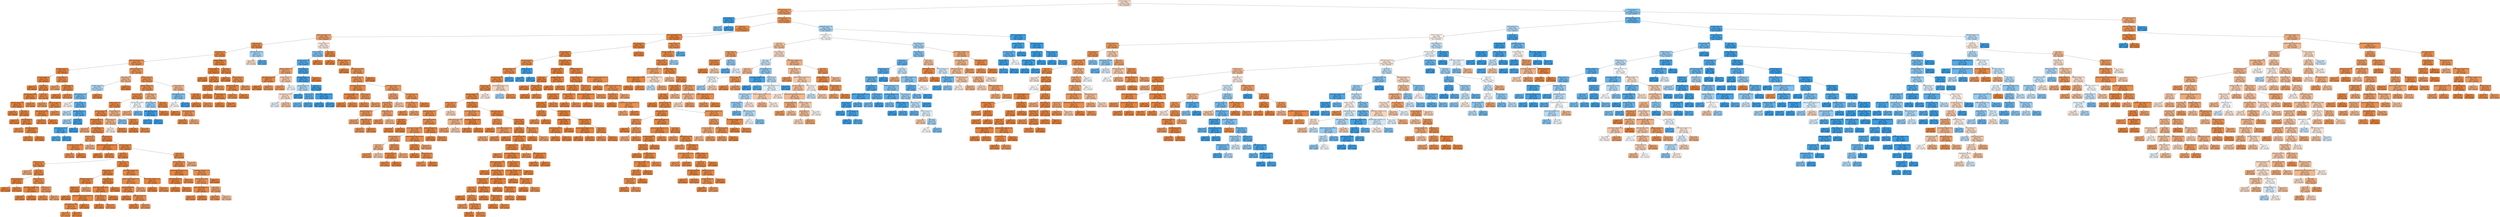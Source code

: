 digraph Tree {
node [shape=box, style="filled, rounded", color="black", fontname="helvetica"] ;
edge [fontname="helvetica"] ;
0 [label=<Online boarding &le; 3.5<br/>gini = 0.491<br/>samples = 103594<br/>value = [58697, 44897]<br/>class = disatisfied>, fillcolor="#f9e1d0"] ;
1 [label=<Inflight wifi service &le; 0.5<br/>gini = 0.253<br/>samples = 52271<br/>value = [44487, 7784]<br/>class = disatisfied>, fillcolor="#ea975c"] ;
0 -> 1 [labeldistance=2.5, labelangle=45, headlabel="True"] ;
2 [label=<Food and drink &le; 0.5<br/>gini = 0.009<br/>samples = 1764<br/>value = [8, 1756]<br/>class = satisfied>, fillcolor="#3a9de5"] ;
1 -> 2 ;
3 [label=<gini = 0.367<br/>samples = 33<br/>value = [8, 25]<br/>class = satisfied>, fillcolor="#78bced"] ;
2 -> 3 ;
4 [label=<gini = 0.0<br/>samples = 1731<br/>value = [0, 1731]<br/>class = satisfied>, fillcolor="#399de5"] ;
2 -> 4 ;
5 [label=<Inflight wifi service &le; 3.5<br/>gini = 0.21<br/>samples = 50507<br/>value = [44479, 6028]<br/>class = disatisfied>, fillcolor="#e99254"] ;
1 -> 5 ;
6 [label=<Class &le; 0.5<br/>gini = 0.121<br/>samples = 45789<br/>value = [42817.0, 2972.0]<br/>class = disatisfied>, fillcolor="#e78a47"] ;
5 -> 6 ;
7 [label=<Inflight entertainment &le; 3.5<br/>gini = 0.306<br/>samples = 12861<br/>value = [10435, 2426]<br/>class = disatisfied>, fillcolor="#eb9e67"] ;
6 -> 7 ;
8 [label=<Cleanliness &le; 4.5<br/>gini = 0.136<br/>samples = 9015<br/>value = [8356, 659]<br/>class = disatisfied>, fillcolor="#e78b49"] ;
7 -> 8 ;
9 [label=<Gate location &le; 3.5<br/>gini = 0.127<br/>samples = 8939<br/>value = [8330, 609]<br/>class = disatisfied>, fillcolor="#e78a47"] ;
8 -> 9 ;
10 [label=<Inflight entertainment &le; 1.5<br/>gini = 0.183<br/>samples = 5794<br/>value = [5202, 592]<br/>class = disatisfied>, fillcolor="#e88f50"] ;
9 -> 10 ;
11 [label=<On-board service &le; 4.5<br/>gini = 0.036<br/>samples = 1417<br/>value = [1391, 26]<br/>class = disatisfied>, fillcolor="#e5833d"] ;
10 -> 11 ;
12 [label=<Leg room service &le; 1.5<br/>gini = 0.026<br/>samples = 1278<br/>value = [1261, 17]<br/>class = disatisfied>, fillcolor="#e5833c"] ;
11 -> 12 ;
13 [label=<gini = 0.0<br/>samples = 472<br/>value = [472, 0]<br/>class = disatisfied>, fillcolor="#e58139"] ;
12 -> 13 ;
14 [label=<Age &le; 41.5<br/>gini = 0.041<br/>samples = 806<br/>value = [789, 17]<br/>class = disatisfied>, fillcolor="#e6843d"] ;
12 -> 14 ;
15 [label=<Flight Distance &le; 3420.5<br/>gini = 0.021<br/>samples = 655<br/>value = [648, 7]<br/>class = disatisfied>, fillcolor="#e5823b"] ;
14 -> 15 ;
16 [label=<Inflight wifi service &le; 1.5<br/>gini = 0.016<br/>samples = 625<br/>value = [620, 5]<br/>class = disatisfied>, fillcolor="#e5823b"] ;
15 -> 16 ;
17 [label=<gini = 0.0<br/>samples = 315<br/>value = [315, 0]<br/>class = disatisfied>, fillcolor="#e58139"] ;
16 -> 17 ;
18 [label=<Age &le; 27.5<br/>gini = 0.032<br/>samples = 310<br/>value = [305, 5]<br/>class = disatisfied>, fillcolor="#e5833c"] ;
16 -> 18 ;
19 [label=<gini = 0.0<br/>samples = 143<br/>value = [143, 0]<br/>class = disatisfied>, fillcolor="#e58139"] ;
18 -> 19 ;
20 [label=<Customer Type &le; 0.5<br/>gini = 0.058<br/>samples = 167<br/>value = [162, 5]<br/>class = disatisfied>, fillcolor="#e6853f"] ;
18 -> 20 ;
21 [label=<gini = 0.175<br/>samples = 31<br/>value = [28, 3]<br/>class = disatisfied>, fillcolor="#e88e4e"] ;
20 -> 21 ;
22 [label=<Flight Distance &le; 459.5<br/>gini = 0.029<br/>samples = 136<br/>value = [134, 2]<br/>class = disatisfied>, fillcolor="#e5833c"] ;
20 -> 22 ;
23 [label=<gini = 0.081<br/>samples = 47<br/>value = [45, 2]<br/>class = disatisfied>, fillcolor="#e68742"] ;
22 -> 23 ;
24 [label=<gini = 0.0<br/>samples = 89<br/>value = [89, 0]<br/>class = disatisfied>, fillcolor="#e58139"] ;
22 -> 24 ;
25 [label=<gini = 0.124<br/>samples = 30<br/>value = [28, 2]<br/>class = disatisfied>, fillcolor="#e78a47"] ;
15 -> 25 ;
26 [label=<Age &le; 45.5<br/>gini = 0.124<br/>samples = 151<br/>value = [141, 10]<br/>class = disatisfied>, fillcolor="#e78a47"] ;
14 -> 26 ;
27 [label=<gini = 0.245<br/>samples = 35<br/>value = [30, 5]<br/>class = disatisfied>, fillcolor="#e9965a"] ;
26 -> 27 ;
28 [label=<Leg room service &le; 3.5<br/>gini = 0.082<br/>samples = 116<br/>value = [111, 5]<br/>class = disatisfied>, fillcolor="#e68742"] ;
26 -> 28 ;
29 [label=<Flight Distance &le; 1032.5<br/>gini = 0.024<br/>samples = 81<br/>value = [80, 1]<br/>class = disatisfied>, fillcolor="#e5833b"] ;
28 -> 29 ;
30 [label=<gini = 0.064<br/>samples = 30<br/>value = [29, 1]<br/>class = disatisfied>, fillcolor="#e68540"] ;
29 -> 30 ;
31 [label=<gini = 0.0<br/>samples = 51<br/>value = [51, 0]<br/>class = disatisfied>, fillcolor="#e58139"] ;
29 -> 31 ;
32 [label=<gini = 0.202<br/>samples = 35<br/>value = [31, 4]<br/>class = disatisfied>, fillcolor="#e89153"] ;
28 -> 32 ;
33 [label=<Customer Type &le; 0.5<br/>gini = 0.121<br/>samples = 139<br/>value = [130, 9]<br/>class = disatisfied>, fillcolor="#e78a47"] ;
11 -> 33 ;
34 [label=<gini = 0.312<br/>samples = 31<br/>value = [25, 6]<br/>class = disatisfied>, fillcolor="#eb9f69"] ;
33 -> 34 ;
35 [label=<Online boarding &le; 2.5<br/>gini = 0.054<br/>samples = 108<br/>value = [105, 3]<br/>class = disatisfied>, fillcolor="#e6853f"] ;
33 -> 35 ;
36 [label=<gini = 0.0<br/>samples = 68<br/>value = [68, 0]<br/>class = disatisfied>, fillcolor="#e58139"] ;
35 -> 36 ;
37 [label=<gini = 0.139<br/>samples = 40<br/>value = [37, 3]<br/>class = disatisfied>, fillcolor="#e78b49"] ;
35 -> 37 ;
38 [label=<Inflight wifi service &le; 1.5<br/>gini = 0.225<br/>samples = 4377<br/>value = [3811, 566]<br/>class = disatisfied>, fillcolor="#e99456"] ;
10 -> 38 ;
39 [label=<Gate location &le; 1.5<br/>gini = 0.415<br/>samples = 596<br/>value = [421, 175]<br/>class = disatisfied>, fillcolor="#f0b58b"] ;
38 -> 39 ;
40 [label=<Customer Type &le; 0.5<br/>gini = 0.466<br/>samples = 278<br/>value = [103.0, 175.0]<br/>class = satisfied>, fillcolor="#aed7f4"] ;
39 -> 40 ;
41 [label=<Flight Distance &le; 511.0<br/>gini = 0.33<br/>samples = 221<br/>value = [46, 175]<br/>class = satisfied>, fillcolor="#6db7ec"] ;
40 -> 41 ;
42 [label=<gini = 0.499<br/>samples = 31<br/>value = [16, 15]<br/>class = disatisfied>, fillcolor="#fdf7f3"] ;
41 -> 42 ;
43 [label=<Online boarding &le; 1.5<br/>gini = 0.266<br/>samples = 190<br/>value = [30, 160]<br/>class = satisfied>, fillcolor="#5eafea"] ;
41 -> 43 ;
44 [label=<gini = 0.475<br/>samples = 36<br/>value = [14, 22]<br/>class = satisfied>, fillcolor="#b7dbf6"] ;
43 -> 44 ;
45 [label=<Baggage handling &le; 2.5<br/>gini = 0.186<br/>samples = 154<br/>value = [16, 138]<br/>class = satisfied>, fillcolor="#50a8e8"] ;
43 -> 45 ;
46 [label=<gini = 0.438<br/>samples = 37<br/>value = [12, 25]<br/>class = satisfied>, fillcolor="#98ccf1"] ;
45 -> 46 ;
47 [label=<Gender &le; 0.5<br/>gini = 0.066<br/>samples = 117<br/>value = [4, 113]<br/>class = satisfied>, fillcolor="#40a0e6"] ;
45 -> 47 ;
48 [label=<Flight Distance &le; 1914.0<br/>gini = 0.117<br/>samples = 64<br/>value = [4, 60]<br/>class = satisfied>, fillcolor="#46a4e7"] ;
47 -> 48 ;
49 [label=<gini = 0.18<br/>samples = 30<br/>value = [3, 27]<br/>class = satisfied>, fillcolor="#4fa8e8"] ;
48 -> 49 ;
50 [label=<gini = 0.057<br/>samples = 34<br/>value = [1, 33]<br/>class = satisfied>, fillcolor="#3fa0e6"] ;
48 -> 50 ;
51 [label=<gini = 0.0<br/>samples = 53<br/>value = [0, 53]<br/>class = satisfied>, fillcolor="#399de5"] ;
47 -> 51 ;
52 [label=<gini = 0.0<br/>samples = 57<br/>value = [57, 0]<br/>class = disatisfied>, fillcolor="#e58139"] ;
40 -> 52 ;
53 [label=<gini = 0.0<br/>samples = 318<br/>value = [318, 0]<br/>class = disatisfied>, fillcolor="#e58139"] ;
39 -> 53 ;
54 [label=<Checkin service &le; 4.5<br/>gini = 0.185<br/>samples = 3781<br/>value = [3390, 391]<br/>class = disatisfied>, fillcolor="#e89050"] ;
38 -> 54 ;
55 [label=<Baggage handling &le; 4.5<br/>gini = 0.159<br/>samples = 3484<br/>value = [3181, 303]<br/>class = disatisfied>, fillcolor="#e78d4c"] ;
54 -> 55 ;
56 [label=<Seat comfort &le; 4.5<br/>gini = 0.128<br/>samples = 3161<br/>value = [2943, 218]<br/>class = disatisfied>, fillcolor="#e78a48"] ;
55 -> 56 ;
57 [label=<Inflight service &le; 4.5<br/>gini = 0.113<br/>samples = 3099<br/>value = [2913, 186]<br/>class = disatisfied>, fillcolor="#e78946"] ;
56 -> 57 ;
58 [label=<On-board service &le; 4.5<br/>gini = 0.091<br/>samples = 2932<br/>value = [2792, 140]<br/>class = disatisfied>, fillcolor="#e68743"] ;
57 -> 58 ;
59 [label=<Baggage handling &le; 1.5<br/>gini = 0.077<br/>samples = 2843<br/>value = [2729, 114]<br/>class = disatisfied>, fillcolor="#e68641"] ;
58 -> 59 ;
60 [label=<gini = 0.353<br/>samples = 48<br/>value = [37, 11]<br/>class = disatisfied>, fillcolor="#eda674"] ;
59 -> 60 ;
61 [label=<Online boarding &le; 1.5<br/>gini = 0.071<br/>samples = 2795<br/>value = [2692.0, 103.0]<br/>class = disatisfied>, fillcolor="#e68641"] ;
59 -> 61 ;
62 [label=<Cleanliness &le; 2.5<br/>gini = 0.258<br/>samples = 125<br/>value = [106, 19]<br/>class = disatisfied>, fillcolor="#ea985c"] ;
61 -> 62 ;
63 [label=<Arrival Delay in Minutes &le; 12.5<br/>gini = 0.111<br/>samples = 68<br/>value = [64, 4]<br/>class = disatisfied>, fillcolor="#e78945"] ;
62 -> 63 ;
64 [label=<gini = 0.193<br/>samples = 37<br/>value = [33, 4]<br/>class = disatisfied>, fillcolor="#e89051"] ;
63 -> 64 ;
65 [label=<gini = 0.0<br/>samples = 31<br/>value = [31, 0]<br/>class = disatisfied>, fillcolor="#e58139"] ;
63 -> 65 ;
66 [label=<gini = 0.388<br/>samples = 57<br/>value = [42, 15]<br/>class = disatisfied>, fillcolor="#eeae80"] ;
62 -> 66 ;
67 [label=<Gate location &le; 1.5<br/>gini = 0.061<br/>samples = 2670<br/>value = [2586, 84]<br/>class = disatisfied>, fillcolor="#e6853f"] ;
61 -> 67 ;
68 [label=<Departure/Arrival time convenient &le; 1.5<br/>gini = 0.005<br/>samples = 757<br/>value = [755, 2]<br/>class = disatisfied>, fillcolor="#e5813a"] ;
67 -> 68 ;
69 [label=<gini = 0.0<br/>samples = 701<br/>value = [701, 0]<br/>class = disatisfied>, fillcolor="#e58139"] ;
68 -> 69 ;
70 [label=<gini = 0.069<br/>samples = 56<br/>value = [54, 2]<br/>class = disatisfied>, fillcolor="#e68640"] ;
68 -> 70 ;
71 [label=<Leg room service &le; 3.5<br/>gini = 0.082<br/>samples = 1913<br/>value = [1831, 82]<br/>class = disatisfied>, fillcolor="#e68742"] ;
67 -> 71 ;
72 [label=<Age &le; 27.5<br/>gini = 0.065<br/>samples = 1511<br/>value = [1460, 51]<br/>class = disatisfied>, fillcolor="#e68540"] ;
71 -> 72 ;
73 [label=<Inflight service &le; 2.5<br/>gini = 0.121<br/>samples = 308<br/>value = [288.0, 20.0]<br/>class = disatisfied>, fillcolor="#e78a47"] ;
72 -> 73 ;
74 [label=<gini = 0.36<br/>samples = 34<br/>value = [26, 8]<br/>class = disatisfied>, fillcolor="#eda876"] ;
73 -> 74 ;
75 [label=<Age &le; 22.5<br/>gini = 0.084<br/>samples = 274<br/>value = [262, 12]<br/>class = disatisfied>, fillcolor="#e68742"] ;
73 -> 75 ;
76 [label=<Checkin service &le; 3.5<br/>gini = 0.014<br/>samples = 146<br/>value = [145, 1]<br/>class = disatisfied>, fillcolor="#e5823a"] ;
75 -> 76 ;
77 [label=<gini = 0.0<br/>samples = 111<br/>value = [111, 0]<br/>class = disatisfied>, fillcolor="#e58139"] ;
76 -> 77 ;
78 [label=<gini = 0.056<br/>samples = 35<br/>value = [34, 1]<br/>class = disatisfied>, fillcolor="#e6853f"] ;
76 -> 78 ;
79 [label=<Inflight service &le; 3.5<br/>gini = 0.157<br/>samples = 128<br/>value = [117, 11]<br/>class = disatisfied>, fillcolor="#e78d4c"] ;
75 -> 79 ;
80 [label=<Arrival Delay in Minutes &le; 2.5<br/>gini = 0.033<br/>samples = 60<br/>value = [59, 1]<br/>class = disatisfied>, fillcolor="#e5833c"] ;
79 -> 80 ;
81 [label=<gini = 0.064<br/>samples = 30<br/>value = [29, 1]<br/>class = disatisfied>, fillcolor="#e68540"] ;
80 -> 81 ;
82 [label=<gini = 0.0<br/>samples = 30<br/>value = [30, 0]<br/>class = disatisfied>, fillcolor="#e58139"] ;
80 -> 82 ;
83 [label=<Gate location &le; 2.5<br/>gini = 0.251<br/>samples = 68<br/>value = [58, 10]<br/>class = disatisfied>, fillcolor="#e9975b"] ;
79 -> 83 ;
84 [label=<gini = 0.165<br/>samples = 33<br/>value = [30, 3]<br/>class = disatisfied>, fillcolor="#e88e4d"] ;
83 -> 84 ;
85 [label=<gini = 0.32<br/>samples = 35<br/>value = [28, 7]<br/>class = disatisfied>, fillcolor="#eca06a"] ;
83 -> 85 ;
86 [label=<Checkin service &le; 3.5<br/>gini = 0.05<br/>samples = 1203<br/>value = [1172, 31]<br/>class = disatisfied>, fillcolor="#e6843e"] ;
72 -> 86 ;
87 [label=<Inflight service &le; 2.5<br/>gini = 0.034<br/>samples = 912<br/>value = [896, 16]<br/>class = disatisfied>, fillcolor="#e5833d"] ;
86 -> 87 ;
88 [label=<Inflight wifi service &le; 2.5<br/>gini = 0.056<br/>samples = 379<br/>value = [368, 11]<br/>class = disatisfied>, fillcolor="#e6853f"] ;
87 -> 88 ;
89 [label=<Cleanliness &le; 2.5<br/>gini = 0.023<br/>samples = 343<br/>value = [339, 4]<br/>class = disatisfied>, fillcolor="#e5823b"] ;
88 -> 89 ;
90 [label=<gini = 0.0<br/>samples = 203<br/>value = [203, 0]<br/>class = disatisfied>, fillcolor="#e58139"] ;
89 -> 90 ;
91 [label=<Departure/Arrival time convenient &le; 2.5<br/>gini = 0.056<br/>samples = 140<br/>value = [136, 4]<br/>class = disatisfied>, fillcolor="#e6853f"] ;
89 -> 91 ;
92 [label=<Flight Distance &le; 1735.0<br/>gini = 0.119<br/>samples = 63<br/>value = [59, 4]<br/>class = disatisfied>, fillcolor="#e78a46"] ;
91 -> 92 ;
93 [label=<gini = 0.18<br/>samples = 30<br/>value = [27, 3]<br/>class = disatisfied>, fillcolor="#e88f4f"] ;
92 -> 93 ;
94 [label=<gini = 0.059<br/>samples = 33<br/>value = [32, 1]<br/>class = disatisfied>, fillcolor="#e6853f"] ;
92 -> 94 ;
95 [label=<gini = 0.0<br/>samples = 77<br/>value = [77, 0]<br/>class = disatisfied>, fillcolor="#e58139"] ;
91 -> 95 ;
96 [label=<gini = 0.313<br/>samples = 36<br/>value = [29, 7]<br/>class = disatisfied>, fillcolor="#eb9f69"] ;
88 -> 96 ;
97 [label=<Seat comfort &le; 2.5<br/>gini = 0.019<br/>samples = 533<br/>value = [528.0, 5.0]<br/>class = disatisfied>, fillcolor="#e5823b"] ;
87 -> 97 ;
98 [label=<Arrival Delay in Minutes &le; 5.5<br/>gini = 0.051<br/>samples = 191<br/>value = [186, 5]<br/>class = disatisfied>, fillcolor="#e6843e"] ;
97 -> 98 ;
99 [label=<Checkin service &le; 2.5<br/>gini = 0.104<br/>samples = 91<br/>value = [86, 5]<br/>class = disatisfied>, fillcolor="#e78845"] ;
98 -> 99 ;
100 [label=<gini = 0.039<br/>samples = 50<br/>value = [49, 1]<br/>class = disatisfied>, fillcolor="#e6843d"] ;
99 -> 100 ;
101 [label=<gini = 0.176<br/>samples = 41<br/>value = [37, 4]<br/>class = disatisfied>, fillcolor="#e88f4e"] ;
99 -> 101 ;
102 [label=<gini = 0.0<br/>samples = 100<br/>value = [100, 0]<br/>class = disatisfied>, fillcolor="#e58139"] ;
98 -> 102 ;
103 [label=<gini = 0.0<br/>samples = 342<br/>value = [342, 0]<br/>class = disatisfied>, fillcolor="#e58139"] ;
97 -> 103 ;
104 [label=<Arrival Delay in Minutes &le; 0.5<br/>gini = 0.098<br/>samples = 291<br/>value = [276, 15]<br/>class = disatisfied>, fillcolor="#e68844"] ;
86 -> 104 ;
105 [label=<Departure Delay in Minutes &le; 0.5<br/>gini = 0.15<br/>samples = 135<br/>value = [124, 11]<br/>class = disatisfied>, fillcolor="#e78c4b"] ;
104 -> 105 ;
106 [label=<Flight Distance &le; 994.5<br/>gini = 0.092<br/>samples = 104<br/>value = [99, 5]<br/>class = disatisfied>, fillcolor="#e68743"] ;
105 -> 106 ;
107 [label=<gini = 0.0<br/>samples = 38<br/>value = [38, 0]<br/>class = disatisfied>, fillcolor="#e58139"] ;
106 -> 107 ;
108 [label=<Inflight wifi service &le; 2.5<br/>gini = 0.14<br/>samples = 66<br/>value = [61, 5]<br/>class = disatisfied>, fillcolor="#e78b49"] ;
106 -> 108 ;
109 [label=<gini = 0.054<br/>samples = 36<br/>value = [35, 1]<br/>class = disatisfied>, fillcolor="#e6853f"] ;
108 -> 109 ;
110 [label=<gini = 0.231<br/>samples = 30<br/>value = [26, 4]<br/>class = disatisfied>, fillcolor="#e99457"] ;
108 -> 110 ;
111 [label=<gini = 0.312<br/>samples = 31<br/>value = [25, 6]<br/>class = disatisfied>, fillcolor="#eb9f69"] ;
105 -> 111 ;
112 [label=<Arrival Delay in Minutes &le; 32.5<br/>gini = 0.05<br/>samples = 156<br/>value = [152, 4]<br/>class = disatisfied>, fillcolor="#e6843e"] ;
104 -> 112 ;
113 [label=<gini = 0.0<br/>samples = 99<br/>value = [99, 0]<br/>class = disatisfied>, fillcolor="#e58139"] ;
112 -> 113 ;
114 [label=<gini = 0.131<br/>samples = 57<br/>value = [53, 4]<br/>class = disatisfied>, fillcolor="#e78b48"] ;
112 -> 114 ;
115 [label=<Age &le; 42.5<br/>gini = 0.142<br/>samples = 402<br/>value = [371, 31]<br/>class = disatisfied>, fillcolor="#e78c4a"] ;
71 -> 115 ;
116 [label=<On-board service &le; 2.5<br/>gini = 0.113<br/>samples = 365<br/>value = [343, 22]<br/>class = disatisfied>, fillcolor="#e78946"] ;
115 -> 116 ;
117 [label=<Departure Delay in Minutes &le; 31.5<br/>gini = 0.037<br/>samples = 159<br/>value = [156, 3]<br/>class = disatisfied>, fillcolor="#e6833d"] ;
116 -> 117 ;
118 [label=<Flight Distance &le; 2811.0<br/>gini = 0.015<br/>samples = 129<br/>value = [128, 1]<br/>class = disatisfied>, fillcolor="#e5823b"] ;
117 -> 118 ;
119 [label=<gini = 0.0<br/>samples = 99<br/>value = [99, 0]<br/>class = disatisfied>, fillcolor="#e58139"] ;
118 -> 119 ;
120 [label=<gini = 0.064<br/>samples = 30<br/>value = [29, 1]<br/>class = disatisfied>, fillcolor="#e68540"] ;
118 -> 120 ;
121 [label=<gini = 0.124<br/>samples = 30<br/>value = [28, 2]<br/>class = disatisfied>, fillcolor="#e78a47"] ;
117 -> 121 ;
122 [label=<Arrival Delay in Minutes &le; 16.5<br/>gini = 0.167<br/>samples = 206<br/>value = [187, 19]<br/>class = disatisfied>, fillcolor="#e88e4d"] ;
116 -> 122 ;
123 [label=<Flight Distance &le; 1216.5<br/>gini = 0.22<br/>samples = 151<br/>value = [132, 19]<br/>class = disatisfied>, fillcolor="#e99356"] ;
122 -> 123 ;
124 [label=<Ease of Online booking &le; 2.5<br/>gini = 0.088<br/>samples = 65<br/>value = [62, 3]<br/>class = disatisfied>, fillcolor="#e68743"] ;
123 -> 124 ;
125 [label=<gini = 0.124<br/>samples = 30<br/>value = [28, 2]<br/>class = disatisfied>, fillcolor="#e78a47"] ;
124 -> 125 ;
126 [label=<gini = 0.056<br/>samples = 35<br/>value = [34, 1]<br/>class = disatisfied>, fillcolor="#e6853f"] ;
124 -> 126 ;
127 [label=<Age &le; 29.5<br/>gini = 0.303<br/>samples = 86<br/>value = [70, 16]<br/>class = disatisfied>, fillcolor="#eb9e66"] ;
123 -> 127 ;
128 [label=<gini = 0.198<br/>samples = 54<br/>value = [48, 6]<br/>class = disatisfied>, fillcolor="#e89152"] ;
127 -> 128 ;
129 [label=<gini = 0.43<br/>samples = 32<br/>value = [22, 10]<br/>class = disatisfied>, fillcolor="#f1ba93"] ;
127 -> 129 ;
130 [label=<gini = 0.0<br/>samples = 55<br/>value = [55, 0]<br/>class = disatisfied>, fillcolor="#e58139"] ;
122 -> 130 ;
131 [label=<gini = 0.368<br/>samples = 37<br/>value = [28, 9]<br/>class = disatisfied>, fillcolor="#edaa79"] ;
115 -> 131 ;
132 [label=<Customer Type &le; 0.5<br/>gini = 0.414<br/>samples = 89<br/>value = [63.0, 26.0]<br/>class = disatisfied>, fillcolor="#f0b58b"] ;
58 -> 132 ;
133 [label=<gini = 0.497<br/>samples = 52<br/>value = [28, 24]<br/>class = disatisfied>, fillcolor="#fbede3"] ;
132 -> 133 ;
134 [label=<gini = 0.102<br/>samples = 37<br/>value = [35, 2]<br/>class = disatisfied>, fillcolor="#e68844"] ;
132 -> 134 ;
135 [label=<Customer Type &le; 0.5<br/>gini = 0.399<br/>samples = 167<br/>value = [121.0, 46.0]<br/>class = disatisfied>, fillcolor="#efb184"] ;
57 -> 135 ;
136 [label=<gini = 0.388<br/>samples = 57<br/>value = [15, 42]<br/>class = satisfied>, fillcolor="#80c0ee"] ;
135 -> 136 ;
137 [label=<Age &le; 37.5<br/>gini = 0.07<br/>samples = 110<br/>value = [106, 4]<br/>class = disatisfied>, fillcolor="#e68640"] ;
135 -> 137 ;
138 [label=<gini = 0.0<br/>samples = 64<br/>value = [64, 0]<br/>class = disatisfied>, fillcolor="#e58139"] ;
137 -> 138 ;
139 [label=<gini = 0.159<br/>samples = 46<br/>value = [42, 4]<br/>class = disatisfied>, fillcolor="#e78d4c"] ;
137 -> 139 ;
140 [label=<Flight Distance &le; 1096.5<br/>gini = 0.499<br/>samples = 62<br/>value = [30, 32]<br/>class = satisfied>, fillcolor="#f3f9fd"] ;
56 -> 140 ;
141 [label=<gini = 0.375<br/>samples = 32<br/>value = [24, 8]<br/>class = disatisfied>, fillcolor="#eeab7b"] ;
140 -> 141 ;
142 [label=<gini = 0.32<br/>samples = 30<br/>value = [6, 24]<br/>class = satisfied>, fillcolor="#6ab6ec"] ;
140 -> 142 ;
143 [label=<Customer Type &le; 0.5<br/>gini = 0.388<br/>samples = 323<br/>value = [238, 85]<br/>class = disatisfied>, fillcolor="#eeae80"] ;
55 -> 143 ;
144 [label=<Type of Travel &le; 0.5<br/>gini = 0.44<br/>samples = 113<br/>value = [37, 76]<br/>class = satisfied>, fillcolor="#99cdf2"] ;
143 -> 144 ;
145 [label=<Flight Distance &le; 1551.0<br/>gini = 0.026<br/>samples = 77<br/>value = [1, 76]<br/>class = satisfied>, fillcolor="#3c9ee5"] ;
144 -> 145 ;
146 [label=<gini = 0.064<br/>samples = 30<br/>value = [1, 29]<br/>class = satisfied>, fillcolor="#40a0e6"] ;
145 -> 146 ;
147 [label=<gini = 0.0<br/>samples = 47<br/>value = [0, 47]<br/>class = satisfied>, fillcolor="#399de5"] ;
145 -> 147 ;
148 [label=<gini = 0.0<br/>samples = 36<br/>value = [36, 0]<br/>class = disatisfied>, fillcolor="#e58139"] ;
144 -> 148 ;
149 [label=<Age &le; 37.5<br/>gini = 0.082<br/>samples = 210<br/>value = [201, 9]<br/>class = disatisfied>, fillcolor="#e68742"] ;
143 -> 149 ;
150 [label=<gini = 0.0<br/>samples = 127<br/>value = [127, 0]<br/>class = disatisfied>, fillcolor="#e58139"] ;
149 -> 150 ;
151 [label=<Flight Distance &le; 676.0<br/>gini = 0.193<br/>samples = 83<br/>value = [74, 9]<br/>class = disatisfied>, fillcolor="#e89051"] ;
149 -> 151 ;
152 [label=<gini = 0.074<br/>samples = 52<br/>value = [50, 2]<br/>class = disatisfied>, fillcolor="#e68641"] ;
151 -> 152 ;
153 [label=<gini = 0.35<br/>samples = 31<br/>value = [24, 7]<br/>class = disatisfied>, fillcolor="#eda673"] ;
151 -> 153 ;
154 [label=<Customer Type &le; 0.5<br/>gini = 0.417<br/>samples = 297<br/>value = [209, 88]<br/>class = disatisfied>, fillcolor="#f0b68c"] ;
54 -> 154 ;
155 [label=<Flight Distance &le; 1505.0<br/>gini = 0.37<br/>samples = 110<br/>value = [27, 83]<br/>class = satisfied>, fillcolor="#79bded"] ;
154 -> 155 ;
156 [label=<gini = 0.5<br/>samples = 51<br/>value = [26, 25]<br/>class = disatisfied>, fillcolor="#fefaf7"] ;
155 -> 156 ;
157 [label=<gini = 0.033<br/>samples = 59<br/>value = [1, 58]<br/>class = satisfied>, fillcolor="#3c9fe5"] ;
155 -> 157 ;
158 [label=<Age &le; 39.5<br/>gini = 0.052<br/>samples = 187<br/>value = [182, 5]<br/>class = disatisfied>, fillcolor="#e6843e"] ;
154 -> 158 ;
159 [label=<gini = 0.0<br/>samples = 139<br/>value = [139, 0]<br/>class = disatisfied>, fillcolor="#e58139"] ;
158 -> 159 ;
160 [label=<gini = 0.187<br/>samples = 48<br/>value = [43, 5]<br/>class = disatisfied>, fillcolor="#e89050"] ;
158 -> 160 ;
161 [label=<Baggage handling &le; 4.5<br/>gini = 0.011<br/>samples = 3145<br/>value = [3128, 17]<br/>class = disatisfied>, fillcolor="#e5823a"] ;
9 -> 161 ;
162 [label=<Customer Type &le; 0.5<br/>gini = 0.005<br/>samples = 2831<br/>value = [2824.0, 7.0]<br/>class = disatisfied>, fillcolor="#e58139"] ;
161 -> 162 ;
163 [label=<gini = 0.0<br/>samples = 2338<br/>value = [2338, 0]<br/>class = disatisfied>, fillcolor="#e58139"] ;
162 -> 163 ;
164 [label=<Age &le; 44.5<br/>gini = 0.028<br/>samples = 493<br/>value = [486, 7]<br/>class = disatisfied>, fillcolor="#e5833c"] ;
162 -> 164 ;
165 [label=<Gate location &le; 4.5<br/>gini = 0.004<br/>samples = 445<br/>value = [444, 1]<br/>class = disatisfied>, fillcolor="#e58139"] ;
164 -> 165 ;
166 [label=<gini = 0.0<br/>samples = 362<br/>value = [362, 0]<br/>class = disatisfied>, fillcolor="#e58139"] ;
165 -> 166 ;
167 [label=<Online boarding &le; 2.5<br/>gini = 0.024<br/>samples = 83<br/>value = [82, 1]<br/>class = disatisfied>, fillcolor="#e5833b"] ;
165 -> 167 ;
168 [label=<gini = 0.0<br/>samples = 51<br/>value = [51, 0]<br/>class = disatisfied>, fillcolor="#e58139"] ;
167 -> 168 ;
169 [label=<gini = 0.061<br/>samples = 32<br/>value = [31, 1]<br/>class = disatisfied>, fillcolor="#e6853f"] ;
167 -> 169 ;
170 [label=<gini = 0.219<br/>samples = 48<br/>value = [42, 6]<br/>class = disatisfied>, fillcolor="#e99355"] ;
164 -> 170 ;
171 [label=<Age &le; 36.5<br/>gini = 0.062<br/>samples = 314<br/>value = [304, 10]<br/>class = disatisfied>, fillcolor="#e68540"] ;
161 -> 171 ;
172 [label=<gini = 0.0<br/>samples = 188<br/>value = [188, 0]<br/>class = disatisfied>, fillcolor="#e58139"] ;
171 -> 172 ;
173 [label=<Food and drink &le; 2.5<br/>gini = 0.146<br/>samples = 126<br/>value = [116, 10]<br/>class = disatisfied>, fillcolor="#e78c4a"] ;
171 -> 173 ;
174 [label=<Flight Distance &le; 436.5<br/>gini = 0.055<br/>samples = 71<br/>value = [69, 2]<br/>class = disatisfied>, fillcolor="#e6853f"] ;
173 -> 174 ;
175 [label=<gini = 0.124<br/>samples = 30<br/>value = [28, 2]<br/>class = disatisfied>, fillcolor="#e78a47"] ;
174 -> 175 ;
176 [label=<gini = 0.0<br/>samples = 41<br/>value = [41, 0]<br/>class = disatisfied>, fillcolor="#e58139"] ;
174 -> 176 ;
177 [label=<gini = 0.249<br/>samples = 55<br/>value = [47, 8]<br/>class = disatisfied>, fillcolor="#e9965b"] ;
173 -> 177 ;
178 [label=<Flight Distance &le; 1611.0<br/>gini = 0.45<br/>samples = 76<br/>value = [26, 50]<br/>class = satisfied>, fillcolor="#a0d0f3"] ;
8 -> 178 ;
179 [label=<gini = 0.486<br/>samples = 36<br/>value = [21, 15]<br/>class = disatisfied>, fillcolor="#f8dbc6"] ;
178 -> 179 ;
180 [label=<gini = 0.219<br/>samples = 40<br/>value = [5, 35]<br/>class = satisfied>, fillcolor="#55abe9"] ;
178 -> 180 ;
181 [label=<Customer Type &le; 0.5<br/>gini = 0.497<br/>samples = 3846<br/>value = [2079, 1767]<br/>class = disatisfied>, fillcolor="#fbece1"] ;
7 -> 181 ;
182 [label=<Type of Travel &le; 0.5<br/>gini = 0.38<br/>samples = 2290<br/>value = [584, 1706]<br/>class = satisfied>, fillcolor="#7dbfee"] ;
181 -> 182 ;
183 [label=<Leg room service &le; 3.5<br/>gini = 0.193<br/>samples = 1913<br/>value = [207, 1706]<br/>class = satisfied>, fillcolor="#51a9e8"] ;
182 -> 183 ;
184 [label=<Baggage handling &le; 3.5<br/>gini = 0.317<br/>samples = 147<br/>value = [118, 29]<br/>class = disatisfied>, fillcolor="#eba06a"] ;
183 -> 184 ;
185 [label=<Flight Distance &le; 2372.5<br/>gini = 0.098<br/>samples = 77<br/>value = [73, 4]<br/>class = disatisfied>, fillcolor="#e68844"] ;
184 -> 185 ;
186 [label=<gini = 0.0<br/>samples = 40<br/>value = [40, 0]<br/>class = disatisfied>, fillcolor="#e58139"] ;
185 -> 186 ;
187 [label=<gini = 0.193<br/>samples = 37<br/>value = [33, 4]<br/>class = disatisfied>, fillcolor="#e89051"] ;
185 -> 187 ;
188 [label=<Checkin service &le; 2.5<br/>gini = 0.459<br/>samples = 70<br/>value = [45, 25]<br/>class = disatisfied>, fillcolor="#f3c7a7"] ;
184 -> 188 ;
189 [label=<gini = 0.271<br/>samples = 31<br/>value = [26, 5]<br/>class = disatisfied>, fillcolor="#ea995f"] ;
188 -> 189 ;
190 [label=<gini = 0.5<br/>samples = 39<br/>value = [19, 20]<br/>class = satisfied>, fillcolor="#f5fafe"] ;
188 -> 190 ;
191 [label=<Gate location &le; 3.5<br/>gini = 0.096<br/>samples = 1766<br/>value = [89, 1677]<br/>class = satisfied>, fillcolor="#44a2e6"] ;
183 -> 191 ;
192 [label=<Baggage handling &le; 3.5<br/>gini = 0.057<br/>samples = 1728<br/>value = [51, 1677]<br/>class = satisfied>, fillcolor="#3fa0e6"] ;
191 -> 192 ;
193 [label=<Leg room service &le; 4.5<br/>gini = 0.464<br/>samples = 112<br/>value = [41, 71]<br/>class = satisfied>, fillcolor="#abd6f4"] ;
192 -> 193 ;
194 [label=<Flight Distance &le; 1729.0<br/>gini = 0.487<br/>samples = 69<br/>value = [40, 29]<br/>class = disatisfied>, fillcolor="#f8dcc9"] ;
193 -> 194 ;
195 [label=<gini = 0.498<br/>samples = 30<br/>value = [14, 16]<br/>class = satisfied>, fillcolor="#e6f3fc"] ;
194 -> 195 ;
196 [label=<gini = 0.444<br/>samples = 39<br/>value = [26, 13]<br/>class = disatisfied>, fillcolor="#f2c09c"] ;
194 -> 196 ;
197 [label=<gini = 0.045<br/>samples = 43<br/>value = [1, 42]<br/>class = satisfied>, fillcolor="#3e9fe6"] ;
193 -> 197 ;
198 [label=<Age &le; 33.5<br/>gini = 0.012<br/>samples = 1616<br/>value = [10, 1606]<br/>class = satisfied>, fillcolor="#3a9ee5"] ;
192 -> 198 ;
199 [label=<Cleanliness &le; 3.5<br/>gini = 0.252<br/>samples = 61<br/>value = [9, 52]<br/>class = satisfied>, fillcolor="#5baeea"] ;
198 -> 199 ;
200 [label=<gini = 0.32<br/>samples = 30<br/>value = [6, 24]<br/>class = satisfied>, fillcolor="#6ab6ec"] ;
199 -> 200 ;
201 [label=<gini = 0.175<br/>samples = 31<br/>value = [3, 28]<br/>class = satisfied>, fillcolor="#4ea8e8"] ;
199 -> 201 ;
202 [label=<Arrival Delay in Minutes &le; 112.0<br/>gini = 0.001<br/>samples = 1555<br/>value = [1, 1554]<br/>class = satisfied>, fillcolor="#399de5"] ;
198 -> 202 ;
203 [label=<gini = 0.0<br/>samples = 1525<br/>value = [0, 1525]<br/>class = satisfied>, fillcolor="#399de5"] ;
202 -> 203 ;
204 [label=<gini = 0.064<br/>samples = 30<br/>value = [1, 29]<br/>class = satisfied>, fillcolor="#40a0e6"] ;
202 -> 204 ;
205 [label=<gini = 0.0<br/>samples = 38<br/>value = [38, 0]<br/>class = disatisfied>, fillcolor="#e58139"] ;
191 -> 205 ;
206 [label=<gini = 0.0<br/>samples = 377<br/>value = [377, 0]<br/>class = disatisfied>, fillcolor="#e58139"] ;
182 -> 206 ;
207 [label=<Age &le; 36.5<br/>gini = 0.075<br/>samples = 1556<br/>value = [1495, 61]<br/>class = disatisfied>, fillcolor="#e68641"] ;
181 -> 207 ;
208 [label=<gini = 0.0<br/>samples = 870<br/>value = [870, 0]<br/>class = disatisfied>, fillcolor="#e58139"] ;
207 -> 208 ;
209 [label=<Inflight wifi service &le; 1.5<br/>gini = 0.162<br/>samples = 686<br/>value = [625, 61]<br/>class = disatisfied>, fillcolor="#e88d4c"] ;
207 -> 209 ;
210 [label=<gini = 0.0<br/>samples = 142<br/>value = [142, 0]<br/>class = disatisfied>, fillcolor="#e58139"] ;
209 -> 210 ;
211 [label=<Flight Distance &le; 1560.0<br/>gini = 0.199<br/>samples = 544<br/>value = [483, 61]<br/>class = disatisfied>, fillcolor="#e89152"] ;
209 -> 211 ;
212 [label=<Leg room service &le; 2.5<br/>gini = 0.216<br/>samples = 494<br/>value = [433, 61]<br/>class = disatisfied>, fillcolor="#e99355"] ;
211 -> 212 ;
213 [label=<Arrival Delay in Minutes &le; 3.5<br/>gini = 0.121<br/>samples = 155<br/>value = [145, 10]<br/>class = disatisfied>, fillcolor="#e78a47"] ;
212 -> 213 ;
214 [label=<Inflight entertainment &le; 4.5<br/>gini = 0.062<br/>samples = 94<br/>value = [91.0, 3.0]<br/>class = disatisfied>, fillcolor="#e68540"] ;
213 -> 214 ;
215 [label=<gini = 0.0<br/>samples = 43<br/>value = [43, 0]<br/>class = disatisfied>, fillcolor="#e58139"] ;
214 -> 215 ;
216 [label=<gini = 0.111<br/>samples = 51<br/>value = [48, 3]<br/>class = disatisfied>, fillcolor="#e78945"] ;
214 -> 216 ;
217 [label=<Seat comfort &le; 4.5<br/>gini = 0.203<br/>samples = 61<br/>value = [54, 7]<br/>class = disatisfied>, fillcolor="#e89153"] ;
213 -> 217 ;
218 [label=<gini = 0.121<br/>samples = 31<br/>value = [29, 2]<br/>class = disatisfied>, fillcolor="#e78a47"] ;
217 -> 218 ;
219 [label=<gini = 0.278<br/>samples = 30<br/>value = [25, 5]<br/>class = disatisfied>, fillcolor="#ea9a61"] ;
217 -> 219 ;
220 [label=<Arrival Delay in Minutes &le; 1.5<br/>gini = 0.256<br/>samples = 339<br/>value = [288.0, 51.0]<br/>class = disatisfied>, fillcolor="#ea975c"] ;
212 -> 220 ;
221 [label=<Age &le; 49.5<br/>gini = 0.303<br/>samples = 199<br/>value = [162, 37]<br/>class = disatisfied>, fillcolor="#eb9e66"] ;
220 -> 221 ;
222 [label=<Gate location &le; 3.5<br/>gini = 0.262<br/>samples = 168<br/>value = [142, 26]<br/>class = disatisfied>, fillcolor="#ea985d"] ;
221 -> 222 ;
223 [label=<Leg room service &le; 3.5<br/>gini = 0.219<br/>samples = 96<br/>value = [84, 12]<br/>class = disatisfied>, fillcolor="#e99355"] ;
222 -> 223 ;
224 [label=<gini = 0.312<br/>samples = 31<br/>value = [25, 6]<br/>class = disatisfied>, fillcolor="#eb9f69"] ;
223 -> 224 ;
225 [label=<Inflight service &le; 4.5<br/>gini = 0.168<br/>samples = 65<br/>value = [59, 6]<br/>class = disatisfied>, fillcolor="#e88e4d"] ;
223 -> 225 ;
226 [label=<gini = 0.219<br/>samples = 32<br/>value = [28, 4]<br/>class = disatisfied>, fillcolor="#e99355"] ;
225 -> 226 ;
227 [label=<gini = 0.114<br/>samples = 33<br/>value = [31, 2]<br/>class = disatisfied>, fillcolor="#e78946"] ;
225 -> 227 ;
228 [label=<Inflight service &le; 4.5<br/>gini = 0.313<br/>samples = 72<br/>value = [58, 14]<br/>class = disatisfied>, fillcolor="#eb9f69"] ;
222 -> 228 ;
229 [label=<gini = 0.214<br/>samples = 41<br/>value = [36, 5]<br/>class = disatisfied>, fillcolor="#e99254"] ;
228 -> 229 ;
230 [label=<gini = 0.412<br/>samples = 31<br/>value = [22, 9]<br/>class = disatisfied>, fillcolor="#f0b58a"] ;
228 -> 230 ;
231 [label=<gini = 0.458<br/>samples = 31<br/>value = [20, 11]<br/>class = disatisfied>, fillcolor="#f3c6a6"] ;
221 -> 231 ;
232 [label=<Leg room service &le; 4.5<br/>gini = 0.18<br/>samples = 140<br/>value = [126, 14]<br/>class = disatisfied>, fillcolor="#e88f4f"] ;
220 -> 232 ;
233 [label=<Leg room service &le; 3.5<br/>gini = 0.224<br/>samples = 101<br/>value = [88, 13]<br/>class = disatisfied>, fillcolor="#e99456"] ;
232 -> 233 ;
234 [label=<gini = 0.16<br/>samples = 57<br/>value = [52, 5]<br/>class = disatisfied>, fillcolor="#e88d4c"] ;
233 -> 234 ;
235 [label=<gini = 0.298<br/>samples = 44<br/>value = [36, 8]<br/>class = disatisfied>, fillcolor="#eb9d65"] ;
233 -> 235 ;
236 [label=<gini = 0.05<br/>samples = 39<br/>value = [38, 1]<br/>class = disatisfied>, fillcolor="#e6843e"] ;
232 -> 236 ;
237 [label=<gini = 0.0<br/>samples = 50<br/>value = [50, 0]<br/>class = disatisfied>, fillcolor="#e58139"] ;
211 -> 237 ;
238 [label=<Ease of Online booking &le; 3.5<br/>gini = 0.033<br/>samples = 32928<br/>value = [32382, 546]<br/>class = disatisfied>, fillcolor="#e5833c"] ;
6 -> 238 ;
239 [label=<Type of Travel &le; 0.5<br/>gini = 0.021<br/>samples = 30550<br/>value = [30225, 325]<br/>class = disatisfied>, fillcolor="#e5823b"] ;
238 -> 239 ;
240 [label=<Customer Type &le; 0.5<br/>gini = 0.055<br/>samples = 11496<br/>value = [11171, 325]<br/>class = disatisfied>, fillcolor="#e6853f"] ;
239 -> 240 ;
241 [label=<Checkin service &le; 4.5<br/>gini = 0.156<br/>samples = 3295<br/>value = [3015, 280]<br/>class = disatisfied>, fillcolor="#e78d4b"] ;
240 -> 241 ;
242 [label=<Baggage handling &le; 4.5<br/>gini = 0.126<br/>samples = 3232<br/>value = [3014, 218]<br/>class = disatisfied>, fillcolor="#e78a47"] ;
241 -> 242 ;
243 [label=<On-board service &le; 4.5<br/>gini = 0.109<br/>samples = 3196<br/>value = [3012, 184]<br/>class = disatisfied>, fillcolor="#e78945"] ;
242 -> 243 ;
244 [label=<Seat comfort &le; 4.5<br/>gini = 0.096<br/>samples = 3130<br/>value = [2972, 158]<br/>class = disatisfied>, fillcolor="#e68844"] ;
243 -> 244 ;
245 [label=<Baggage handling &le; 2.5<br/>gini = 0.088<br/>samples = 3095<br/>value = [2953, 142]<br/>class = disatisfied>, fillcolor="#e68743"] ;
244 -> 245 ;
246 [label=<Inflight service &le; 3.5<br/>gini = 0.17<br/>samples = 832<br/>value = [754, 78]<br/>class = disatisfied>, fillcolor="#e88e4d"] ;
245 -> 246 ;
247 [label=<Inflight wifi service &le; 1.5<br/>gini = 0.132<br/>samples = 773<br/>value = [718, 55]<br/>class = disatisfied>, fillcolor="#e78b48"] ;
246 -> 247 ;
248 [label=<Age &le; 39.5<br/>gini = 0.01<br/>samples = 198<br/>value = [197, 1]<br/>class = disatisfied>, fillcolor="#e5823a"] ;
247 -> 248 ;
249 [label=<gini = 0.056<br/>samples = 35<br/>value = [34, 1]<br/>class = disatisfied>, fillcolor="#e6853f"] ;
248 -> 249 ;
250 [label=<gini = 0.0<br/>samples = 163<br/>value = [163, 0]<br/>class = disatisfied>, fillcolor="#e58139"] ;
248 -> 250 ;
251 [label=<Flight Distance &le; 1023.5<br/>gini = 0.17<br/>samples = 575<br/>value = [521.0, 54.0]<br/>class = disatisfied>, fillcolor="#e88e4e"] ;
247 -> 251 ;
252 [label=<Arrival Delay in Minutes &le; 6.5<br/>gini = 0.209<br/>samples = 429<br/>value = [378, 51]<br/>class = disatisfied>, fillcolor="#e99254"] ;
251 -> 252 ;
253 [label=<Online boarding &le; 2.5<br/>gini = 0.28<br/>samples = 232<br/>value = [193, 39]<br/>class = disatisfied>, fillcolor="#ea9a61"] ;
252 -> 253 ;
254 [label=<Age &le; 41.5<br/>gini = 0.39<br/>samples = 94<br/>value = [69, 25]<br/>class = disatisfied>, fillcolor="#eeaf81"] ;
253 -> 254 ;
255 [label=<gini = 0.202<br/>samples = 35<br/>value = [31, 4]<br/>class = disatisfied>, fillcolor="#e89153"] ;
254 -> 255 ;
256 [label=<gini = 0.458<br/>samples = 59<br/>value = [38, 21]<br/>class = disatisfied>, fillcolor="#f3c7a6"] ;
254 -> 256 ;
257 [label=<Gender &le; 0.5<br/>gini = 0.182<br/>samples = 138<br/>value = [124, 14]<br/>class = disatisfied>, fillcolor="#e88f4f"] ;
253 -> 257 ;
258 [label=<Checkin service &le; 2.5<br/>gini = 0.063<br/>samples = 92<br/>value = [89, 3]<br/>class = disatisfied>, fillcolor="#e68540"] ;
257 -> 258 ;
259 [label=<gini = 0.115<br/>samples = 49<br/>value = [46, 3]<br/>class = disatisfied>, fillcolor="#e78946"] ;
258 -> 259 ;
260 [label=<gini = 0.0<br/>samples = 43<br/>value = [43, 0]<br/>class = disatisfied>, fillcolor="#e58139"] ;
258 -> 260 ;
261 [label=<gini = 0.364<br/>samples = 46<br/>value = [35, 11]<br/>class = disatisfied>, fillcolor="#eda977"] ;
257 -> 261 ;
262 [label=<Departure Delay in Minutes &le; 53.5<br/>gini = 0.114<br/>samples = 197<br/>value = [185, 12]<br/>class = disatisfied>, fillcolor="#e78946"] ;
252 -> 262 ;
263 [label=<Age &le; 49.5<br/>gini = 0.062<br/>samples = 156<br/>value = [151, 5]<br/>class = disatisfied>, fillcolor="#e68540"] ;
262 -> 263 ;
264 [label=<gini = 0.0<br/>samples = 85<br/>value = [85, 0]<br/>class = disatisfied>, fillcolor="#e58139"] ;
263 -> 264 ;
265 [label=<Food and drink &le; 2.5<br/>gini = 0.131<br/>samples = 71<br/>value = [66, 5]<br/>class = disatisfied>, fillcolor="#e78b48"] ;
263 -> 265 ;
266 [label=<gini = 0.219<br/>samples = 32<br/>value = [28, 4]<br/>class = disatisfied>, fillcolor="#e99355"] ;
265 -> 266 ;
267 [label=<gini = 0.05<br/>samples = 39<br/>value = [38, 1]<br/>class = disatisfied>, fillcolor="#e6843e"] ;
265 -> 267 ;
268 [label=<gini = 0.283<br/>samples = 41<br/>value = [34.0, 7.0]<br/>class = disatisfied>, fillcolor="#ea9b62"] ;
262 -> 268 ;
269 [label=<Inflight wifi service &le; 2.5<br/>gini = 0.04<br/>samples = 146<br/>value = [143, 3]<br/>class = disatisfied>, fillcolor="#e6843d"] ;
251 -> 269 ;
270 [label=<gini = 0.0<br/>samples = 102<br/>value = [102, 0]<br/>class = disatisfied>, fillcolor="#e58139"] ;
269 -> 270 ;
271 [label=<gini = 0.127<br/>samples = 44<br/>value = [41, 3]<br/>class = disatisfied>, fillcolor="#e78a47"] ;
269 -> 271 ;
272 [label=<gini = 0.476<br/>samples = 59<br/>value = [36, 23]<br/>class = disatisfied>, fillcolor="#f6d2b8"] ;
246 -> 272 ;
273 [label=<Inflight service &le; 2.5<br/>gini = 0.055<br/>samples = 2263<br/>value = [2199, 64]<br/>class = disatisfied>, fillcolor="#e6853f"] ;
245 -> 273 ;
274 [label=<Arrival Delay in Minutes &le; 6.0<br/>gini = 0.214<br/>samples = 148<br/>value = [130, 18]<br/>class = disatisfied>, fillcolor="#e99254"] ;
273 -> 274 ;
275 [label=<Inflight entertainment &le; 2.5<br/>gini = 0.394<br/>samples = 63<br/>value = [46, 17]<br/>class = disatisfied>, fillcolor="#efb082"] ;
274 -> 275 ;
276 [label=<gini = 0.298<br/>samples = 33<br/>value = [27, 6]<br/>class = disatisfied>, fillcolor="#eb9d65"] ;
275 -> 276 ;
277 [label=<gini = 0.464<br/>samples = 30<br/>value = [19, 11]<br/>class = disatisfied>, fillcolor="#f4caac"] ;
275 -> 277 ;
278 [label=<Arrival Delay in Minutes &le; 35.0<br/>gini = 0.023<br/>samples = 85<br/>value = [84, 1]<br/>class = disatisfied>, fillcolor="#e5823b"] ;
274 -> 278 ;
279 [label=<gini = 0.064<br/>samples = 30<br/>value = [29, 1]<br/>class = disatisfied>, fillcolor="#e68540"] ;
278 -> 279 ;
280 [label=<gini = 0.0<br/>samples = 55<br/>value = [55, 0]<br/>class = disatisfied>, fillcolor="#e58139"] ;
278 -> 280 ;
281 [label=<Flight Distance &le; 159.0<br/>gini = 0.043<br/>samples = 2115<br/>value = [2069, 46]<br/>class = disatisfied>, fillcolor="#e6843d"] ;
273 -> 281 ;
282 [label=<Age &le; 38.5<br/>gini = 0.184<br/>samples = 107<br/>value = [96, 11]<br/>class = disatisfied>, fillcolor="#e88f50"] ;
281 -> 282 ;
283 [label=<gini = 0.0<br/>samples = 35<br/>value = [35, 0]<br/>class = disatisfied>, fillcolor="#e58139"] ;
282 -> 283 ;
284 [label=<Arrival Delay in Minutes &le; 1.5<br/>gini = 0.259<br/>samples = 72<br/>value = [61, 11]<br/>class = disatisfied>, fillcolor="#ea985d"] ;
282 -> 284 ;
285 [label=<gini = 0.326<br/>samples = 39<br/>value = [31.0, 8.0]<br/>class = disatisfied>, fillcolor="#eca26c"] ;
284 -> 285 ;
286 [label=<gini = 0.165<br/>samples = 33<br/>value = [30, 3]<br/>class = disatisfied>, fillcolor="#e88e4d"] ;
284 -> 286 ;
287 [label=<Cleanliness &le; 3.5<br/>gini = 0.034<br/>samples = 2008<br/>value = [1973, 35]<br/>class = disatisfied>, fillcolor="#e5833d"] ;
281 -> 287 ;
288 [label=<Age &le; 34.5<br/>gini = 0.027<br/>samples = 1916<br/>value = [1890, 26]<br/>class = disatisfied>, fillcolor="#e5833c"] ;
287 -> 288 ;
289 [label=<gini = 0.0<br/>samples = 615<br/>value = [615, 0]<br/>class = disatisfied>, fillcolor="#e58139"] ;
288 -> 289 ;
290 [label=<Flight Distance &le; 1187.5<br/>gini = 0.039<br/>samples = 1301<br/>value = [1275, 26]<br/>class = disatisfied>, fillcolor="#e6843d"] ;
288 -> 290 ;
291 [label=<Flight Distance &le; 195.5<br/>gini = 0.033<br/>samples = 1148<br/>value = [1129, 19]<br/>class = disatisfied>, fillcolor="#e5833c"] ;
290 -> 291 ;
292 [label=<gini = 0.113<br/>samples = 50<br/>value = [47, 3]<br/>class = disatisfied>, fillcolor="#e78946"] ;
291 -> 292 ;
293 [label=<Arrival Delay in Minutes &le; 4.5<br/>gini = 0.029<br/>samples = 1098<br/>value = [1082, 16]<br/>class = disatisfied>, fillcolor="#e5833c"] ;
291 -> 293 ;
294 [label=<Inflight entertainment &le; 1.5<br/>gini = 0.044<br/>samples = 574<br/>value = [561, 13]<br/>class = disatisfied>, fillcolor="#e6843e"] ;
293 -> 294 ;
295 [label=<gini = 0.0<br/>samples = 118<br/>value = [118, 0]<br/>class = disatisfied>, fillcolor="#e58139"] ;
294 -> 295 ;
296 [label=<Flight Distance &le; 619.5<br/>gini = 0.055<br/>samples = 456<br/>value = [443, 13]<br/>class = disatisfied>, fillcolor="#e6853f"] ;
294 -> 296 ;
297 [label=<Checkin service &le; 2.5<br/>gini = 0.075<br/>samples = 281<br/>value = [270, 11]<br/>class = disatisfied>, fillcolor="#e68641"] ;
296 -> 297 ;
298 [label=<Age &le; 38.5<br/>gini = 0.111<br/>samples = 152<br/>value = [143, 9]<br/>class = disatisfied>, fillcolor="#e78945"] ;
297 -> 298 ;
299 [label=<gini = 0.0<br/>samples = 34<br/>value = [34, 0]<br/>class = disatisfied>, fillcolor="#e58139"] ;
298 -> 299 ;
300 [label=<Age &le; 43.5<br/>gini = 0.141<br/>samples = 118<br/>value = [109, 9]<br/>class = disatisfied>, fillcolor="#e78b49"] ;
298 -> 300 ;
301 [label=<gini = 0.225<br/>samples = 31<br/>value = [27, 4]<br/>class = disatisfied>, fillcolor="#e99456"] ;
300 -> 301 ;
302 [label=<Checkin service &le; 1.5<br/>gini = 0.108<br/>samples = 87<br/>value = [82, 5]<br/>class = disatisfied>, fillcolor="#e78945"] ;
300 -> 302 ;
303 [label=<gini = 0.046<br/>samples = 42<br/>value = [41, 1]<br/>class = disatisfied>, fillcolor="#e6843e"] ;
302 -> 303 ;
304 [label=<gini = 0.162<br/>samples = 45<br/>value = [41, 4]<br/>class = disatisfied>, fillcolor="#e88d4c"] ;
302 -> 304 ;
305 [label=<Online boarding &le; 2.5<br/>gini = 0.031<br/>samples = 129<br/>value = [127, 2]<br/>class = disatisfied>, fillcolor="#e5833c"] ;
297 -> 305 ;
306 [label=<gini = 0.0<br/>samples = 67<br/>value = [67, 0]<br/>class = disatisfied>, fillcolor="#e58139"] ;
305 -> 306 ;
307 [label=<Checkin service &le; 3.5<br/>gini = 0.062<br/>samples = 62<br/>value = [60, 2]<br/>class = disatisfied>, fillcolor="#e68540"] ;
305 -> 307 ;
308 [label=<gini = 0.0<br/>samples = 30<br/>value = [30, 0]<br/>class = disatisfied>, fillcolor="#e58139"] ;
307 -> 308 ;
309 [label=<gini = 0.117<br/>samples = 32<br/>value = [30, 2]<br/>class = disatisfied>, fillcolor="#e78946"] ;
307 -> 309 ;
310 [label=<Ease of Online booking &le; 2.5<br/>gini = 0.023<br/>samples = 175<br/>value = [173, 2]<br/>class = disatisfied>, fillcolor="#e5823b"] ;
296 -> 310 ;
311 [label=<gini = 0.0<br/>samples = 103<br/>value = [103, 0]<br/>class = disatisfied>, fillcolor="#e58139"] ;
310 -> 311 ;
312 [label=<Online boarding &le; 2.5<br/>gini = 0.054<br/>samples = 72<br/>value = [70, 2]<br/>class = disatisfied>, fillcolor="#e6853f"] ;
310 -> 312 ;
313 [label=<gini = 0.105<br/>samples = 36<br/>value = [34, 2]<br/>class = disatisfied>, fillcolor="#e78845"] ;
312 -> 313 ;
314 [label=<gini = 0.0<br/>samples = 36<br/>value = [36, 0]<br/>class = disatisfied>, fillcolor="#e58139"] ;
312 -> 314 ;
315 [label=<Leg room service &le; 2.5<br/>gini = 0.011<br/>samples = 524<br/>value = [521, 3]<br/>class = disatisfied>, fillcolor="#e5823a"] ;
293 -> 315 ;
316 [label=<Arrival Delay in Minutes &le; 30.5<br/>gini = 0.032<br/>samples = 183<br/>value = [180, 3]<br/>class = disatisfied>, fillcolor="#e5833c"] ;
315 -> 316 ;
317 [label=<gini = 0.0<br/>samples = 117<br/>value = [117, 0]<br/>class = disatisfied>, fillcolor="#e58139"] ;
316 -> 317 ;
318 [label=<Leg room service &le; 1.5<br/>gini = 0.087<br/>samples = 66<br/>value = [63, 3]<br/>class = disatisfied>, fillcolor="#e68742"] ;
316 -> 318 ;
319 [label=<gini = 0.0<br/>samples = 34<br/>value = [34, 0]<br/>class = disatisfied>, fillcolor="#e58139"] ;
318 -> 319 ;
320 [label=<gini = 0.17<br/>samples = 32<br/>value = [29, 3]<br/>class = disatisfied>, fillcolor="#e88e4d"] ;
318 -> 320 ;
321 [label=<gini = 0.0<br/>samples = 341<br/>value = [341, 0]<br/>class = disatisfied>, fillcolor="#e58139"] ;
315 -> 321 ;
322 [label=<Age &le; 41.5<br/>gini = 0.087<br/>samples = 153<br/>value = [146.0, 7.0]<br/>class = disatisfied>, fillcolor="#e68742"] ;
290 -> 322 ;
323 [label=<gini = 0.204<br/>samples = 52<br/>value = [46, 6]<br/>class = disatisfied>, fillcolor="#e89153"] ;
322 -> 323 ;
324 [label=<Flight Distance &le; 1444.0<br/>gini = 0.02<br/>samples = 101<br/>value = [100, 1]<br/>class = disatisfied>, fillcolor="#e5823b"] ;
322 -> 324 ;
325 [label=<gini = 0.062<br/>samples = 31<br/>value = [30, 1]<br/>class = disatisfied>, fillcolor="#e68540"] ;
324 -> 325 ;
326 [label=<gini = 0.0<br/>samples = 70<br/>value = [70, 0]<br/>class = disatisfied>, fillcolor="#e58139"] ;
324 -> 326 ;
327 [label=<Checkin service &le; 2.5<br/>gini = 0.177<br/>samples = 92<br/>value = [83, 9]<br/>class = disatisfied>, fillcolor="#e88f4e"] ;
287 -> 327 ;
328 [label=<gini = 0.0<br/>samples = 43<br/>value = [43, 0]<br/>class = disatisfied>, fillcolor="#e58139"] ;
327 -> 328 ;
329 [label=<gini = 0.3<br/>samples = 49<br/>value = [40, 9]<br/>class = disatisfied>, fillcolor="#eb9d66"] ;
327 -> 329 ;
330 [label=<gini = 0.496<br/>samples = 35<br/>value = [19, 16]<br/>class = disatisfied>, fillcolor="#fbebe0"] ;
244 -> 330 ;
331 [label=<Arrival Delay in Minutes &le; 17.5<br/>gini = 0.478<br/>samples = 66<br/>value = [40, 26]<br/>class = disatisfied>, fillcolor="#f6d3ba"] ;
243 -> 331 ;
332 [label=<gini = 0.451<br/>samples = 35<br/>value = [12, 23]<br/>class = satisfied>, fillcolor="#a0d0f3"] ;
331 -> 332 ;
333 [label=<gini = 0.175<br/>samples = 31<br/>value = [28, 3]<br/>class = disatisfied>, fillcolor="#e88e4e"] ;
331 -> 333 ;
334 [label=<gini = 0.105<br/>samples = 36<br/>value = [2, 34]<br/>class = satisfied>, fillcolor="#45a3e7"] ;
242 -> 334 ;
335 [label=<Inflight service &le; 2.5<br/>gini = 0.031<br/>samples = 63<br/>value = [1, 62]<br/>class = satisfied>, fillcolor="#3c9fe5"] ;
241 -> 335 ;
336 [label=<gini = 0.064<br/>samples = 30<br/>value = [1, 29]<br/>class = satisfied>, fillcolor="#40a0e6"] ;
335 -> 336 ;
337 [label=<gini = 0.0<br/>samples = 33<br/>value = [0, 33]<br/>class = satisfied>, fillcolor="#399de5"] ;
335 -> 337 ;
338 [label=<Flight Distance &le; 984.5<br/>gini = 0.011<br/>samples = 8201<br/>value = [8156, 45]<br/>class = disatisfied>, fillcolor="#e5823a"] ;
240 -> 338 ;
339 [label=<Flight Distance &le; 934.5<br/>gini = 0.001<br/>samples = 6426<br/>value = [6422, 4]<br/>class = disatisfied>, fillcolor="#e58139"] ;
338 -> 339 ;
340 [label=<Class &le; 1.5<br/>gini = 0.001<br/>samples = 6129<br/>value = [6127, 2]<br/>class = disatisfied>, fillcolor="#e58139"] ;
339 -> 340 ;
341 [label=<gini = 0.0<br/>samples = 5735<br/>value = [5735, 0]<br/>class = disatisfied>, fillcolor="#e58139"] ;
340 -> 341 ;
342 [label=<Inflight service &le; 4.5<br/>gini = 0.01<br/>samples = 394<br/>value = [392.0, 2.0]<br/>class = disatisfied>, fillcolor="#e5823a"] ;
340 -> 342 ;
343 [label=<gini = 0.0<br/>samples = 363<br/>value = [363, 0]<br/>class = disatisfied>, fillcolor="#e58139"] ;
342 -> 343 ;
344 [label=<gini = 0.121<br/>samples = 31<br/>value = [29, 2]<br/>class = disatisfied>, fillcolor="#e78a47"] ;
342 -> 344 ;
345 [label=<Baggage handling &le; 4.5<br/>gini = 0.013<br/>samples = 297<br/>value = [295, 2]<br/>class = disatisfied>, fillcolor="#e5823a"] ;
339 -> 345 ;
346 [label=<gini = 0.0<br/>samples = 257<br/>value = [257, 0]<br/>class = disatisfied>, fillcolor="#e58139"] ;
345 -> 346 ;
347 [label=<gini = 0.095<br/>samples = 40<br/>value = [38, 2]<br/>class = disatisfied>, fillcolor="#e68843"] ;
345 -> 347 ;
348 [label=<Baggage handling &le; 4.5<br/>gini = 0.045<br/>samples = 1775<br/>value = [1734, 41]<br/>class = disatisfied>, fillcolor="#e6843e"] ;
338 -> 348 ;
349 [label=<Inflight service &le; 4.5<br/>gini = 0.032<br/>samples = 1560<br/>value = [1535.0, 25.0]<br/>class = disatisfied>, fillcolor="#e5833c"] ;
348 -> 349 ;
350 [label=<On-board service &le; 4.5<br/>gini = 0.023<br/>samples = 1433<br/>value = [1416, 17]<br/>class = disatisfied>, fillcolor="#e5833b"] ;
349 -> 350 ;
351 [label=<Checkin service &le; 4.5<br/>gini = 0.018<br/>samples = 1345<br/>value = [1333, 12]<br/>class = disatisfied>, fillcolor="#e5823b"] ;
350 -> 351 ;
352 [label=<Gate location &le; 1.5<br/>gini = 0.012<br/>samples = 1286<br/>value = [1278, 8]<br/>class = disatisfied>, fillcolor="#e5823a"] ;
351 -> 352 ;
353 [label=<Age &le; 24.0<br/>gini = 0.082<br/>samples = 70<br/>value = [67, 3]<br/>class = disatisfied>, fillcolor="#e68742"] ;
352 -> 353 ;
354 [label=<gini = 0.17<br/>samples = 32<br/>value = [29, 3]<br/>class = disatisfied>, fillcolor="#e88e4d"] ;
353 -> 354 ;
355 [label=<gini = 0.0<br/>samples = 38<br/>value = [38, 0]<br/>class = disatisfied>, fillcolor="#e58139"] ;
353 -> 355 ;
356 [label=<On-board service &le; 3.5<br/>gini = 0.008<br/>samples = 1216<br/>value = [1211, 5]<br/>class = disatisfied>, fillcolor="#e5823a"] ;
352 -> 356 ;
357 [label=<Baggage handling &le; 2.5<br/>gini = 0.002<br/>samples = 898<br/>value = [897, 1]<br/>class = disatisfied>, fillcolor="#e58139"] ;
356 -> 357 ;
358 [label=<Flight Distance &le; 1071.5<br/>gini = 0.011<br/>samples = 183<br/>value = [182, 1]<br/>class = disatisfied>, fillcolor="#e5823a"] ;
357 -> 358 ;
359 [label=<gini = 0.05<br/>samples = 39<br/>value = [38, 1]<br/>class = disatisfied>, fillcolor="#e6843e"] ;
358 -> 359 ;
360 [label=<gini = 0.0<br/>samples = 144<br/>value = [144, 0]<br/>class = disatisfied>, fillcolor="#e58139"] ;
358 -> 360 ;
361 [label=<gini = 0.0<br/>samples = 715<br/>value = [715, 0]<br/>class = disatisfied>, fillcolor="#e58139"] ;
357 -> 361 ;
362 [label=<Leg room service &le; 4.5<br/>gini = 0.025<br/>samples = 318<br/>value = [314, 4]<br/>class = disatisfied>, fillcolor="#e5833c"] ;
356 -> 362 ;
363 [label=<Departure Delay in Minutes &le; 51.0<br/>gini = 0.008<br/>samples = 250<br/>value = [249, 1]<br/>class = disatisfied>, fillcolor="#e5823a"] ;
362 -> 363 ;
364 [label=<gini = 0.0<br/>samples = 220<br/>value = [220, 0]<br/>class = disatisfied>, fillcolor="#e58139"] ;
363 -> 364 ;
365 [label=<gini = 0.064<br/>samples = 30<br/>value = [29, 1]<br/>class = disatisfied>, fillcolor="#e68540"] ;
363 -> 365 ;
366 [label=<Age &le; 25.5<br/>gini = 0.084<br/>samples = 68<br/>value = [65, 3]<br/>class = disatisfied>, fillcolor="#e68742"] ;
362 -> 366 ;
367 [label=<gini = 0.175<br/>samples = 31<br/>value = [28, 3]<br/>class = disatisfied>, fillcolor="#e88e4e"] ;
366 -> 367 ;
368 [label=<gini = 0.0<br/>samples = 37<br/>value = [37, 0]<br/>class = disatisfied>, fillcolor="#e58139"] ;
366 -> 368 ;
369 [label=<gini = 0.126<br/>samples = 59<br/>value = [55, 4]<br/>class = disatisfied>, fillcolor="#e78a47"] ;
351 -> 369 ;
370 [label=<Baggage handling &le; 3.5<br/>gini = 0.107<br/>samples = 88<br/>value = [83, 5]<br/>class = disatisfied>, fillcolor="#e78945"] ;
350 -> 370 ;
371 [label=<gini = 0.0<br/>samples = 41<br/>value = [41, 0]<br/>class = disatisfied>, fillcolor="#e58139"] ;
370 -> 371 ;
372 [label=<gini = 0.19<br/>samples = 47<br/>value = [42, 5]<br/>class = disatisfied>, fillcolor="#e89051"] ;
370 -> 372 ;
373 [label=<Gate location &le; 3.5<br/>gini = 0.118<br/>samples = 127<br/>value = [119, 8]<br/>class = disatisfied>, fillcolor="#e78946"] ;
349 -> 373 ;
374 [label=<Departure Delay in Minutes &le; 0.5<br/>gini = 0.066<br/>samples = 88<br/>value = [85, 3]<br/>class = disatisfied>, fillcolor="#e68540"] ;
373 -> 374 ;
375 [label=<gini = 0.0<br/>samples = 56<br/>value = [56, 0]<br/>class = disatisfied>, fillcolor="#e58139"] ;
374 -> 375 ;
376 [label=<gini = 0.17<br/>samples = 32<br/>value = [29, 3]<br/>class = disatisfied>, fillcolor="#e88e4d"] ;
374 -> 376 ;
377 [label=<gini = 0.224<br/>samples = 39<br/>value = [34, 5]<br/>class = disatisfied>, fillcolor="#e99456"] ;
373 -> 377 ;
378 [label=<Departure/Arrival time convenient &le; 1.5<br/>gini = 0.138<br/>samples = 215<br/>value = [199, 16]<br/>class = disatisfied>, fillcolor="#e78b49"] ;
348 -> 378 ;
379 [label=<gini = 0.0<br/>samples = 54<br/>value = [54, 0]<br/>class = disatisfied>, fillcolor="#e58139"] ;
378 -> 379 ;
380 [label=<Departure Delay in Minutes &le; 6.5<br/>gini = 0.179<br/>samples = 161<br/>value = [145.0, 16.0]<br/>class = disatisfied>, fillcolor="#e88f4f"] ;
378 -> 380 ;
381 [label=<Gate location &le; 2.5<br/>gini = 0.133<br/>samples = 126<br/>value = [117, 9]<br/>class = disatisfied>, fillcolor="#e78b48"] ;
380 -> 381 ;
382 [label=<gini = 0.0<br/>samples = 49<br/>value = [49, 0]<br/>class = disatisfied>, fillcolor="#e58139"] ;
381 -> 382 ;
383 [label=<Departure/Arrival time convenient &le; 2.5<br/>gini = 0.206<br/>samples = 77<br/>value = [68, 9]<br/>class = disatisfied>, fillcolor="#e89253"] ;
381 -> 383 ;
384 [label=<gini = 0.327<br/>samples = 34<br/>value = [27, 7]<br/>class = disatisfied>, fillcolor="#eca26c"] ;
383 -> 384 ;
385 [label=<gini = 0.089<br/>samples = 43<br/>value = [41, 2]<br/>class = disatisfied>, fillcolor="#e68743"] ;
383 -> 385 ;
386 [label=<gini = 0.32<br/>samples = 35<br/>value = [28, 7]<br/>class = disatisfied>, fillcolor="#eca06a"] ;
380 -> 386 ;
387 [label=<gini = 0.0<br/>samples = 19054<br/>value = [19054, 0]<br/>class = disatisfied>, fillcolor="#e58139"] ;
239 -> 387 ;
388 [label=<Checkin service &le; 4.5<br/>gini = 0.169<br/>samples = 2378<br/>value = [2157, 221]<br/>class = disatisfied>, fillcolor="#e88e4d"] ;
238 -> 388 ;
389 [label=<Baggage handling &le; 4.5<br/>gini = 0.137<br/>samples = 2321<br/>value = [2149, 172]<br/>class = disatisfied>, fillcolor="#e78b49"] ;
388 -> 389 ;
390 [label=<Inflight service &le; 1.5<br/>gini = 0.118<br/>samples = 2279<br/>value = [2135, 144]<br/>class = disatisfied>, fillcolor="#e78946"] ;
389 -> 390 ;
391 [label=<Inflight entertainment &le; 1.5<br/>gini = 0.323<br/>samples = 173<br/>value = [138, 35]<br/>class = disatisfied>, fillcolor="#eca16b"] ;
390 -> 391 ;
392 [label=<Departure Delay in Minutes &le; 12.5<br/>gini = 0.041<br/>samples = 95<br/>value = [93, 2]<br/>class = disatisfied>, fillcolor="#e6843d"] ;
391 -> 392 ;
393 [label=<gini = 0.0<br/>samples = 62<br/>value = [62, 0]<br/>class = disatisfied>, fillcolor="#e58139"] ;
392 -> 393 ;
394 [label=<gini = 0.114<br/>samples = 33<br/>value = [31, 2]<br/>class = disatisfied>, fillcolor="#e78946"] ;
392 -> 394 ;
395 [label=<Arrival Delay in Minutes &le; 4.5<br/>gini = 0.488<br/>samples = 78<br/>value = [45.0, 33.0]<br/>class = disatisfied>, fillcolor="#f8ddca"] ;
391 -> 395 ;
396 [label=<gini = 0.483<br/>samples = 44<br/>value = [18, 26]<br/>class = satisfied>, fillcolor="#c2e1f7"] ;
395 -> 396 ;
397 [label=<gini = 0.327<br/>samples = 34<br/>value = [27, 7]<br/>class = disatisfied>, fillcolor="#eca26c"] ;
395 -> 397 ;
398 [label=<Baggage handling &le; 1.5<br/>gini = 0.098<br/>samples = 2106<br/>value = [1997, 109]<br/>class = disatisfied>, fillcolor="#e68844"] ;
390 -> 398 ;
399 [label=<gini = 0.414<br/>samples = 41<br/>value = [29, 12]<br/>class = disatisfied>, fillcolor="#f0b58b"] ;
398 -> 399 ;
400 [label=<Cleanliness &le; 3.5<br/>gini = 0.09<br/>samples = 2065<br/>value = [1968, 97]<br/>class = disatisfied>, fillcolor="#e68743"] ;
398 -> 400 ;
401 [label=<On-board service &le; 4.5<br/>gini = 0.075<br/>samples = 1938<br/>value = [1862, 76]<br/>class = disatisfied>, fillcolor="#e68641"] ;
400 -> 401 ;
402 [label=<Age &le; 34.5<br/>gini = 0.068<br/>samples = 1906<br/>value = [1839, 67]<br/>class = disatisfied>, fillcolor="#e68640"] ;
401 -> 402 ;
403 [label=<gini = 0.0<br/>samples = 564<br/>value = [564, 0]<br/>class = disatisfied>, fillcolor="#e58139"] ;
402 -> 403 ;
404 [label=<Leg room service &le; 4.5<br/>gini = 0.095<br/>samples = 1342<br/>value = [1275, 67]<br/>class = disatisfied>, fillcolor="#e68843"] ;
402 -> 404 ;
405 [label=<Flight Distance &le; 200.5<br/>gini = 0.077<br/>samples = 1140<br/>value = [1094, 46]<br/>class = disatisfied>, fillcolor="#e68641"] ;
404 -> 405 ;
406 [label=<Age &le; 41.5<br/>gini = 0.172<br/>samples = 126<br/>value = [114, 12]<br/>class = disatisfied>, fillcolor="#e88e4e"] ;
405 -> 406 ;
407 [label=<gini = 0.0<br/>samples = 35<br/>value = [35, 0]<br/>class = disatisfied>, fillcolor="#e58139"] ;
406 -> 407 ;
408 [label=<Gender &le; 0.5<br/>gini = 0.229<br/>samples = 91<br/>value = [79, 12]<br/>class = disatisfied>, fillcolor="#e99457"] ;
406 -> 408 ;
409 [label=<gini = 0.36<br/>samples = 34<br/>value = [26, 8]<br/>class = disatisfied>, fillcolor="#eda876"] ;
408 -> 409 ;
410 [label=<gini = 0.131<br/>samples = 57<br/>value = [53, 4]<br/>class = disatisfied>, fillcolor="#e78b48"] ;
408 -> 410 ;
411 [label=<Inflight entertainment &le; 2.5<br/>gini = 0.065<br/>samples = 1014<br/>value = [980, 34]<br/>class = disatisfied>, fillcolor="#e68540"] ;
405 -> 411 ;
412 [label=<Departure Delay in Minutes &le; 57.5<br/>gini = 0.04<br/>samples = 593<br/>value = [581, 12]<br/>class = disatisfied>, fillcolor="#e6843d"] ;
411 -> 412 ;
413 [label=<On-board service &le; 2.5<br/>gini = 0.029<br/>samples = 536<br/>value = [528, 8]<br/>class = disatisfied>, fillcolor="#e5833c"] ;
412 -> 413 ;
414 [label=<Cleanliness &le; 1.5<br/>gini = 0.046<br/>samples = 339<br/>value = [331, 8]<br/>class = disatisfied>, fillcolor="#e6843e"] ;
413 -> 414 ;
415 [label=<gini = 0.0<br/>samples = 123<br/>value = [123, 0]<br/>class = disatisfied>, fillcolor="#e58139"] ;
414 -> 415 ;
416 [label=<Leg room service &le; 3.5<br/>gini = 0.071<br/>samples = 216<br/>value = [208, 8]<br/>class = disatisfied>, fillcolor="#e68641"] ;
414 -> 416 ;
417 [label=<Arrival Delay in Minutes &le; 0.5<br/>gini = 0.053<br/>samples = 185<br/>value = [180, 5]<br/>class = disatisfied>, fillcolor="#e6843e"] ;
416 -> 417 ;
418 [label=<Age &le; 55.0<br/>gini = 0.099<br/>samples = 96<br/>value = [91, 5]<br/>class = disatisfied>, fillcolor="#e68844"] ;
417 -> 418 ;
419 [label=<Checkin service &le; 2.5<br/>gini = 0.142<br/>samples = 65<br/>value = [60, 5]<br/>class = disatisfied>, fillcolor="#e78c49"] ;
418 -> 419 ;
420 [label=<gini = 0.059<br/>samples = 33<br/>value = [32, 1]<br/>class = disatisfied>, fillcolor="#e6853f"] ;
419 -> 420 ;
421 [label=<gini = 0.219<br/>samples = 32<br/>value = [28, 4]<br/>class = disatisfied>, fillcolor="#e99355"] ;
419 -> 421 ;
422 [label=<gini = 0.0<br/>samples = 31<br/>value = [31, 0]<br/>class = disatisfied>, fillcolor="#e58139"] ;
418 -> 422 ;
423 [label=<gini = 0.0<br/>samples = 89<br/>value = [89, 0]<br/>class = disatisfied>, fillcolor="#e58139"] ;
417 -> 423 ;
424 [label=<gini = 0.175<br/>samples = 31<br/>value = [28, 3]<br/>class = disatisfied>, fillcolor="#e88e4e"] ;
416 -> 424 ;
425 [label=<gini = 0.0<br/>samples = 197<br/>value = [197, 0]<br/>class = disatisfied>, fillcolor="#e58139"] ;
413 -> 425 ;
426 [label=<gini = 0.131<br/>samples = 57<br/>value = [53, 4]<br/>class = disatisfied>, fillcolor="#e78b48"] ;
412 -> 426 ;
427 [label=<Age &le; 36.5<br/>gini = 0.099<br/>samples = 421<br/>value = [399, 22]<br/>class = disatisfied>, fillcolor="#e68844"] ;
411 -> 427 ;
428 [label=<gini = 0.245<br/>samples = 35<br/>value = [30, 5]<br/>class = disatisfied>, fillcolor="#e9965a"] ;
427 -> 428 ;
429 [label=<Flight Distance &le; 265.0<br/>gini = 0.084<br/>samples = 386<br/>value = [369, 17]<br/>class = disatisfied>, fillcolor="#e68742"] ;
427 -> 429 ;
430 [label=<gini = 0.239<br/>samples = 36<br/>value = [31, 5]<br/>class = disatisfied>, fillcolor="#e99559"] ;
429 -> 430 ;
431 [label=<Online boarding &le; 2.5<br/>gini = 0.066<br/>samples = 350<br/>value = [338, 12]<br/>class = disatisfied>, fillcolor="#e68540"] ;
429 -> 431 ;
432 [label=<Arrival Delay in Minutes &le; 6.5<br/>gini = 0.15<br/>samples = 61<br/>value = [56, 5]<br/>class = disatisfied>, fillcolor="#e78c4b"] ;
431 -> 432 ;
433 [label=<gini = 0.231<br/>samples = 30<br/>value = [26, 4]<br/>class = disatisfied>, fillcolor="#e99457"] ;
432 -> 433 ;
434 [label=<gini = 0.062<br/>samples = 31<br/>value = [30, 1]<br/>class = disatisfied>, fillcolor="#e68540"] ;
432 -> 434 ;
435 [label=<Baggage handling &le; 3.5<br/>gini = 0.047<br/>samples = 289<br/>value = [282, 7]<br/>class = disatisfied>, fillcolor="#e6843e"] ;
431 -> 435 ;
436 [label=<Gender &le; 0.5<br/>gini = 0.07<br/>samples = 194<br/>value = [187.0, 7.0]<br/>class = disatisfied>, fillcolor="#e68640"] ;
435 -> 436 ;
437 [label=<Flight Distance &le; 898.0<br/>gini = 0.023<br/>samples = 87<br/>value = [86, 1]<br/>class = disatisfied>, fillcolor="#e5823b"] ;
436 -> 437 ;
438 [label=<gini = 0.0<br/>samples = 57<br/>value = [57, 0]<br/>class = disatisfied>, fillcolor="#e58139"] ;
437 -> 438 ;
439 [label=<gini = 0.064<br/>samples = 30<br/>value = [29, 1]<br/>class = disatisfied>, fillcolor="#e68540"] ;
437 -> 439 ;
440 [label=<Flight Distance &le; 979.0<br/>gini = 0.106<br/>samples = 107<br/>value = [101, 6]<br/>class = disatisfied>, fillcolor="#e78845"] ;
436 -> 440 ;
441 [label=<On-board service &le; 2.5<br/>gini = 0.155<br/>samples = 71<br/>value = [65, 6]<br/>class = disatisfied>, fillcolor="#e78d4b"] ;
440 -> 441 ;
442 [label=<gini = 0.056<br/>samples = 35<br/>value = [34, 1]<br/>class = disatisfied>, fillcolor="#e6853f"] ;
441 -> 442 ;
443 [label=<gini = 0.239<br/>samples = 36<br/>value = [31, 5]<br/>class = disatisfied>, fillcolor="#e99559"] ;
441 -> 443 ;
444 [label=<gini = 0.0<br/>samples = 36<br/>value = [36, 0]<br/>class = disatisfied>, fillcolor="#e58139"] ;
440 -> 444 ;
445 [label=<gini = 0.0<br/>samples = 95<br/>value = [95, 0]<br/>class = disatisfied>, fillcolor="#e58139"] ;
435 -> 445 ;
446 [label=<Departure Delay in Minutes &le; 9.5<br/>gini = 0.186<br/>samples = 202<br/>value = [181, 21]<br/>class = disatisfied>, fillcolor="#e89050"] ;
404 -> 446 ;
447 [label=<Age &le; 45.5<br/>gini = 0.248<br/>samples = 131<br/>value = [112, 19]<br/>class = disatisfied>, fillcolor="#e9965b"] ;
446 -> 447 ;
448 [label=<On-board service &le; 2.5<br/>gini = 0.346<br/>samples = 63<br/>value = [49, 14]<br/>class = disatisfied>, fillcolor="#eca572"] ;
447 -> 448 ;
449 [label=<gini = 0.42<br/>samples = 30<br/>value = [21, 9]<br/>class = disatisfied>, fillcolor="#f0b78e"] ;
448 -> 449 ;
450 [label=<gini = 0.257<br/>samples = 33<br/>value = [28, 5]<br/>class = disatisfied>, fillcolor="#ea985c"] ;
448 -> 450 ;
451 [label=<Flight Distance &le; 472.5<br/>gini = 0.136<br/>samples = 68<br/>value = [63, 5]<br/>class = disatisfied>, fillcolor="#e78b49"] ;
447 -> 451 ;
452 [label=<gini = 0.245<br/>samples = 35<br/>value = [30, 5]<br/>class = disatisfied>, fillcolor="#e9965a"] ;
451 -> 452 ;
453 [label=<gini = 0.0<br/>samples = 33<br/>value = [33, 0]<br/>class = disatisfied>, fillcolor="#e58139"] ;
451 -> 453 ;
454 [label=<Arrival Delay in Minutes &le; 33.5<br/>gini = 0.055<br/>samples = 71<br/>value = [69, 2]<br/>class = disatisfied>, fillcolor="#e6853f"] ;
446 -> 454 ;
455 [label=<gini = 0.0<br/>samples = 41<br/>value = [41, 0]<br/>class = disatisfied>, fillcolor="#e58139"] ;
454 -> 455 ;
456 [label=<gini = 0.124<br/>samples = 30<br/>value = [28, 2]<br/>class = disatisfied>, fillcolor="#e78a47"] ;
454 -> 456 ;
457 [label=<gini = 0.404<br/>samples = 32<br/>value = [23, 9]<br/>class = disatisfied>, fillcolor="#efb286"] ;
401 -> 457 ;
458 [label=<Leg room service &le; 2.5<br/>gini = 0.276<br/>samples = 127<br/>value = [106, 21]<br/>class = disatisfied>, fillcolor="#ea9a60"] ;
400 -> 458 ;
459 [label=<Flight Distance &le; 597.5<br/>gini = 0.402<br/>samples = 61<br/>value = [44, 17]<br/>class = disatisfied>, fillcolor="#efb286"] ;
458 -> 459 ;
460 [label=<gini = 0.48<br/>samples = 30<br/>value = [18, 12]<br/>class = disatisfied>, fillcolor="#f6d5bd"] ;
459 -> 460 ;
461 [label=<gini = 0.271<br/>samples = 31<br/>value = [26, 5]<br/>class = disatisfied>, fillcolor="#ea995f"] ;
459 -> 461 ;
462 [label=<Departure Delay in Minutes &le; 1.0<br/>gini = 0.114<br/>samples = 66<br/>value = [62, 4]<br/>class = disatisfied>, fillcolor="#e78946"] ;
458 -> 462 ;
463 [label=<gini = 0.219<br/>samples = 32<br/>value = [28, 4]<br/>class = disatisfied>, fillcolor="#e99355"] ;
462 -> 463 ;
464 [label=<gini = 0.0<br/>samples = 34<br/>value = [34, 0]<br/>class = disatisfied>, fillcolor="#e58139"] ;
462 -> 464 ;
465 [label=<gini = 0.444<br/>samples = 42<br/>value = [14, 28]<br/>class = satisfied>, fillcolor="#9ccef2"] ;
389 -> 465 ;
466 [label=<gini = 0.241<br/>samples = 57<br/>value = [8, 49]<br/>class = satisfied>, fillcolor="#59ade9"] ;
388 -> 466 ;
467 [label=<Inflight wifi service &le; 4.5<br/>gini = 0.456<br/>samples = 4718<br/>value = [1662.0, 3056.0]<br/>class = satisfied>, fillcolor="#a5d2f3"] ;
5 -> 467 ;
468 [label=<Gate location &le; 3.5<br/>gini = 0.5<br/>samples = 3230<br/>value = [1633, 1597]<br/>class = disatisfied>, fillcolor="#fefcfb"] ;
467 -> 468 ;
469 [label=<Class &le; 0.5<br/>gini = 0.44<br/>samples = 1535<br/>value = [1033, 502]<br/>class = disatisfied>, fillcolor="#f2be99"] ;
468 -> 469 ;
470 [label=<Customer Type &le; 0.5<br/>gini = 0.268<br/>samples = 528<br/>value = [444, 84]<br/>class = disatisfied>, fillcolor="#ea995e"] ;
469 -> 470 ;
471 [label=<Type of Travel &le; 0.5<br/>gini = 0.088<br/>samples = 436<br/>value = [416, 20]<br/>class = disatisfied>, fillcolor="#e68743"] ;
470 -> 471 ;
472 [label=<gini = 0.0<br/>samples = 379<br/>value = [379, 0]<br/>class = disatisfied>, fillcolor="#e58139"] ;
471 -> 472 ;
473 [label=<gini = 0.456<br/>samples = 57<br/>value = [37, 20]<br/>class = disatisfied>, fillcolor="#f3c5a4"] ;
471 -> 473 ;
474 [label=<Age &le; 26.5<br/>gini = 0.423<br/>samples = 92<br/>value = [28, 64]<br/>class = satisfied>, fillcolor="#90c8f0"] ;
470 -> 474 ;
475 [label=<gini = 0.231<br/>samples = 45<br/>value = [6, 39]<br/>class = satisfied>, fillcolor="#57ace9"] ;
474 -> 475 ;
476 [label=<gini = 0.498<br/>samples = 47<br/>value = [22, 25]<br/>class = satisfied>, fillcolor="#e7f3fc"] ;
474 -> 476 ;
477 [label=<Type of Travel &le; 0.5<br/>gini = 0.486<br/>samples = 1007<br/>value = [589, 418]<br/>class = disatisfied>, fillcolor="#f7dac6"] ;
469 -> 477 ;
478 [label=<Age &le; 40.5<br/>gini = 0.486<br/>samples = 474<br/>value = [197, 277]<br/>class = satisfied>, fillcolor="#c6e3f7"] ;
477 -> 478 ;
479 [label=<Age &le; 24.5<br/>gini = 0.423<br/>samples = 138<br/>value = [96, 42]<br/>class = disatisfied>, fillcolor="#f0b890"] ;
478 -> 479 ;
480 [label=<Gate location &le; 2.5<br/>gini = 0.499<br/>samples = 65<br/>value = [31, 34]<br/>class = satisfied>, fillcolor="#eef6fd"] ;
479 -> 480 ;
481 [label=<gini = 0.444<br/>samples = 33<br/>value = [11, 22]<br/>class = satisfied>, fillcolor="#9ccef2"] ;
480 -> 481 ;
482 [label=<gini = 0.469<br/>samples = 32<br/>value = [20, 12]<br/>class = disatisfied>, fillcolor="#f5cdb0"] ;
480 -> 482 ;
483 [label=<Customer Type &le; 0.5<br/>gini = 0.195<br/>samples = 73<br/>value = [65, 8]<br/>class = disatisfied>, fillcolor="#e89151"] ;
479 -> 483 ;
484 [label=<gini = 0.1<br/>samples = 38<br/>value = [36, 2]<br/>class = disatisfied>, fillcolor="#e68844"] ;
483 -> 484 ;
485 [label=<gini = 0.284<br/>samples = 35<br/>value = [29.0, 6.0]<br/>class = disatisfied>, fillcolor="#ea9b62"] ;
483 -> 485 ;
486 [label=<Online boarding &le; 1.5<br/>gini = 0.42<br/>samples = 336<br/>value = [101, 235]<br/>class = satisfied>, fillcolor="#8ec7f0"] ;
478 -> 486 ;
487 [label=<Arrival Delay in Minutes &le; 0.5<br/>gini = 0.092<br/>samples = 83<br/>value = [4, 79]<br/>class = satisfied>, fillcolor="#43a2e6"] ;
486 -> 487 ;
488 [label=<gini = 0.0<br/>samples = 51<br/>value = [0, 51]<br/>class = satisfied>, fillcolor="#399de5"] ;
487 -> 488 ;
489 [label=<gini = 0.219<br/>samples = 32<br/>value = [4, 28]<br/>class = satisfied>, fillcolor="#55abe9"] ;
487 -> 489 ;
490 [label=<Cleanliness &le; 4.5<br/>gini = 0.473<br/>samples = 253<br/>value = [97, 156]<br/>class = satisfied>, fillcolor="#b4daf5"] ;
486 -> 490 ;
491 [label=<Arrival Delay in Minutes &le; 11.5<br/>gini = 0.497<br/>samples = 208<br/>value = [96, 112]<br/>class = satisfied>, fillcolor="#e3f1fb"] ;
490 -> 491 ;
492 [label=<Flight Distance &le; 838.5<br/>gini = 0.466<br/>samples = 138<br/>value = [51, 87]<br/>class = satisfied>, fillcolor="#add6f4"] ;
491 -> 492 ;
493 [label=<Online boarding &le; 2.5<br/>gini = 0.426<br/>samples = 104<br/>value = [32, 72]<br/>class = satisfied>, fillcolor="#91c9f1"] ;
492 -> 493 ;
494 [label=<gini = 0.314<br/>samples = 41<br/>value = [8, 33]<br/>class = satisfied>, fillcolor="#69b5eb"] ;
493 -> 494 ;
495 [label=<Flight Distance &le; 390.5<br/>gini = 0.472<br/>samples = 63<br/>value = [24, 39]<br/>class = satisfied>, fillcolor="#b3d9f5"] ;
493 -> 495 ;
496 [label=<gini = 0.5<br/>samples = 33<br/>value = [16, 17]<br/>class = satisfied>, fillcolor="#f3f9fd"] ;
495 -> 496 ;
497 [label=<gini = 0.391<br/>samples = 30<br/>value = [8, 22]<br/>class = satisfied>, fillcolor="#81c1ee"] ;
495 -> 497 ;
498 [label=<gini = 0.493<br/>samples = 34<br/>value = [19, 15]<br/>class = disatisfied>, fillcolor="#fae4d5"] ;
492 -> 498 ;
499 [label=<Departure Delay in Minutes &le; 32.5<br/>gini = 0.459<br/>samples = 70<br/>value = [45, 25]<br/>class = disatisfied>, fillcolor="#f3c7a7"] ;
491 -> 499 ;
500 [label=<gini = 0.399<br/>samples = 40<br/>value = [29, 11]<br/>class = disatisfied>, fillcolor="#efb184"] ;
499 -> 500 ;
501 [label=<gini = 0.498<br/>samples = 30<br/>value = [16, 14]<br/>class = disatisfied>, fillcolor="#fcefe6"] ;
499 -> 501 ;
502 [label=<gini = 0.043<br/>samples = 45<br/>value = [1, 44]<br/>class = satisfied>, fillcolor="#3d9fe6"] ;
490 -> 502 ;
503 [label=<Arrival Delay in Minutes &le; 6.5<br/>gini = 0.389<br/>samples = 533<br/>value = [392, 141]<br/>class = disatisfied>, fillcolor="#eeae80"] ;
477 -> 503 ;
504 [label=<On-board service &le; 1.5<br/>gini = 0.444<br/>samples = 373<br/>value = [249, 124]<br/>class = disatisfied>, fillcolor="#f2c09c"] ;
503 -> 504 ;
505 [label=<gini = 0.227<br/>samples = 46<br/>value = [40, 6]<br/>class = disatisfied>, fillcolor="#e99457"] ;
504 -> 505 ;
506 [label=<Departure Delay in Minutes &le; 1.5<br/>gini = 0.461<br/>samples = 327<br/>value = [209, 118]<br/>class = disatisfied>, fillcolor="#f4c8a9"] ;
504 -> 506 ;
507 [label=<Leg room service &le; 2.5<br/>gini = 0.443<br/>samples = 260<br/>value = [174, 86]<br/>class = disatisfied>, fillcolor="#f2bf9b"] ;
506 -> 507 ;
508 [label=<gini = 0.496<br/>samples = 53<br/>value = [29, 24]<br/>class = disatisfied>, fillcolor="#fbe9dd"] ;
507 -> 508 ;
509 [label=<Departure/Arrival time convenient &le; 3.5<br/>gini = 0.42<br/>samples = 207<br/>value = [145, 62]<br/>class = disatisfied>, fillcolor="#f0b78e"] ;
507 -> 509 ;
510 [label=<Flight Distance &le; 840.0<br/>gini = 0.333<br/>samples = 90<br/>value = [71, 19]<br/>class = disatisfied>, fillcolor="#eca36e"] ;
509 -> 510 ;
511 [label=<gini = 0.262<br/>samples = 58<br/>value = [49, 9]<br/>class = disatisfied>, fillcolor="#ea985d"] ;
510 -> 511 ;
512 [label=<gini = 0.43<br/>samples = 32<br/>value = [22, 10]<br/>class = disatisfied>, fillcolor="#f1ba93"] ;
510 -> 512 ;
513 [label=<Baggage handling &le; 4.5<br/>gini = 0.465<br/>samples = 117<br/>value = [74, 43]<br/>class = disatisfied>, fillcolor="#f4caac"] ;
509 -> 513 ;
514 [label=<Gate location &le; 2.5<br/>gini = 0.429<br/>samples = 77<br/>value = [53, 24]<br/>class = disatisfied>, fillcolor="#f1ba93"] ;
513 -> 514 ;
515 [label=<gini = 0.478<br/>samples = 43<br/>value = [26, 17]<br/>class = disatisfied>, fillcolor="#f6d3ba"] ;
514 -> 515 ;
516 [label=<gini = 0.327<br/>samples = 34<br/>value = [27, 7]<br/>class = disatisfied>, fillcolor="#eca26c"] ;
514 -> 516 ;
517 [label=<gini = 0.499<br/>samples = 40<br/>value = [21, 19]<br/>class = disatisfied>, fillcolor="#fdf3ec"] ;
513 -> 517 ;
518 [label=<Gate location &le; 2.5<br/>gini = 0.499<br/>samples = 67<br/>value = [35, 32]<br/>class = disatisfied>, fillcolor="#fdf4ee"] ;
506 -> 518 ;
519 [label=<gini = 0.486<br/>samples = 36<br/>value = [15, 21]<br/>class = satisfied>, fillcolor="#c6e3f8"] ;
518 -> 519 ;
520 [label=<gini = 0.458<br/>samples = 31<br/>value = [20, 11]<br/>class = disatisfied>, fillcolor="#f3c6a6"] ;
518 -> 520 ;
521 [label=<Age &le; 60.5<br/>gini = 0.19<br/>samples = 160<br/>value = [143, 17]<br/>class = disatisfied>, fillcolor="#e89051"] ;
503 -> 521 ;
522 [label=<Baggage handling &le; 3.5<br/>gini = 0.116<br/>samples = 129<br/>value = [121, 8]<br/>class = disatisfied>, fillcolor="#e78946"] ;
521 -> 522 ;
523 [label=<gini = 0.0<br/>samples = 52<br/>value = [52, 0]<br/>class = disatisfied>, fillcolor="#e58139"] ;
522 -> 523 ;
524 [label=<Online boarding &le; 2.5<br/>gini = 0.186<br/>samples = 77<br/>value = [69, 8]<br/>class = disatisfied>, fillcolor="#e89050"] ;
522 -> 524 ;
525 [label=<gini = 0.307<br/>samples = 37<br/>value = [30, 7]<br/>class = disatisfied>, fillcolor="#eb9e67"] ;
524 -> 525 ;
526 [label=<gini = 0.049<br/>samples = 40<br/>value = [39, 1]<br/>class = disatisfied>, fillcolor="#e6843e"] ;
524 -> 526 ;
527 [label=<gini = 0.412<br/>samples = 31<br/>value = [22, 9]<br/>class = disatisfied>, fillcolor="#f0b58a"] ;
521 -> 527 ;
528 [label=<Type of Travel &le; 0.5<br/>gini = 0.457<br/>samples = 1695<br/>value = [600, 1095]<br/>class = satisfied>, fillcolor="#a5d3f3"] ;
468 -> 528 ;
529 [label=<Gate location &le; 4.5<br/>gini = 0.391<br/>samples = 1407<br/>value = [375, 1032]<br/>class = satisfied>, fillcolor="#81c1ee"] ;
528 -> 529 ;
530 [label=<Class &le; 0.5<br/>gini = 0.273<br/>samples = 1123<br/>value = [183, 940]<br/>class = satisfied>, fillcolor="#60b0ea"] ;
529 -> 530 ;
531 [label=<Inflight service &le; 4.5<br/>gini = 0.201<br/>samples = 942<br/>value = [107, 835]<br/>class = satisfied>, fillcolor="#52aae8"] ;
530 -> 531 ;
532 [label=<Online boarding &le; 2.5<br/>gini = 0.291<br/>samples = 605<br/>value = [107, 498]<br/>class = satisfied>, fillcolor="#64b2eb"] ;
531 -> 532 ;
533 [label=<Food and drink &le; 3.5<br/>gini = 0.152<br/>samples = 277<br/>value = [23, 254]<br/>class = satisfied>, fillcolor="#4ba6e7"] ;
532 -> 533 ;
534 [label=<Departure Delay in Minutes &le; 11.0<br/>gini = 0.101<br/>samples = 187<br/>value = [10, 177]<br/>class = satisfied>, fillcolor="#44a3e6"] ;
533 -> 534 ;
535 [label=<Seat comfort &le; 2.5<br/>gini = 0.054<br/>samples = 143<br/>value = [4, 139]<br/>class = satisfied>, fillcolor="#3fa0e6"] ;
534 -> 535 ;
536 [label=<gini = 0.0<br/>samples = 72<br/>value = [0, 72]<br/>class = satisfied>, fillcolor="#399de5"] ;
535 -> 536 ;
537 [label=<Online boarding &le; 1.5<br/>gini = 0.106<br/>samples = 71<br/>value = [4, 67]<br/>class = satisfied>, fillcolor="#45a3e7"] ;
535 -> 537 ;
538 [label=<gini = 0.0<br/>samples = 37<br/>value = [0, 37]<br/>class = satisfied>, fillcolor="#399de5"] ;
537 -> 538 ;
539 [label=<gini = 0.208<br/>samples = 34<br/>value = [4, 30]<br/>class = satisfied>, fillcolor="#53aae8"] ;
537 -> 539 ;
540 [label=<gini = 0.236<br/>samples = 44<br/>value = [6, 38]<br/>class = satisfied>, fillcolor="#58ace9"] ;
534 -> 540 ;
541 [label=<Seat comfort &le; 3.5<br/>gini = 0.247<br/>samples = 90<br/>value = [13.0, 77.0]<br/>class = satisfied>, fillcolor="#5aaee9"] ;
533 -> 541 ;
542 [label=<gini = 0.348<br/>samples = 58<br/>value = [13, 45]<br/>class = satisfied>, fillcolor="#72b9ed"] ;
541 -> 542 ;
543 [label=<gini = 0.0<br/>samples = 32<br/>value = [0, 32]<br/>class = satisfied>, fillcolor="#399de5"] ;
541 -> 543 ;
544 [label=<Inflight entertainment &le; 3.5<br/>gini = 0.381<br/>samples = 328<br/>value = [84, 244]<br/>class = satisfied>, fillcolor="#7dbfee"] ;
532 -> 544 ;
545 [label=<Inflight entertainment &le; 2.5<br/>gini = 0.204<br/>samples = 113<br/>value = [13, 100]<br/>class = satisfied>, fillcolor="#53aae8"] ;
544 -> 545 ;
546 [label=<gini = 0.355<br/>samples = 39<br/>value = [9, 30]<br/>class = satisfied>, fillcolor="#74baed"] ;
545 -> 546 ;
547 [label=<Baggage handling &le; 3.5<br/>gini = 0.102<br/>samples = 74<br/>value = [4, 70]<br/>class = satisfied>, fillcolor="#44a3e6"] ;
545 -> 547 ;
548 [label=<gini = 0.0<br/>samples = 35<br/>value = [0, 35]<br/>class = satisfied>, fillcolor="#399de5"] ;
547 -> 548 ;
549 [label=<gini = 0.184<br/>samples = 39<br/>value = [4, 35]<br/>class = satisfied>, fillcolor="#50a8e8"] ;
547 -> 549 ;
550 [label=<Seat comfort &le; 4.5<br/>gini = 0.442<br/>samples = 215<br/>value = [71, 144]<br/>class = satisfied>, fillcolor="#9bcdf2"] ;
544 -> 550 ;
551 [label=<Seat comfort &le; 2.5<br/>gini = 0.48<br/>samples = 175<br/>value = [70, 105]<br/>class = satisfied>, fillcolor="#bddef6"] ;
550 -> 551 ;
552 [label=<gini = 0.278<br/>samples = 36<br/>value = [6, 30]<br/>class = satisfied>, fillcolor="#61b1ea"] ;
551 -> 552 ;
553 [label=<Checkin service &le; 2.5<br/>gini = 0.497<br/>samples = 139<br/>value = [64, 75]<br/>class = satisfied>, fillcolor="#e2f1fb"] ;
551 -> 553 ;
554 [label=<gini = 0.457<br/>samples = 51<br/>value = [33, 18]<br/>class = disatisfied>, fillcolor="#f3c6a5"] ;
553 -> 554 ;
555 [label=<Age &le; 40.5<br/>gini = 0.456<br/>samples = 88<br/>value = [31, 57]<br/>class = satisfied>, fillcolor="#a5d2f3"] ;
553 -> 555 ;
556 [label=<gini = 0.5<br/>samples = 36<br/>value = [18, 18]<br/>class = disatisfied>, fillcolor="#ffffff"] ;
555 -> 556 ;
557 [label=<gini = 0.375<br/>samples = 52<br/>value = [13, 39]<br/>class = satisfied>, fillcolor="#7bbeee"] ;
555 -> 557 ;
558 [label=<gini = 0.049<br/>samples = 40<br/>value = [1, 39]<br/>class = satisfied>, fillcolor="#3ea0e6"] ;
550 -> 558 ;
559 [label=<gini = 0.0<br/>samples = 337<br/>value = [0, 337]<br/>class = satisfied>, fillcolor="#399de5"] ;
531 -> 559 ;
560 [label=<Age &le; 40.5<br/>gini = 0.487<br/>samples = 181<br/>value = [76, 105]<br/>class = satisfied>, fillcolor="#c8e4f8"] ;
530 -> 560 ;
561 [label=<gini = 0.35<br/>samples = 53<br/>value = [41, 12]<br/>class = disatisfied>, fillcolor="#eda673"] ;
560 -> 561 ;
562 [label=<Arrival Delay in Minutes &le; 3.5<br/>gini = 0.397<br/>samples = 128<br/>value = [35, 93]<br/>class = satisfied>, fillcolor="#84c2ef"] ;
560 -> 562 ;
563 [label=<Seat comfort &le; 3.5<br/>gini = 0.252<br/>samples = 81<br/>value = [12, 69]<br/>class = satisfied>, fillcolor="#5baeea"] ;
562 -> 563 ;
564 [label=<gini = 0.348<br/>samples = 49<br/>value = [11, 38]<br/>class = satisfied>, fillcolor="#72b9ed"] ;
563 -> 564 ;
565 [label=<gini = 0.061<br/>samples = 32<br/>value = [1, 31]<br/>class = satisfied>, fillcolor="#3fa0e6"] ;
563 -> 565 ;
566 [label=<gini = 0.5<br/>samples = 47<br/>value = [23.0, 24.0]<br/>class = satisfied>, fillcolor="#f7fbfe"] ;
562 -> 566 ;
567 [label=<Class &le; 0.5<br/>gini = 0.438<br/>samples = 284<br/>value = [192, 92]<br/>class = disatisfied>, fillcolor="#f1bd98"] ;
529 -> 567 ;
568 [label=<Flight Distance &le; 702.0<br/>gini = 0.1<br/>samples = 132<br/>value = [125, 7]<br/>class = disatisfied>, fillcolor="#e68844"] ;
567 -> 568 ;
569 [label=<gini = 0.334<br/>samples = 33<br/>value = [26, 7]<br/>class = disatisfied>, fillcolor="#eca36e"] ;
568 -> 569 ;
570 [label=<gini = 0.0<br/>samples = 99<br/>value = [99, 0]<br/>class = disatisfied>, fillcolor="#e58139"] ;
568 -> 570 ;
571 [label=<Online boarding &le; 2.5<br/>gini = 0.493<br/>samples = 152<br/>value = [67, 85]<br/>class = satisfied>, fillcolor="#d5eaf9"] ;
567 -> 571 ;
572 [label=<Flight Distance &le; 567.5<br/>gini = 0.294<br/>samples = 67<br/>value = [12, 55]<br/>class = satisfied>, fillcolor="#64b2eb"] ;
571 -> 572 ;
573 [label=<gini = 0.153<br/>samples = 36<br/>value = [3, 33]<br/>class = satisfied>, fillcolor="#4ba6e7"] ;
572 -> 573 ;
574 [label=<gini = 0.412<br/>samples = 31<br/>value = [9, 22]<br/>class = satisfied>, fillcolor="#8ac5f0"] ;
572 -> 574 ;
575 [label=<Flight Distance &le; 348.5<br/>gini = 0.457<br/>samples = 85<br/>value = [55.0, 30.0]<br/>class = disatisfied>, fillcolor="#f3c6a5"] ;
571 -> 575 ;
576 [label=<gini = 0.498<br/>samples = 32<br/>value = [17, 15]<br/>class = disatisfied>, fillcolor="#fcf0e8"] ;
575 -> 576 ;
577 [label=<gini = 0.406<br/>samples = 53<br/>value = [38, 15]<br/>class = disatisfied>, fillcolor="#efb387"] ;
575 -> 577 ;
578 [label=<Arrival Delay in Minutes &le; 5.5<br/>gini = 0.342<br/>samples = 288<br/>value = [225, 63]<br/>class = disatisfied>, fillcolor="#eca470"] ;
528 -> 578 ;
579 [label=<Flight Distance &le; 1465.5<br/>gini = 0.407<br/>samples = 204<br/>value = [146, 58]<br/>class = disatisfied>, fillcolor="#efb388"] ;
578 -> 579 ;
580 [label=<Flight Distance &le; 647.0<br/>gini = 0.434<br/>samples = 160<br/>value = [109, 51]<br/>class = disatisfied>, fillcolor="#f1bc96"] ;
579 -> 580 ;
581 [label=<Age &le; 40.5<br/>gini = 0.393<br/>samples = 108<br/>value = [79.0, 29.0]<br/>class = disatisfied>, fillcolor="#efaf82"] ;
580 -> 581 ;
582 [label=<gini = 0.478<br/>samples = 43<br/>value = [26, 17]<br/>class = disatisfied>, fillcolor="#f6d3ba"] ;
581 -> 582 ;
583 [label=<Inflight entertainment &le; 2.5<br/>gini = 0.301<br/>samples = 65<br/>value = [53, 12]<br/>class = disatisfied>, fillcolor="#eb9e66"] ;
581 -> 583 ;
584 [label=<gini = 0.358<br/>samples = 30<br/>value = [23, 7]<br/>class = disatisfied>, fillcolor="#eda775"] ;
583 -> 584 ;
585 [label=<gini = 0.245<br/>samples = 35<br/>value = [30, 5]<br/>class = disatisfied>, fillcolor="#e9965a"] ;
583 -> 585 ;
586 [label=<gini = 0.488<br/>samples = 52<br/>value = [30.0, 22.0]<br/>class = disatisfied>, fillcolor="#f8ddca"] ;
580 -> 586 ;
587 [label=<gini = 0.268<br/>samples = 44<br/>value = [37, 7]<br/>class = disatisfied>, fillcolor="#ea995e"] ;
579 -> 587 ;
588 [label=<Flight Distance &le; 918.5<br/>gini = 0.112<br/>samples = 84<br/>value = [79, 5]<br/>class = disatisfied>, fillcolor="#e78946"] ;
578 -> 588 ;
589 [label=<gini = 0.177<br/>samples = 51<br/>value = [46, 5]<br/>class = disatisfied>, fillcolor="#e88f4f"] ;
588 -> 589 ;
590 [label=<gini = 0.0<br/>samples = 33<br/>value = [33, 0]<br/>class = disatisfied>, fillcolor="#e58139"] ;
588 -> 590 ;
591 [label=<Ease of Online booking &le; 4.5<br/>gini = 0.038<br/>samples = 1488<br/>value = [29, 1459]<br/>class = satisfied>, fillcolor="#3d9fe6"] ;
467 -> 591 ;
592 [label=<Leg room service &le; 4.5<br/>gini = 0.092<br/>samples = 538<br/>value = [26, 512]<br/>class = satisfied>, fillcolor="#43a2e6"] ;
591 -> 592 ;
593 [label=<On-board service &le; 4.5<br/>gini = 0.265<br/>samples = 165<br/>value = [26.0, 139.0]<br/>class = satisfied>, fillcolor="#5eafea"] ;
592 -> 593 ;
594 [label=<Gate location &le; 3.5<br/>gini = 0.034<br/>samples = 117<br/>value = [2, 115]<br/>class = satisfied>, fillcolor="#3c9fe5"] ;
593 -> 594 ;
595 [label=<gini = 0.117<br/>samples = 32<br/>value = [2, 30]<br/>class = satisfied>, fillcolor="#46a4e7"] ;
594 -> 595 ;
596 [label=<gini = 0.0<br/>samples = 85<br/>value = [0, 85]<br/>class = satisfied>, fillcolor="#399de5"] ;
594 -> 596 ;
597 [label=<gini = 0.5<br/>samples = 48<br/>value = [24, 24]<br/>class = disatisfied>, fillcolor="#ffffff"] ;
593 -> 597 ;
598 [label=<gini = 0.0<br/>samples = 373<br/>value = [0, 373]<br/>class = satisfied>, fillcolor="#399de5"] ;
592 -> 598 ;
599 [label=<Flight Distance &le; 3436.5<br/>gini = 0.006<br/>samples = 950<br/>value = [3, 947]<br/>class = satisfied>, fillcolor="#3a9de5"] ;
591 -> 599 ;
600 [label=<Food and drink &le; 1.5<br/>gini = 0.002<br/>samples = 881<br/>value = [1, 880]<br/>class = satisfied>, fillcolor="#399de5"] ;
599 -> 600 ;
601 [label=<Flight Distance &le; 1745.0<br/>gini = 0.018<br/>samples = 110<br/>value = [1, 109]<br/>class = satisfied>, fillcolor="#3b9ee5"] ;
600 -> 601 ;
602 [label=<gini = 0.0<br/>samples = 80<br/>value = [0, 80]<br/>class = satisfied>, fillcolor="#399de5"] ;
601 -> 602 ;
603 [label=<gini = 0.064<br/>samples = 30<br/>value = [1, 29]<br/>class = satisfied>, fillcolor="#40a0e6"] ;
601 -> 603 ;
604 [label=<gini = 0.0<br/>samples = 771<br/>value = [0, 771]<br/>class = satisfied>, fillcolor="#399de5"] ;
600 -> 604 ;
605 [label=<Inflight service &le; 4.5<br/>gini = 0.056<br/>samples = 69<br/>value = [2, 67]<br/>class = satisfied>, fillcolor="#3fa0e6"] ;
599 -> 605 ;
606 [label=<gini = 0.0<br/>samples = 36<br/>value = [0, 36]<br/>class = satisfied>, fillcolor="#399de5"] ;
605 -> 606 ;
607 [label=<gini = 0.114<br/>samples = 33<br/>value = [2, 31]<br/>class = satisfied>, fillcolor="#46a3e7"] ;
605 -> 607 ;
608 [label=<Type of Travel &le; 0.5<br/>gini = 0.4<br/>samples = 51323<br/>value = [14210.0, 37113.0]<br/>class = satisfied>, fillcolor="#85c3ef"] ;
0 -> 608 [labeldistance=2.5, labelangle=-45, headlabel="False"] ;
609 [label=<Inflight entertainment &le; 3.5<br/>gini = 0.254<br/>samples = 40872<br/>value = [6096, 34776]<br/>class = satisfied>, fillcolor="#5caeea"] ;
608 -> 609 ;
610 [label=<Online boarding &le; 4.5<br/>gini = 0.472<br/>samples = 9989<br/>value = [3817, 6172]<br/>class = satisfied>, fillcolor="#b3daf5"] ;
609 -> 610 ;
611 [label=<Checkin service &le; 2.5<br/>gini = 0.498<br/>samples = 6957<br/>value = [3670.0, 3287.0]<br/>class = disatisfied>, fillcolor="#fcf2ea"] ;
610 -> 611 ;
612 [label=<Leg room service &le; 3.5<br/>gini = 0.25<br/>samples = 1852<br/>value = [1581, 271]<br/>class = disatisfied>, fillcolor="#e9975b"] ;
611 -> 612 ;
613 [label=<Seat comfort &le; 4.5<br/>gini = 0.189<br/>samples = 1564<br/>value = [1399, 165]<br/>class = disatisfied>, fillcolor="#e89050"] ;
612 -> 613 ;
614 [label=<Inflight wifi service &le; 3.5<br/>gini = 0.169<br/>samples = 1534<br/>value = [1391, 143]<br/>class = disatisfied>, fillcolor="#e88e4d"] ;
613 -> 614 ;
615 [label=<Age &le; 31.5<br/>gini = 0.1<br/>samples = 1231<br/>value = [1166, 65]<br/>class = disatisfied>, fillcolor="#e68844"] ;
614 -> 615 ;
616 [label=<gini = 0.493<br/>samples = 43<br/>value = [24, 19]<br/>class = disatisfied>, fillcolor="#fae5d6"] ;
615 -> 616 ;
617 [label=<Seat comfort &le; 2.5<br/>gini = 0.074<br/>samples = 1188<br/>value = [1142, 46]<br/>class = disatisfied>, fillcolor="#e68641"] ;
615 -> 617 ;
618 [label=<gini = 0.5<br/>samples = 36<br/>value = [18, 18]<br/>class = disatisfied>, fillcolor="#ffffff"] ;
617 -> 618 ;
619 [label=<Class &le; 0.5<br/>gini = 0.047<br/>samples = 1152<br/>value = [1124, 28]<br/>class = disatisfied>, fillcolor="#e6843e"] ;
617 -> 619 ;
620 [label=<Ease of Online booking &le; 1.5<br/>gini = 0.026<br/>samples = 847<br/>value = [836, 11]<br/>class = disatisfied>, fillcolor="#e5833c"] ;
619 -> 620 ;
621 [label=<Inflight wifi service &le; 1.5<br/>gini = 0.066<br/>samples = 146<br/>value = [141, 5]<br/>class = disatisfied>, fillcolor="#e68540"] ;
620 -> 621 ;
622 [label=<gini = 0.142<br/>samples = 52<br/>value = [48, 4]<br/>class = disatisfied>, fillcolor="#e78c49"] ;
621 -> 622 ;
623 [label=<Age &le; 42.5<br/>gini = 0.021<br/>samples = 94<br/>value = [93, 1]<br/>class = disatisfied>, fillcolor="#e5823b"] ;
621 -> 623 ;
624 [label=<gini = 0.061<br/>samples = 32<br/>value = [31, 1]<br/>class = disatisfied>, fillcolor="#e6853f"] ;
623 -> 624 ;
625 [label=<gini = 0.0<br/>samples = 62<br/>value = [62, 0]<br/>class = disatisfied>, fillcolor="#e58139"] ;
623 -> 625 ;
626 [label=<Gate location &le; 3.5<br/>gini = 0.017<br/>samples = 701<br/>value = [695, 6]<br/>class = disatisfied>, fillcolor="#e5823b"] ;
620 -> 626 ;
627 [label=<Age &le; 50.5<br/>gini = 0.032<br/>samples = 373<br/>value = [367, 6]<br/>class = disatisfied>, fillcolor="#e5833c"] ;
626 -> 627 ;
628 [label=<Gender &le; 0.5<br/>gini = 0.053<br/>samples = 219<br/>value = [213, 6]<br/>class = disatisfied>, fillcolor="#e6853f"] ;
627 -> 628 ;
629 [label=<Departure Delay in Minutes &le; 10.5<br/>gini = 0.019<br/>samples = 105<br/>value = [104, 1]<br/>class = disatisfied>, fillcolor="#e5823b"] ;
628 -> 629 ;
630 [label=<gini = 0.0<br/>samples = 75<br/>value = [75, 0]<br/>class = disatisfied>, fillcolor="#e58139"] ;
629 -> 630 ;
631 [label=<gini = 0.064<br/>samples = 30<br/>value = [29, 1]<br/>class = disatisfied>, fillcolor="#e68540"] ;
629 -> 631 ;
632 [label=<Departure Delay in Minutes &le; 0.5<br/>gini = 0.084<br/>samples = 114<br/>value = [109, 5]<br/>class = disatisfied>, fillcolor="#e68742"] ;
628 -> 632 ;
633 [label=<Food and drink &le; 3.5<br/>gini = 0.14<br/>samples = 66<br/>value = [61, 5]<br/>class = disatisfied>, fillcolor="#e78b49"] ;
632 -> 633 ;
634 [label=<gini = 0.054<br/>samples = 36<br/>value = [35, 1]<br/>class = disatisfied>, fillcolor="#e6853f"] ;
633 -> 634 ;
635 [label=<gini = 0.231<br/>samples = 30<br/>value = [26, 4]<br/>class = disatisfied>, fillcolor="#e99457"] ;
633 -> 635 ;
636 [label=<gini = 0.0<br/>samples = 48<br/>value = [48, 0]<br/>class = disatisfied>, fillcolor="#e58139"] ;
632 -> 636 ;
637 [label=<gini = 0.0<br/>samples = 154<br/>value = [154, 0]<br/>class = disatisfied>, fillcolor="#e58139"] ;
627 -> 637 ;
638 [label=<gini = 0.0<br/>samples = 328<br/>value = [328, 0]<br/>class = disatisfied>, fillcolor="#e58139"] ;
626 -> 638 ;
639 [label=<Age &le; 43.5<br/>gini = 0.105<br/>samples = 305<br/>value = [288, 17]<br/>class = disatisfied>, fillcolor="#e78845"] ;
619 -> 639 ;
640 [label=<gini = 0.363<br/>samples = 42<br/>value = [32, 10]<br/>class = disatisfied>, fillcolor="#eda877"] ;
639 -> 640 ;
641 [label=<Seat comfort &le; 3.5<br/>gini = 0.052<br/>samples = 263<br/>value = [256, 7]<br/>class = disatisfied>, fillcolor="#e6843e"] ;
639 -> 641 ;
642 [label=<Cleanliness &le; 1.5<br/>gini = 0.082<br/>samples = 140<br/>value = [134, 6]<br/>class = disatisfied>, fillcolor="#e68742"] ;
641 -> 642 ;
643 [label=<gini = 0.18<br/>samples = 30<br/>value = [27, 3]<br/>class = disatisfied>, fillcolor="#e88f4f"] ;
642 -> 643 ;
644 [label=<Age &le; 52.5<br/>gini = 0.053<br/>samples = 110<br/>value = [107, 3]<br/>class = disatisfied>, fillcolor="#e6853f"] ;
642 -> 644 ;
645 [label=<gini = 0.109<br/>samples = 52<br/>value = [49, 3]<br/>class = disatisfied>, fillcolor="#e78945"] ;
644 -> 645 ;
646 [label=<gini = 0.0<br/>samples = 58<br/>value = [58, 0]<br/>class = disatisfied>, fillcolor="#e58139"] ;
644 -> 646 ;
647 [label=<Age &le; 48.5<br/>gini = 0.016<br/>samples = 123<br/>value = [122, 1]<br/>class = disatisfied>, fillcolor="#e5823b"] ;
641 -> 647 ;
648 [label=<gini = 0.054<br/>samples = 36<br/>value = [35, 1]<br/>class = disatisfied>, fillcolor="#e6853f"] ;
647 -> 648 ;
649 [label=<gini = 0.0<br/>samples = 87<br/>value = [87, 0]<br/>class = disatisfied>, fillcolor="#e58139"] ;
647 -> 649 ;
650 [label=<Inflight service &le; 4.5<br/>gini = 0.382<br/>samples = 303<br/>value = [225, 78]<br/>class = disatisfied>, fillcolor="#eead7e"] ;
614 -> 650 ;
651 [label=<Gate location &le; 4.5<br/>gini = 0.35<br/>samples = 270<br/>value = [209, 61]<br/>class = disatisfied>, fillcolor="#eda673"] ;
650 -> 651 ;
652 [label=<On-board service &le; 3.5<br/>gini = 0.307<br/>samples = 238<br/>value = [193, 45]<br/>class = disatisfied>, fillcolor="#eb9e67"] ;
651 -> 652 ;
653 [label=<Arrival Delay in Minutes &le; 3.5<br/>gini = 0.238<br/>samples = 167<br/>value = [144, 23]<br/>class = disatisfied>, fillcolor="#e99559"] ;
652 -> 653 ;
654 [label=<Gender &le; 0.5<br/>gini = 0.323<br/>samples = 89<br/>value = [71, 18]<br/>class = disatisfied>, fillcolor="#eca16b"] ;
653 -> 654 ;
655 [label=<gini = 0.15<br/>samples = 49<br/>value = [45.0, 4.0]<br/>class = disatisfied>, fillcolor="#e78c4b"] ;
654 -> 655 ;
656 [label=<gini = 0.455<br/>samples = 40<br/>value = [26, 14]<br/>class = disatisfied>, fillcolor="#f3c5a4"] ;
654 -> 656 ;
657 [label=<Departure/Arrival time convenient &le; 3.5<br/>gini = 0.12<br/>samples = 78<br/>value = [73, 5]<br/>class = disatisfied>, fillcolor="#e78a47"] ;
653 -> 657 ;
658 [label=<gini = 0.0<br/>samples = 36<br/>value = [36, 0]<br/>class = disatisfied>, fillcolor="#e58139"] ;
657 -> 658 ;
659 [label=<gini = 0.21<br/>samples = 42<br/>value = [37, 5]<br/>class = disatisfied>, fillcolor="#e99254"] ;
657 -> 659 ;
660 [label=<Flight Distance &le; 581.0<br/>gini = 0.428<br/>samples = 71<br/>value = [49, 22]<br/>class = disatisfied>, fillcolor="#f1ba92"] ;
652 -> 660 ;
661 [label=<gini = 0.361<br/>samples = 38<br/>value = [29, 9]<br/>class = disatisfied>, fillcolor="#eda876"] ;
660 -> 661 ;
662 [label=<gini = 0.478<br/>samples = 33<br/>value = [20, 13]<br/>class = disatisfied>, fillcolor="#f6d3ba"] ;
660 -> 662 ;
663 [label=<gini = 0.5<br/>samples = 32<br/>value = [16, 16]<br/>class = disatisfied>, fillcolor="#ffffff"] ;
651 -> 663 ;
664 [label=<gini = 0.5<br/>samples = 33<br/>value = [16, 17]<br/>class = satisfied>, fillcolor="#f3f9fd"] ;
650 -> 664 ;
665 [label=<gini = 0.391<br/>samples = 30<br/>value = [8, 22]<br/>class = satisfied>, fillcolor="#81c1ee"] ;
613 -> 665 ;
666 [label=<Customer Type &le; 0.5<br/>gini = 0.465<br/>samples = 288<br/>value = [182, 106]<br/>class = disatisfied>, fillcolor="#f4caac"] ;
612 -> 666 ;
667 [label=<Flight Distance &le; 1104.0<br/>gini = 0.418<br/>samples = 94<br/>value = [28, 66]<br/>class = satisfied>, fillcolor="#8dc7f0"] ;
666 -> 667 ;
668 [label=<gini = 0.302<br/>samples = 54<br/>value = [10, 44]<br/>class = satisfied>, fillcolor="#66b3eb"] ;
667 -> 668 ;
669 [label=<gini = 0.495<br/>samples = 40<br/>value = [18, 22]<br/>class = satisfied>, fillcolor="#dbedfa"] ;
667 -> 669 ;
670 [label=<Age &le; 24.5<br/>gini = 0.327<br/>samples = 194<br/>value = [154, 40]<br/>class = disatisfied>, fillcolor="#eca26c"] ;
666 -> 670 ;
671 [label=<Flight Distance &le; 569.5<br/>gini = 0.459<br/>samples = 73<br/>value = [47, 26]<br/>class = disatisfied>, fillcolor="#f3c7a7"] ;
670 -> 671 ;
672 [label=<gini = 0.5<br/>samples = 32<br/>value = [16, 16]<br/>class = disatisfied>, fillcolor="#ffffff"] ;
671 -> 672 ;
673 [label=<gini = 0.369<br/>samples = 41<br/>value = [31, 10]<br/>class = disatisfied>, fillcolor="#edaa79"] ;
671 -> 673 ;
674 [label=<Gender &le; 0.5<br/>gini = 0.205<br/>samples = 121<br/>value = [107, 14]<br/>class = disatisfied>, fillcolor="#e89153"] ;
670 -> 674 ;
675 [label=<Baggage handling &le; 3.5<br/>gini = 0.133<br/>samples = 70<br/>value = [65, 5]<br/>class = disatisfied>, fillcolor="#e78b48"] ;
674 -> 675 ;
676 [label=<gini = 0.224<br/>samples = 39<br/>value = [34, 5]<br/>class = disatisfied>, fillcolor="#e99456"] ;
675 -> 676 ;
677 [label=<gini = 0.0<br/>samples = 31<br/>value = [31, 0]<br/>class = disatisfied>, fillcolor="#e58139"] ;
675 -> 677 ;
678 [label=<gini = 0.291<br/>samples = 51<br/>value = [42, 9]<br/>class = disatisfied>, fillcolor="#eb9c63"] ;
674 -> 678 ;
679 [label=<Seat comfort &le; 4.5<br/>gini = 0.484<br/>samples = 5105<br/>value = [2089, 3016]<br/>class = satisfied>, fillcolor="#c2e1f7"] ;
611 -> 679 ;
680 [label=<Checkin service &le; 4.5<br/>gini = 0.499<br/>samples = 4272<br/>value = [2059, 2213]<br/>class = satisfied>, fillcolor="#f1f8fd"] ;
679 -> 680 ;
681 [label=<Inflight wifi service &le; 3.5<br/>gini = 0.494<br/>samples = 3446<br/>value = [1907.0, 1539.0]<br/>class = disatisfied>, fillcolor="#fae7d9"] ;
680 -> 681 ;
682 [label=<Cleanliness &le; 2.5<br/>gini = 0.433<br/>samples = 1868<br/>value = [1275, 593]<br/>class = disatisfied>, fillcolor="#f1bc95"] ;
681 -> 682 ;
683 [label=<Seat comfort &le; 2.5<br/>gini = 0.062<br/>samples = 623<br/>value = [603.0, 20.0]<br/>class = disatisfied>, fillcolor="#e68540"] ;
682 -> 683 ;
684 [label=<gini = 0.344<br/>samples = 59<br/>value = [46, 13]<br/>class = disatisfied>, fillcolor="#eca571"] ;
683 -> 684 ;
685 [label=<Flight Distance &le; 371.0<br/>gini = 0.025<br/>samples = 564<br/>value = [557, 7]<br/>class = disatisfied>, fillcolor="#e5833b"] ;
683 -> 685 ;
686 [label=<Ease of Online booking &le; 2.5<br/>gini = 0.092<br/>samples = 104<br/>value = [99, 5]<br/>class = disatisfied>, fillcolor="#e68743"] ;
685 -> 686 ;
687 [label=<gini = 0.176<br/>samples = 41<br/>value = [37, 4]<br/>class = disatisfied>, fillcolor="#e88f4e"] ;
686 -> 687 ;
688 [label=<Departure Delay in Minutes &le; 0.5<br/>gini = 0.031<br/>samples = 63<br/>value = [62, 1]<br/>class = disatisfied>, fillcolor="#e5833c"] ;
686 -> 688 ;
689 [label=<gini = 0.064<br/>samples = 30<br/>value = [29, 1]<br/>class = disatisfied>, fillcolor="#e68540"] ;
688 -> 689 ;
690 [label=<gini = 0.0<br/>samples = 33<br/>value = [33, 0]<br/>class = disatisfied>, fillcolor="#e58139"] ;
688 -> 690 ;
691 [label=<Arrival Delay in Minutes &le; 29.5<br/>gini = 0.009<br/>samples = 460<br/>value = [458, 2]<br/>class = disatisfied>, fillcolor="#e5823a"] ;
685 -> 691 ;
692 [label=<gini = 0.0<br/>samples = 399<br/>value = [399, 0]<br/>class = disatisfied>, fillcolor="#e58139"] ;
691 -> 692 ;
693 [label=<Flight Distance &le; 1640.5<br/>gini = 0.063<br/>samples = 61<br/>value = [59, 2]<br/>class = disatisfied>, fillcolor="#e68540"] ;
691 -> 693 ;
694 [label=<gini = 0.062<br/>samples = 31<br/>value = [30, 1]<br/>class = disatisfied>, fillcolor="#e68540"] ;
693 -> 694 ;
695 [label=<gini = 0.064<br/>samples = 30<br/>value = [29, 1]<br/>class = disatisfied>, fillcolor="#e68540"] ;
693 -> 695 ;
696 [label=<Gate location &le; 3.5<br/>gini = 0.497<br/>samples = 1245<br/>value = [672, 573]<br/>class = disatisfied>, fillcolor="#fbece2"] ;
682 -> 696 ;
697 [label=<Seat comfort &le; 3.5<br/>gini = 0.492<br/>samples = 926<br/>value = [405, 521]<br/>class = satisfied>, fillcolor="#d3e9f9"] ;
696 -> 697 ;
698 [label=<Inflight service &le; 3.5<br/>gini = 0.425<br/>samples = 304<br/>value = [211, 93]<br/>class = disatisfied>, fillcolor="#f0b990"] ;
697 -> 698 ;
699 [label=<Age &le; 33.5<br/>gini = 0.23<br/>samples = 234<br/>value = [203, 31]<br/>class = disatisfied>, fillcolor="#e99457"] ;
698 -> 699 ;
700 [label=<gini = 0.495<br/>samples = 31<br/>value = [17, 14]<br/>class = disatisfied>, fillcolor="#fae9dc"] ;
699 -> 700 ;
701 [label=<Class &le; 0.5<br/>gini = 0.153<br/>samples = 203<br/>value = [186, 17]<br/>class = disatisfied>, fillcolor="#e78d4b"] ;
699 -> 701 ;
702 [label=<Inflight wifi service &le; 1.5<br/>gini = 0.097<br/>samples = 157<br/>value = [149, 8]<br/>class = disatisfied>, fillcolor="#e68844"] ;
701 -> 702 ;
703 [label=<gini = 0.233<br/>samples = 52<br/>value = [45, 7]<br/>class = disatisfied>, fillcolor="#e99558"] ;
702 -> 703 ;
704 [label=<Flight Distance &le; 938.5<br/>gini = 0.019<br/>samples = 105<br/>value = [104, 1]<br/>class = disatisfied>, fillcolor="#e5823b"] ;
702 -> 704 ;
705 [label=<gini = 0.064<br/>samples = 30<br/>value = [29, 1]<br/>class = disatisfied>, fillcolor="#e68540"] ;
704 -> 705 ;
706 [label=<gini = 0.0<br/>samples = 75<br/>value = [75, 0]<br/>class = disatisfied>, fillcolor="#e58139"] ;
704 -> 706 ;
707 [label=<gini = 0.315<br/>samples = 46<br/>value = [37, 9]<br/>class = disatisfied>, fillcolor="#eba069"] ;
701 -> 707 ;
708 [label=<Flight Distance &le; 1446.0<br/>gini = 0.202<br/>samples = 70<br/>value = [8, 62]<br/>class = satisfied>, fillcolor="#53aae8"] ;
698 -> 708 ;
709 [label=<gini = 0.391<br/>samples = 30<br/>value = [8, 22]<br/>class = satisfied>, fillcolor="#81c1ee"] ;
708 -> 709 ;
710 [label=<gini = 0.0<br/>samples = 40<br/>value = [0, 40]<br/>class = satisfied>, fillcolor="#399de5"] ;
708 -> 710 ;
711 [label=<Class &le; 0.5<br/>gini = 0.429<br/>samples = 622<br/>value = [194, 428]<br/>class = satisfied>, fillcolor="#93c9f1"] ;
697 -> 711 ;
712 [label=<Leg room service &le; 1.5<br/>gini = 0.356<br/>samples = 552<br/>value = [128, 424]<br/>class = satisfied>, fillcolor="#75bbed"] ;
711 -> 712 ;
713 [label=<gini = 0.449<br/>samples = 47<br/>value = [31.0, 16.0]<br/>class = disatisfied>, fillcolor="#f2c29f"] ;
712 -> 713 ;
714 [label=<Inflight wifi service &le; 1.5<br/>gini = 0.31<br/>samples = 505<br/>value = [97, 408]<br/>class = satisfied>, fillcolor="#68b4eb"] ;
712 -> 714 ;
715 [label=<Food and drink &le; 2.5<br/>gini = 0.089<br/>samples = 171<br/>value = [8, 163]<br/>class = satisfied>, fillcolor="#43a2e6"] ;
714 -> 715 ;
716 [label=<gini = 0.295<br/>samples = 39<br/>value = [7, 32]<br/>class = satisfied>, fillcolor="#64b2eb"] ;
715 -> 716 ;
717 [label=<Flight Distance &le; 2716.5<br/>gini = 0.015<br/>samples = 132<br/>value = [1, 131]<br/>class = satisfied>, fillcolor="#3b9ee5"] ;
715 -> 717 ;
718 [label=<gini = 0.0<br/>samples = 90<br/>value = [0, 90]<br/>class = satisfied>, fillcolor="#399de5"] ;
717 -> 718 ;
719 [label=<gini = 0.046<br/>samples = 42<br/>value = [1, 41]<br/>class = satisfied>, fillcolor="#3e9fe6"] ;
717 -> 719 ;
720 [label=<Ease of Online booking &le; 1.5<br/>gini = 0.391<br/>samples = 334<br/>value = [89.0, 245.0]<br/>class = satisfied>, fillcolor="#81c1ee"] ;
714 -> 720 ;
721 [label=<gini = 0.117<br/>samples = 32<br/>value = [30, 2]<br/>class = disatisfied>, fillcolor="#e78946"] ;
720 -> 721 ;
722 [label=<Food and drink &le; 3.5<br/>gini = 0.314<br/>samples = 302<br/>value = [59, 243]<br/>class = satisfied>, fillcolor="#69b5eb"] ;
720 -> 722 ;
723 [label=<Checkin service &le; 3.5<br/>gini = 0.435<br/>samples = 125<br/>value = [40, 85]<br/>class = satisfied>, fillcolor="#96cbf1"] ;
722 -> 723 ;
724 [label=<Inflight wifi service &le; 2.5<br/>gini = 0.334<br/>samples = 66<br/>value = [14, 52]<br/>class = satisfied>, fillcolor="#6eb7ec"] ;
723 -> 724 ;
725 [label=<gini = 0.153<br/>samples = 36<br/>value = [3, 33]<br/>class = satisfied>, fillcolor="#4ba6e7"] ;
724 -> 725 ;
726 [label=<gini = 0.464<br/>samples = 30<br/>value = [11, 19]<br/>class = satisfied>, fillcolor="#acd6f4"] ;
724 -> 726 ;
727 [label=<gini = 0.493<br/>samples = 59<br/>value = [26, 33]<br/>class = satisfied>, fillcolor="#d5eaf9"] ;
723 -> 727 ;
728 [label=<Cleanliness &le; 3.5<br/>gini = 0.192<br/>samples = 177<br/>value = [19, 158]<br/>class = satisfied>, fillcolor="#51a9e8"] ;
722 -> 728 ;
729 [label=<gini = 0.424<br/>samples = 36<br/>value = [11, 25]<br/>class = satisfied>, fillcolor="#90c8f0"] ;
728 -> 729 ;
730 [label=<Flight Distance &le; 1450.5<br/>gini = 0.107<br/>samples = 141<br/>value = [8, 133]<br/>class = satisfied>, fillcolor="#45a3e7"] ;
728 -> 730 ;
731 [label=<gini = 0.278<br/>samples = 30<br/>value = [5, 25]<br/>class = satisfied>, fillcolor="#61b1ea"] ;
730 -> 731 ;
732 [label=<Flight Distance &le; 2891.0<br/>gini = 0.053<br/>samples = 111<br/>value = [3, 108]<br/>class = satisfied>, fillcolor="#3ea0e6"] ;
730 -> 732 ;
733 [label=<gini = 0.0<br/>samples = 69<br/>value = [0, 69]<br/>class = satisfied>, fillcolor="#399de5"] ;
732 -> 733 ;
734 [label=<gini = 0.133<br/>samples = 42<br/>value = [3, 39]<br/>class = satisfied>, fillcolor="#48a5e7"] ;
732 -> 734 ;
735 [label=<Inflight entertainment &le; 2.5<br/>gini = 0.108<br/>samples = 70<br/>value = [66, 4]<br/>class = disatisfied>, fillcolor="#e78945"] ;
711 -> 735 ;
736 [label=<gini = 0.0<br/>samples = 39<br/>value = [39, 0]<br/>class = disatisfied>, fillcolor="#e58139"] ;
735 -> 736 ;
737 [label=<gini = 0.225<br/>samples = 31<br/>value = [27, 4]<br/>class = disatisfied>, fillcolor="#e99456"] ;
735 -> 737 ;
738 [label=<Inflight wifi service &le; 0.5<br/>gini = 0.273<br/>samples = 319<br/>value = [267, 52]<br/>class = disatisfied>, fillcolor="#ea9a60"] ;
696 -> 738 ;
739 [label=<gini = 0.0<br/>samples = 37<br/>value = [0, 37]<br/>class = satisfied>, fillcolor="#399de5"] ;
738 -> 739 ;
740 [label=<Class &le; 0.5<br/>gini = 0.101<br/>samples = 282<br/>value = [267, 15]<br/>class = disatisfied>, fillcolor="#e68844"] ;
738 -> 740 ;
741 [label=<Age &le; 37.5<br/>gini = 0.011<br/>samples = 183<br/>value = [182, 1]<br/>class = disatisfied>, fillcolor="#e5823a"] ;
740 -> 741 ;
742 [label=<gini = 0.062<br/>samples = 31<br/>value = [30, 1]<br/>class = disatisfied>, fillcolor="#e68540"] ;
741 -> 742 ;
743 [label=<gini = 0.0<br/>samples = 152<br/>value = [152, 0]<br/>class = disatisfied>, fillcolor="#e58139"] ;
741 -> 743 ;
744 [label=<Age &le; 40.0<br/>gini = 0.243<br/>samples = 99<br/>value = [85, 14]<br/>class = disatisfied>, fillcolor="#e9965a"] ;
740 -> 744 ;
745 [label=<gini = 0.408<br/>samples = 35<br/>value = [25, 10]<br/>class = disatisfied>, fillcolor="#efb388"] ;
744 -> 745 ;
746 [label=<Departure/Arrival time convenient &le; 4.5<br/>gini = 0.117<br/>samples = 64<br/>value = [60, 4]<br/>class = disatisfied>, fillcolor="#e78946"] ;
744 -> 746 ;
747 [label=<gini = 0.0<br/>samples = 34<br/>value = [34, 0]<br/>class = disatisfied>, fillcolor="#e58139"] ;
746 -> 747 ;
748 [label=<gini = 0.231<br/>samples = 30<br/>value = [26, 4]<br/>class = disatisfied>, fillcolor="#e99457"] ;
746 -> 748 ;
749 [label=<Class &le; 0.5<br/>gini = 0.48<br/>samples = 1578<br/>value = [632, 946]<br/>class = satisfied>, fillcolor="#bddef6"] ;
681 -> 749 ;
750 [label=<Inflight wifi service &le; 4.5<br/>gini = 0.394<br/>samples = 955<br/>value = [258, 697]<br/>class = satisfied>, fillcolor="#82c1ef"] ;
749 -> 750 ;
751 [label=<Age &le; 24.5<br/>gini = 0.445<br/>samples = 771<br/>value = [258, 513]<br/>class = satisfied>, fillcolor="#9dcef2"] ;
750 -> 751 ;
752 [label=<Arrival Delay in Minutes &le; 6.5<br/>gini = 0.149<br/>samples = 160<br/>value = [13, 147]<br/>class = satisfied>, fillcolor="#4ba6e7"] ;
751 -> 752 ;
753 [label=<Seat comfort &le; 2.5<br/>gini = 0.054<br/>samples = 109<br/>value = [3, 106]<br/>class = satisfied>, fillcolor="#3fa0e6"] ;
752 -> 753 ;
754 [label=<gini = 0.0<br/>samples = 70<br/>value = [0, 70]<br/>class = satisfied>, fillcolor="#399de5"] ;
753 -> 754 ;
755 [label=<gini = 0.142<br/>samples = 39<br/>value = [3, 36]<br/>class = satisfied>, fillcolor="#49a5e7"] ;
753 -> 755 ;
756 [label=<gini = 0.315<br/>samples = 51<br/>value = [10, 41]<br/>class = satisfied>, fillcolor="#69b5eb"] ;
752 -> 756 ;
757 [label=<Gate location &le; 3.5<br/>gini = 0.48<br/>samples = 611<br/>value = [245, 366]<br/>class = satisfied>, fillcolor="#bedff6"] ;
751 -> 757 ;
758 [label=<Inflight service &le; 3.5<br/>gini = 0.499<br/>samples = 310<br/>value = [163, 147]<br/>class = disatisfied>, fillcolor="#fcf3ec"] ;
757 -> 758 ;
759 [label=<gini = 0.133<br/>samples = 56<br/>value = [52, 4]<br/>class = disatisfied>, fillcolor="#e78b48"] ;
758 -> 759 ;
760 [label=<Flight Distance &le; 416.5<br/>gini = 0.492<br/>samples = 254<br/>value = [111, 143]<br/>class = satisfied>, fillcolor="#d3e9f9"] ;
758 -> 760 ;
761 [label=<Age &le; 39.5<br/>gini = 0.492<br/>samples = 87<br/>value = [49, 38]<br/>class = disatisfied>, fillcolor="#f9e3d3"] ;
760 -> 761 ;
762 [label=<gini = 0.435<br/>samples = 50<br/>value = [34, 16]<br/>class = disatisfied>, fillcolor="#f1bc96"] ;
761 -> 762 ;
763 [label=<gini = 0.482<br/>samples = 37<br/>value = [15, 22]<br/>class = satisfied>, fillcolor="#c0e0f7"] ;
761 -> 763 ;
764 [label=<Flight Distance &le; 1384.0<br/>gini = 0.467<br/>samples = 167<br/>value = [62, 105]<br/>class = satisfied>, fillcolor="#aed7f4"] ;
760 -> 764 ;
765 [label=<Departure Delay in Minutes &le; 0.5<br/>gini = 0.431<br/>samples = 137<br/>value = [43, 94]<br/>class = satisfied>, fillcolor="#94caf1"] ;
764 -> 765 ;
766 [label=<Age &le; 32.0<br/>gini = 0.478<br/>samples = 81<br/>value = [32, 49]<br/>class = satisfied>, fillcolor="#baddf6"] ;
765 -> 766 ;
767 [label=<gini = 0.42<br/>samples = 40<br/>value = [12, 28]<br/>class = satisfied>, fillcolor="#8ec7f0"] ;
766 -> 767 ;
768 [label=<gini = 0.5<br/>samples = 41<br/>value = [20, 21]<br/>class = satisfied>, fillcolor="#f6fafe"] ;
766 -> 768 ;
769 [label=<gini = 0.316<br/>samples = 56<br/>value = [11, 45]<br/>class = satisfied>, fillcolor="#69b5eb"] ;
765 -> 769 ;
770 [label=<gini = 0.464<br/>samples = 30<br/>value = [19, 11]<br/>class = disatisfied>, fillcolor="#f4caac"] ;
764 -> 770 ;
771 [label=<Gate location &le; 4.5<br/>gini = 0.396<br/>samples = 301<br/>value = [82, 219]<br/>class = satisfied>, fillcolor="#83c2ef"] ;
757 -> 771 ;
772 [label=<Customer Type &le; 0.5<br/>gini = 0.295<br/>samples = 234<br/>value = [42, 192]<br/>class = satisfied>, fillcolor="#64b2eb"] ;
771 -> 772 ;
773 [label=<Arrival Delay in Minutes &le; 16.5<br/>gini = 0.127<br/>samples = 162<br/>value = [11, 151]<br/>class = satisfied>, fillcolor="#47a4e7"] ;
772 -> 773 ;
774 [label=<Age &le; 53.5<br/>gini = 0.052<br/>samples = 112<br/>value = [3, 109]<br/>class = satisfied>, fillcolor="#3ea0e6"] ;
773 -> 774 ;
775 [label=<Flight Distance &le; 2603.0<br/>gini = 0.024<br/>samples = 82<br/>value = [1, 81]<br/>class = satisfied>, fillcolor="#3b9ee5"] ;
774 -> 775 ;
776 [label=<gini = 0.0<br/>samples = 52<br/>value = [0, 52]<br/>class = satisfied>, fillcolor="#399de5"] ;
775 -> 776 ;
777 [label=<gini = 0.064<br/>samples = 30<br/>value = [1, 29]<br/>class = satisfied>, fillcolor="#40a0e6"] ;
775 -> 777 ;
778 [label=<gini = 0.124<br/>samples = 30<br/>value = [2, 28]<br/>class = satisfied>, fillcolor="#47a4e7"] ;
774 -> 778 ;
779 [label=<gini = 0.269<br/>samples = 50<br/>value = [8, 42]<br/>class = satisfied>, fillcolor="#5fb0ea"] ;
773 -> 779 ;
780 [label=<Departure Delay in Minutes &le; 2.5<br/>gini = 0.49<br/>samples = 72<br/>value = [31, 41]<br/>class = satisfied>, fillcolor="#cfe7f9"] ;
772 -> 780 ;
781 [label=<gini = 0.495<br/>samples = 42<br/>value = [23.0, 19.0]<br/>class = disatisfied>, fillcolor="#fae9dd"] ;
780 -> 781 ;
782 [label=<gini = 0.391<br/>samples = 30<br/>value = [8, 22]<br/>class = satisfied>, fillcolor="#81c1ee"] ;
780 -> 782 ;
783 [label=<Arrival Delay in Minutes &le; 10.0<br/>gini = 0.481<br/>samples = 67<br/>value = [40, 27]<br/>class = disatisfied>, fillcolor="#f7d6bf"] ;
771 -> 783 ;
784 [label=<gini = 0.496<br/>samples = 35<br/>value = [16, 19]<br/>class = satisfied>, fillcolor="#e0f0fb"] ;
783 -> 784 ;
785 [label=<gini = 0.375<br/>samples = 32<br/>value = [24, 8]<br/>class = disatisfied>, fillcolor="#eeab7b"] ;
783 -> 785 ;
786 [label=<gini = 0.0<br/>samples = 184<br/>value = [0, 184]<br/>class = satisfied>, fillcolor="#399de5"] ;
750 -> 786 ;
787 [label=<Baggage handling &le; 4.5<br/>gini = 0.48<br/>samples = 623<br/>value = [374.0, 249.0]<br/>class = disatisfied>, fillcolor="#f6d5bd"] ;
749 -> 787 ;
788 [label=<Inflight service &le; 4.5<br/>gini = 0.429<br/>samples = 491<br/>value = [338, 153]<br/>class = disatisfied>, fillcolor="#f1ba93"] ;
787 -> 788 ;
789 [label=<Baggage handling &le; 2.5<br/>gini = 0.371<br/>samples = 422<br/>value = [318, 104]<br/>class = disatisfied>, fillcolor="#eeaa7a"] ;
788 -> 789 ;
790 [label=<Seat comfort &le; 2.5<br/>gini = 0.492<br/>samples = 108<br/>value = [61.0, 47.0]<br/>class = disatisfied>, fillcolor="#f9e2d2"] ;
789 -> 790 ;
791 [label=<gini = 0.452<br/>samples = 58<br/>value = [38, 20]<br/>class = disatisfied>, fillcolor="#f3c3a1"] ;
790 -> 791 ;
792 [label=<gini = 0.497<br/>samples = 50<br/>value = [23, 27]<br/>class = satisfied>, fillcolor="#e2f0fb"] ;
790 -> 792 ;
793 [label=<On-board service &le; 4.5<br/>gini = 0.297<br/>samples = 314<br/>value = [257.0, 57.0]<br/>class = disatisfied>, fillcolor="#eb9d65"] ;
789 -> 793 ;
794 [label=<Customer Type &le; 0.5<br/>gini = 0.265<br/>samples = 280<br/>value = [236, 44]<br/>class = disatisfied>, fillcolor="#ea985e"] ;
793 -> 794 ;
795 [label=<gini = 0.434<br/>samples = 44<br/>value = [30.0, 14.0]<br/>class = disatisfied>, fillcolor="#f1bc95"] ;
794 -> 795 ;
796 [label=<Age &le; 22.5<br/>gini = 0.222<br/>samples = 236<br/>value = [206, 30]<br/>class = disatisfied>, fillcolor="#e99356"] ;
794 -> 796 ;
797 [label=<Baggage handling &le; 3.5<br/>gini = 0.356<br/>samples = 82<br/>value = [63, 19]<br/>class = disatisfied>, fillcolor="#eda775"] ;
796 -> 797 ;
798 [label=<gini = 0.161<br/>samples = 34<br/>value = [31, 3]<br/>class = disatisfied>, fillcolor="#e88d4c"] ;
797 -> 798 ;
799 [label=<gini = 0.444<br/>samples = 48<br/>value = [32, 16]<br/>class = disatisfied>, fillcolor="#f2c09c"] ;
797 -> 799 ;
800 [label=<Cleanliness &le; 2.5<br/>gini = 0.133<br/>samples = 154<br/>value = [143, 11]<br/>class = disatisfied>, fillcolor="#e78b48"] ;
796 -> 800 ;
801 [label=<Age &le; 27.5<br/>gini = 0.201<br/>samples = 88<br/>value = [78, 10]<br/>class = disatisfied>, fillcolor="#e89152"] ;
800 -> 801 ;
802 [label=<gini = 0.312<br/>samples = 31<br/>value = [25, 6]<br/>class = disatisfied>, fillcolor="#eb9f69"] ;
801 -> 802 ;
803 [label=<gini = 0.131<br/>samples = 57<br/>value = [53, 4]<br/>class = disatisfied>, fillcolor="#e78b48"] ;
801 -> 803 ;
804 [label=<Flight Distance &le; 605.0<br/>gini = 0.03<br/>samples = 66<br/>value = [65, 1]<br/>class = disatisfied>, fillcolor="#e5833c"] ;
800 -> 804 ;
805 [label=<gini = 0.0<br/>samples = 36<br/>value = [36, 0]<br/>class = disatisfied>, fillcolor="#e58139"] ;
804 -> 805 ;
806 [label=<gini = 0.064<br/>samples = 30<br/>value = [29, 1]<br/>class = disatisfied>, fillcolor="#e68540"] ;
804 -> 806 ;
807 [label=<gini = 0.472<br/>samples = 34<br/>value = [21, 13]<br/>class = disatisfied>, fillcolor="#f5cfb4"] ;
793 -> 807 ;
808 [label=<Gender &le; 0.5<br/>gini = 0.412<br/>samples = 69<br/>value = [20, 49]<br/>class = satisfied>, fillcolor="#8ac5f0"] ;
788 -> 808 ;
809 [label=<gini = 0.487<br/>samples = 31<br/>value = [13, 18]<br/>class = satisfied>, fillcolor="#c8e4f8"] ;
808 -> 809 ;
810 [label=<gini = 0.301<br/>samples = 38<br/>value = [7, 31]<br/>class = satisfied>, fillcolor="#66b3eb"] ;
808 -> 810 ;
811 [label=<Food and drink &le; 1.5<br/>gini = 0.397<br/>samples = 132<br/>value = [36, 96]<br/>class = satisfied>, fillcolor="#83c2ef"] ;
787 -> 811 ;
812 [label=<gini = 0.5<br/>samples = 35<br/>value = [18, 17]<br/>class = disatisfied>, fillcolor="#fef8f4"] ;
811 -> 812 ;
813 [label=<Leg room service &le; 3.5<br/>gini = 0.302<br/>samples = 97<br/>value = [18, 79]<br/>class = satisfied>, fillcolor="#66b3eb"] ;
811 -> 813 ;
814 [label=<gini = 0.237<br/>samples = 51<br/>value = [7.0, 44.0]<br/>class = satisfied>, fillcolor="#58ade9"] ;
813 -> 814 ;
815 [label=<gini = 0.364<br/>samples = 46<br/>value = [11, 35]<br/>class = satisfied>, fillcolor="#77bced"] ;
813 -> 815 ;
816 [label=<Customer Type &le; 0.5<br/>gini = 0.3<br/>samples = 826<br/>value = [152, 674]<br/>class = satisfied>, fillcolor="#66b3eb"] ;
680 -> 816 ;
817 [label=<gini = 0.0<br/>samples = 384<br/>value = [0, 384]<br/>class = satisfied>, fillcolor="#399de5"] ;
816 -> 817 ;
818 [label=<Age &le; 25.5<br/>gini = 0.451<br/>samples = 442<br/>value = [152, 290]<br/>class = satisfied>, fillcolor="#a1d0f3"] ;
816 -> 818 ;
819 [label=<Class &le; 0.5<br/>gini = 0.3<br/>samples = 207<br/>value = [38, 169]<br/>class = satisfied>, fillcolor="#66b3eb"] ;
818 -> 819 ;
820 [label=<Age &le; 23.5<br/>gini = 0.091<br/>samples = 105<br/>value = [5, 100]<br/>class = satisfied>, fillcolor="#43a2e6"] ;
819 -> 820 ;
821 [label=<gini = 0.0<br/>samples = 68<br/>value = [0, 68]<br/>class = satisfied>, fillcolor="#399de5"] ;
820 -> 821 ;
822 [label=<gini = 0.234<br/>samples = 37<br/>value = [5, 32]<br/>class = satisfied>, fillcolor="#58ace9"] ;
820 -> 822 ;
823 [label=<Gate location &le; 3.5<br/>gini = 0.438<br/>samples = 102<br/>value = [33, 69]<br/>class = satisfied>, fillcolor="#98ccf1"] ;
819 -> 823 ;
824 [label=<Age &le; 22.5<br/>gini = 0.486<br/>samples = 65<br/>value = [27, 38]<br/>class = satisfied>, fillcolor="#c6e3f7"] ;
823 -> 824 ;
825 [label=<gini = 0.415<br/>samples = 34<br/>value = [10, 24]<br/>class = satisfied>, fillcolor="#8bc6f0"] ;
824 -> 825 ;
826 [label=<gini = 0.495<br/>samples = 31<br/>value = [17, 14]<br/>class = disatisfied>, fillcolor="#fae9dc"] ;
824 -> 826 ;
827 [label=<gini = 0.272<br/>samples = 37<br/>value = [6, 31]<br/>class = satisfied>, fillcolor="#5fb0ea"] ;
823 -> 827 ;
828 [label=<Class &le; 0.5<br/>gini = 0.5<br/>samples = 235<br/>value = [114.0, 121.0]<br/>class = satisfied>, fillcolor="#f4f9fd"] ;
818 -> 828 ;
829 [label=<Age &le; 37.5<br/>gini = 0.481<br/>samples = 181<br/>value = [73, 108]<br/>class = satisfied>, fillcolor="#bfdff7"] ;
828 -> 829 ;
830 [label=<Age &le; 30.5<br/>gini = 0.5<br/>samples = 100<br/>value = [49, 51]<br/>class = satisfied>, fillcolor="#f7fbfe"] ;
829 -> 830 ;
831 [label=<Leg room service &le; 3.5<br/>gini = 0.421<br/>samples = 63<br/>value = [19, 44]<br/>class = satisfied>, fillcolor="#8ec7f0"] ;
830 -> 831 ;
832 [label=<gini = 0.478<br/>samples = 33<br/>value = [13, 20]<br/>class = satisfied>, fillcolor="#baddf6"] ;
831 -> 832 ;
833 [label=<gini = 0.32<br/>samples = 30<br/>value = [6, 24]<br/>class = satisfied>, fillcolor="#6ab6ec"] ;
831 -> 833 ;
834 [label=<gini = 0.307<br/>samples = 37<br/>value = [30, 7]<br/>class = disatisfied>, fillcolor="#eb9e67"] ;
830 -> 834 ;
835 [label=<Food and drink &le; 2.5<br/>gini = 0.417<br/>samples = 81<br/>value = [24, 57]<br/>class = satisfied>, fillcolor="#8cc6f0"] ;
829 -> 835 ;
836 [label=<gini = 0.353<br/>samples = 48<br/>value = [11, 37]<br/>class = satisfied>, fillcolor="#74baed"] ;
835 -> 836 ;
837 [label=<gini = 0.478<br/>samples = 33<br/>value = [13, 20]<br/>class = satisfied>, fillcolor="#baddf6"] ;
835 -> 837 ;
838 [label=<gini = 0.366<br/>samples = 54<br/>value = [41, 13]<br/>class = disatisfied>, fillcolor="#eda978"] ;
828 -> 838 ;
839 [label=<Customer Type &le; 0.5<br/>gini = 0.069<br/>samples = 833<br/>value = [30, 803]<br/>class = satisfied>, fillcolor="#40a1e6"] ;
679 -> 839 ;
840 [label=<gini = 0.0<br/>samples = 769<br/>value = [0, 769]<br/>class = satisfied>, fillcolor="#399de5"] ;
839 -> 840 ;
841 [label=<Arrival Delay in Minutes &le; 2.5<br/>gini = 0.498<br/>samples = 64<br/>value = [30, 34]<br/>class = satisfied>, fillcolor="#e8f3fc"] ;
839 -> 841 ;
842 [label=<gini = 0.367<br/>samples = 33<br/>value = [8, 25]<br/>class = satisfied>, fillcolor="#78bced"] ;
841 -> 842 ;
843 [label=<gini = 0.412<br/>samples = 31<br/>value = [22, 9]<br/>class = disatisfied>, fillcolor="#f0b58a"] ;
841 -> 843 ;
844 [label=<Class &le; 0.5<br/>gini = 0.092<br/>samples = 3032<br/>value = [147, 2885]<br/>class = satisfied>, fillcolor="#43a2e6"] ;
610 -> 844 ;
845 [label=<Customer Type &le; 0.5<br/>gini = 0.027<br/>samples = 2464<br/>value = [34, 2430]<br/>class = satisfied>, fillcolor="#3c9ee5"] ;
844 -> 845 ;
846 [label=<Checkin service &le; 1.5<br/>gini = 0.001<br/>samples = 1791<br/>value = [1, 1790]<br/>class = satisfied>, fillcolor="#399de5"] ;
845 -> 846 ;
847 [label=<gini = 0.059<br/>samples = 33<br/>value = [1, 32]<br/>class = satisfied>, fillcolor="#3fa0e6"] ;
846 -> 847 ;
848 [label=<gini = 0.0<br/>samples = 1758<br/>value = [0, 1758]<br/>class = satisfied>, fillcolor="#399de5"] ;
846 -> 848 ;
849 [label=<Inflight wifi service &le; 4.5<br/>gini = 0.093<br/>samples = 673<br/>value = [33, 640]<br/>class = satisfied>, fillcolor="#43a2e6"] ;
845 -> 849 ;
850 [label=<Age &le; 25.5<br/>gini = 0.486<br/>samples = 79<br/>value = [33, 46]<br/>class = satisfied>, fillcolor="#c7e3f8"] ;
849 -> 850 ;
851 [label=<gini = 0.161<br/>samples = 34<br/>value = [3, 31]<br/>class = satisfied>, fillcolor="#4ca6e8"] ;
850 -> 851 ;
852 [label=<gini = 0.444<br/>samples = 45<br/>value = [30, 15]<br/>class = disatisfied>, fillcolor="#f2c09c"] ;
850 -> 852 ;
853 [label=<gini = 0.0<br/>samples = 594<br/>value = [0, 594]<br/>class = satisfied>, fillcolor="#399de5"] ;
849 -> 853 ;
854 [label=<Inflight wifi service &le; 4.5<br/>gini = 0.319<br/>samples = 568<br/>value = [113, 455]<br/>class = satisfied>, fillcolor="#6ab5eb"] ;
844 -> 854 ;
855 [label=<Customer Type &le; 0.5<br/>gini = 0.498<br/>samples = 212<br/>value = [112, 100]<br/>class = disatisfied>, fillcolor="#fcf2ea"] ;
854 -> 855 ;
856 [label=<Age &le; 49.5<br/>gini = 0.048<br/>samples = 81<br/>value = [2, 79]<br/>class = satisfied>, fillcolor="#3e9fe6"] ;
855 -> 856 ;
857 [label=<gini = 0.0<br/>samples = 51<br/>value = [0, 51]<br/>class = satisfied>, fillcolor="#399de5"] ;
856 -> 857 ;
858 [label=<gini = 0.124<br/>samples = 30<br/>value = [2, 28]<br/>class = satisfied>, fillcolor="#47a4e7"] ;
856 -> 858 ;
859 [label=<Cleanliness &le; 4.5<br/>gini = 0.269<br/>samples = 131<br/>value = [110, 21]<br/>class = disatisfied>, fillcolor="#ea995f"] ;
855 -> 859 ;
860 [label=<Arrival Delay in Minutes &le; 8.0<br/>gini = 0.415<br/>samples = 68<br/>value = [48, 20]<br/>class = disatisfied>, fillcolor="#f0b58b"] ;
859 -> 860 ;
861 [label=<gini = 0.478<br/>samples = 38<br/>value = [23, 15]<br/>class = disatisfied>, fillcolor="#f6d3ba"] ;
860 -> 861 ;
862 [label=<gini = 0.278<br/>samples = 30<br/>value = [25, 5]<br/>class = disatisfied>, fillcolor="#ea9a61"] ;
860 -> 862 ;
863 [label=<Flight Distance &le; 863.0<br/>gini = 0.031<br/>samples = 63<br/>value = [62, 1]<br/>class = disatisfied>, fillcolor="#e5833c"] ;
859 -> 863 ;
864 [label=<gini = 0.064<br/>samples = 30<br/>value = [29, 1]<br/>class = disatisfied>, fillcolor="#e68540"] ;
863 -> 864 ;
865 [label=<gini = 0.0<br/>samples = 33<br/>value = [33, 0]<br/>class = disatisfied>, fillcolor="#e58139"] ;
863 -> 865 ;
866 [label=<Arrival Delay in Minutes &le; 107.5<br/>gini = 0.006<br/>samples = 356<br/>value = [1, 355]<br/>class = satisfied>, fillcolor="#3a9de5"] ;
854 -> 866 ;
867 [label=<gini = 0.0<br/>samples = 326<br/>value = [0, 326]<br/>class = satisfied>, fillcolor="#399de5"] ;
866 -> 867 ;
868 [label=<gini = 0.064<br/>samples = 30<br/>value = [1, 29]<br/>class = satisfied>, fillcolor="#40a0e6"] ;
866 -> 868 ;
869 [label=<Customer Type &le; 0.5<br/>gini = 0.137<br/>samples = 30883<br/>value = [2279, 28604]<br/>class = satisfied>, fillcolor="#49a5e7"] ;
609 -> 869 ;
870 [label=<Checkin service &le; 2.5<br/>gini = 0.091<br/>samples = 28546<br/>value = [1366, 27180]<br/>class = satisfied>, fillcolor="#43a2e6"] ;
869 -> 870 ;
871 [label=<Online boarding &le; 4.5<br/>gini = 0.313<br/>samples = 3619<br/>value = [703, 2916]<br/>class = satisfied>, fillcolor="#69b5eb"] ;
870 -> 871 ;
872 [label=<Inflight service &le; 4.5<br/>gini = 0.437<br/>samples = 2181<br/>value = [703.0, 1478.0]<br/>class = satisfied>, fillcolor="#97ccf1"] ;
871 -> 872 ;
873 [label=<Inflight service &le; 2.5<br/>gini = 0.478<br/>samples = 1731<br/>value = [683, 1048]<br/>class = satisfied>, fillcolor="#baddf6"] ;
872 -> 873 ;
874 [label=<Baggage handling &le; 3.5<br/>gini = 0.236<br/>samples = 454<br/>value = [62, 392]<br/>class = satisfied>, fillcolor="#58ace9"] ;
873 -> 874 ;
875 [label=<Inflight service &le; 1.5<br/>gini = 0.33<br/>samples = 298<br/>value = [62, 236]<br/>class = satisfied>, fillcolor="#6db7ec"] ;
874 -> 875 ;
876 [label=<Flight Distance &le; 535.5<br/>gini = 0.119<br/>samples = 126<br/>value = [8, 118]<br/>class = satisfied>, fillcolor="#46a4e7"] ;
875 -> 876 ;
877 [label=<gini = 0.25<br/>samples = 41<br/>value = [6, 35]<br/>class = satisfied>, fillcolor="#5baee9"] ;
876 -> 877 ;
878 [label=<Ease of Online booking &le; 2.5<br/>gini = 0.046<br/>samples = 85<br/>value = [2, 83]<br/>class = satisfied>, fillcolor="#3e9fe6"] ;
876 -> 878 ;
879 [label=<gini = 0.124<br/>samples = 30<br/>value = [2, 28]<br/>class = satisfied>, fillcolor="#47a4e7"] ;
878 -> 879 ;
880 [label=<gini = 0.0<br/>samples = 55<br/>value = [0, 55]<br/>class = satisfied>, fillcolor="#399de5"] ;
878 -> 880 ;
881 [label=<Baggage handling &le; 1.5<br/>gini = 0.431<br/>samples = 172<br/>value = [54, 118]<br/>class = satisfied>, fillcolor="#94caf1"] ;
875 -> 881 ;
882 [label=<gini = 0.13<br/>samples = 43<br/>value = [3, 40]<br/>class = satisfied>, fillcolor="#48a4e7"] ;
881 -> 882 ;
883 [label=<Flight Distance &le; 485.5<br/>gini = 0.478<br/>samples = 129<br/>value = [51, 78]<br/>class = satisfied>, fillcolor="#baddf6"] ;
881 -> 883 ;
884 [label=<gini = 0.239<br/>samples = 36<br/>value = [5, 31]<br/>class = satisfied>, fillcolor="#59ade9"] ;
883 -> 884 ;
885 [label=<Departure Delay in Minutes &le; 3.5<br/>gini = 0.5<br/>samples = 93<br/>value = [46, 47]<br/>class = satisfied>, fillcolor="#fbfdfe"] ;
883 -> 885 ;
886 [label=<Ease of Online booking &le; 3.5<br/>gini = 0.475<br/>samples = 62<br/>value = [24, 38]<br/>class = satisfied>, fillcolor="#b6dbf5"] ;
885 -> 886 ;
887 [label=<gini = 0.412<br/>samples = 31<br/>value = [9, 22]<br/>class = satisfied>, fillcolor="#8ac5f0"] ;
886 -> 887 ;
888 [label=<gini = 0.499<br/>samples = 31<br/>value = [15, 16]<br/>class = satisfied>, fillcolor="#f3f9fd"] ;
886 -> 888 ;
889 [label=<gini = 0.412<br/>samples = 31<br/>value = [22, 9]<br/>class = disatisfied>, fillcolor="#f0b58a"] ;
885 -> 889 ;
890 [label=<gini = 0.0<br/>samples = 156<br/>value = [0, 156]<br/>class = satisfied>, fillcolor="#399de5"] ;
874 -> 890 ;
891 [label=<Inflight wifi service &le; 3.5<br/>gini = 0.5<br/>samples = 1277<br/>value = [621, 656]<br/>class = satisfied>, fillcolor="#f4fafe"] ;
873 -> 891 ;
892 [label=<Arrival Delay in Minutes &le; 5.5<br/>gini = 0.279<br/>samples = 251<br/>value = [42, 209]<br/>class = satisfied>, fillcolor="#61b1ea"] ;
891 -> 892 ;
893 [label=<Seat comfort &le; 3.5<br/>gini = 0.179<br/>samples = 191<br/>value = [19, 172]<br/>class = satisfied>, fillcolor="#4fa8e8"] ;
892 -> 893 ;
894 [label=<Age &le; 42.5<br/>gini = 0.284<br/>samples = 70<br/>value = [12.0, 58.0]<br/>class = satisfied>, fillcolor="#62b1ea"] ;
893 -> 894 ;
895 [label=<gini = 0.375<br/>samples = 32<br/>value = [8, 24]<br/>class = satisfied>, fillcolor="#7bbeee"] ;
894 -> 895 ;
896 [label=<gini = 0.188<br/>samples = 38<br/>value = [4, 34]<br/>class = satisfied>, fillcolor="#50a9e8"] ;
894 -> 896 ;
897 [label=<Age &le; 35.5<br/>gini = 0.109<br/>samples = 121<br/>value = [7, 114]<br/>class = satisfied>, fillcolor="#45a3e7"] ;
893 -> 897 ;
898 [label=<gini = 0.0<br/>samples = 89<br/>value = [0, 89]<br/>class = satisfied>, fillcolor="#399de5"] ;
897 -> 898 ;
899 [label=<gini = 0.342<br/>samples = 32<br/>value = [7, 25]<br/>class = satisfied>, fillcolor="#70b8ec"] ;
897 -> 899 ;
900 [label=<Flight Distance &le; 1726.0<br/>gini = 0.473<br/>samples = 60<br/>value = [23, 37]<br/>class = satisfied>, fillcolor="#b4daf5"] ;
892 -> 900 ;
901 [label=<gini = 0.5<br/>samples = 30<br/>value = [15, 15]<br/>class = disatisfied>, fillcolor="#ffffff"] ;
900 -> 901 ;
902 [label=<gini = 0.391<br/>samples = 30<br/>value = [8, 22]<br/>class = satisfied>, fillcolor="#81c1ee"] ;
900 -> 902 ;
903 [label=<Baggage handling &le; 2.5<br/>gini = 0.492<br/>samples = 1026<br/>value = [579, 447]<br/>class = disatisfied>, fillcolor="#f9e2d2"] ;
891 -> 903 ;
904 [label=<Flight Distance &le; 1462.0<br/>gini = 0.312<br/>samples = 150<br/>value = [29, 121]<br/>class = satisfied>, fillcolor="#68b4eb"] ;
903 -> 904 ;
905 [label=<Baggage handling &le; 1.5<br/>gini = 0.18<br/>samples = 120<br/>value = [12, 108]<br/>class = satisfied>, fillcolor="#4fa8e8"] ;
904 -> 905 ;
906 [label=<gini = 0.0<br/>samples = 54<br/>value = [0, 54]<br/>class = satisfied>, fillcolor="#399de5"] ;
905 -> 906 ;
907 [label=<On-board service &le; 2.5<br/>gini = 0.298<br/>samples = 66<br/>value = [12, 54]<br/>class = satisfied>, fillcolor="#65b3eb"] ;
905 -> 907 ;
908 [label=<gini = 0.383<br/>samples = 31<br/>value = [8, 23]<br/>class = satisfied>, fillcolor="#7ebfee"] ;
907 -> 908 ;
909 [label=<gini = 0.202<br/>samples = 35<br/>value = [4, 31]<br/>class = satisfied>, fillcolor="#53aae8"] ;
907 -> 909 ;
910 [label=<gini = 0.491<br/>samples = 30<br/>value = [17, 13]<br/>class = disatisfied>, fillcolor="#f9e1d0"] ;
904 -> 910 ;
911 [label=<Baggage handling &le; 4.5<br/>gini = 0.467<br/>samples = 876<br/>value = [550, 326]<br/>class = disatisfied>, fillcolor="#f4ccae"] ;
903 -> 911 ;
912 [label=<Inflight wifi service &le; 4.5<br/>gini = 0.442<br/>samples = 821<br/>value = [550, 271]<br/>class = disatisfied>, fillcolor="#f2bf9b"] ;
911 -> 912 ;
913 [label=<Class &le; 0.5<br/>gini = 0.411<br/>samples = 741<br/>value = [527, 214]<br/>class = disatisfied>, fillcolor="#f0b489"] ;
912 -> 913 ;
914 [label=<Gate location &le; 3.5<br/>gini = 0.227<br/>samples = 260<br/>value = [226, 34]<br/>class = disatisfied>, fillcolor="#e99457"] ;
913 -> 914 ;
915 [label=<gini = 0.0<br/>samples = 132<br/>value = [132, 0]<br/>class = disatisfied>, fillcolor="#e58139"] ;
914 -> 915 ;
916 [label=<Gate location &le; 4.5<br/>gini = 0.39<br/>samples = 128<br/>value = [94, 34]<br/>class = disatisfied>, fillcolor="#eeaf81"] ;
914 -> 916 ;
917 [label=<Arrival Delay in Minutes &le; 3.0<br/>gini = 0.457<br/>samples = 96<br/>value = [62, 34]<br/>class = disatisfied>, fillcolor="#f3c6a6"] ;
916 -> 917 ;
918 [label=<gini = 0.499<br/>samples = 56<br/>value = [29.0, 27.0]<br/>class = disatisfied>, fillcolor="#fdf6f1"] ;
917 -> 918 ;
919 [label=<gini = 0.289<br/>samples = 40<br/>value = [33, 7]<br/>class = disatisfied>, fillcolor="#eb9c63"] ;
917 -> 919 ;
920 [label=<gini = 0.0<br/>samples = 32<br/>value = [32, 0]<br/>class = disatisfied>, fillcolor="#e58139"] ;
916 -> 920 ;
921 [label=<On-board service &le; 3.5<br/>gini = 0.468<br/>samples = 481<br/>value = [301, 180]<br/>class = disatisfied>, fillcolor="#f5ccaf"] ;
913 -> 921 ;
922 [label=<Departure Delay in Minutes &le; 1.5<br/>gini = 0.398<br/>samples = 285<br/>value = [207, 78]<br/>class = disatisfied>, fillcolor="#efb084"] ;
921 -> 922 ;
923 [label=<Flight Distance &le; 236.5<br/>gini = 0.457<br/>samples = 170<br/>value = [110.0, 60.0]<br/>class = disatisfied>, fillcolor="#f3c6a5"] ;
922 -> 923 ;
924 [label=<gini = 0.5<br/>samples = 34<br/>value = [17, 17]<br/>class = disatisfied>, fillcolor="#ffffff"] ;
923 -> 924 ;
925 [label=<On-board service &le; 2.5<br/>gini = 0.432<br/>samples = 136<br/>value = [93, 43]<br/>class = disatisfied>, fillcolor="#f1bb95"] ;
923 -> 925 ;
926 [label=<Inflight service &le; 3.5<br/>gini = 0.472<br/>samples = 89<br/>value = [55.0, 34.0]<br/>class = disatisfied>, fillcolor="#f5cfb3"] ;
925 -> 926 ;
927 [label=<gini = 0.415<br/>samples = 51<br/>value = [36, 15]<br/>class = disatisfied>, fillcolor="#f0b58b"] ;
926 -> 927 ;
928 [label=<gini = 0.5<br/>samples = 38<br/>value = [19, 19]<br/>class = disatisfied>, fillcolor="#ffffff"] ;
926 -> 928 ;
929 [label=<gini = 0.31<br/>samples = 47<br/>value = [38, 9]<br/>class = disatisfied>, fillcolor="#eb9f68"] ;
925 -> 929 ;
930 [label=<Baggage handling &le; 3.5<br/>gini = 0.264<br/>samples = 115<br/>value = [97, 18]<br/>class = disatisfied>, fillcolor="#ea985e"] ;
922 -> 930 ;
931 [label=<gini = 0.16<br/>samples = 57<br/>value = [52, 5]<br/>class = disatisfied>, fillcolor="#e88d4c"] ;
930 -> 931 ;
932 [label=<gini = 0.348<br/>samples = 58<br/>value = [45, 13]<br/>class = disatisfied>, fillcolor="#eda572"] ;
930 -> 932 ;
933 [label=<Seat comfort &le; 2.5<br/>gini = 0.499<br/>samples = 196<br/>value = [94, 102]<br/>class = satisfied>, fillcolor="#eff7fd"] ;
921 -> 933 ;
934 [label=<gini = 0.219<br/>samples = 32<br/>value = [4, 28]<br/>class = satisfied>, fillcolor="#55abe9"] ;
933 -> 934 ;
935 [label=<Arrival Delay in Minutes &le; 5.5<br/>gini = 0.495<br/>samples = 164<br/>value = [90, 74]<br/>class = disatisfied>, fillcolor="#fae9dc"] ;
933 -> 935 ;
936 [label=<Age &le; 56.5<br/>gini = 0.496<br/>samples = 110<br/>value = [50.0, 60.0]<br/>class = satisfied>, fillcolor="#deeffb"] ;
935 -> 936 ;
937 [label=<Flight Distance &le; 605.0<br/>gini = 0.475<br/>samples = 80<br/>value = [31, 49]<br/>class = satisfied>, fillcolor="#b6dbf5"] ;
936 -> 937 ;
938 [label=<gini = 0.413<br/>samples = 48<br/>value = [14, 34]<br/>class = satisfied>, fillcolor="#8bc5f0"] ;
937 -> 938 ;
939 [label=<gini = 0.498<br/>samples = 32<br/>value = [17, 15]<br/>class = disatisfied>, fillcolor="#fcf0e8"] ;
937 -> 939 ;
940 [label=<gini = 0.464<br/>samples = 30<br/>value = [19, 11]<br/>class = disatisfied>, fillcolor="#f4caac"] ;
936 -> 940 ;
941 [label=<gini = 0.384<br/>samples = 54<br/>value = [40, 14]<br/>class = disatisfied>, fillcolor="#eead7e"] ;
935 -> 941 ;
942 [label=<Cleanliness &le; 4.5<br/>gini = 0.41<br/>samples = 80<br/>value = [23, 57]<br/>class = satisfied>, fillcolor="#89c5ef"] ;
912 -> 942 ;
943 [label=<gini = 0.0<br/>samples = 44<br/>value = [0, 44]<br/>class = satisfied>, fillcolor="#399de5"] ;
942 -> 943 ;
944 [label=<gini = 0.461<br/>samples = 36<br/>value = [23, 13]<br/>class = disatisfied>, fillcolor="#f4c8a9"] ;
942 -> 944 ;
945 [label=<gini = 0.0<br/>samples = 55<br/>value = [0, 55]<br/>class = satisfied>, fillcolor="#399de5"] ;
911 -> 945 ;
946 [label=<Leg room service &le; 4.5<br/>gini = 0.085<br/>samples = 450<br/>value = [20, 430]<br/>class = satisfied>, fillcolor="#42a2e6"] ;
872 -> 946 ;
947 [label=<Inflight entertainment &le; 4.5<br/>gini = 0.171<br/>samples = 212<br/>value = [20, 192]<br/>class = satisfied>, fillcolor="#4ea7e8"] ;
946 -> 947 ;
948 [label=<gini = 0.0<br/>samples = 168<br/>value = [0, 168]<br/>class = satisfied>, fillcolor="#399de5"] ;
947 -> 948 ;
949 [label=<gini = 0.496<br/>samples = 44<br/>value = [20, 24]<br/>class = satisfied>, fillcolor="#deeffb"] ;
947 -> 949 ;
950 [label=<gini = 0.0<br/>samples = 238<br/>value = [0, 238]<br/>class = satisfied>, fillcolor="#399de5"] ;
946 -> 950 ;
951 [label=<gini = 0.0<br/>samples = 1438<br/>value = [0, 1438]<br/>class = satisfied>, fillcolor="#399de5"] ;
871 -> 951 ;
952 [label=<Class &le; 0.5<br/>gini = 0.052<br/>samples = 24927<br/>value = [663, 24264]<br/>class = satisfied>, fillcolor="#3ea0e6"] ;
870 -> 952 ;
953 [label=<Baggage handling &le; 3.5<br/>gini = 0.029<br/>samples = 22108<br/>value = [323, 21785]<br/>class = satisfied>, fillcolor="#3c9ee5"] ;
952 -> 953 ;
954 [label=<Online boarding &le; 4.5<br/>gini = 0.196<br/>samples = 988<br/>value = [109, 879]<br/>class = satisfied>, fillcolor="#52a9e8"] ;
953 -> 954 ;
955 [label=<Inflight wifi service &le; 3.5<br/>gini = 0.308<br/>samples = 568<br/>value = [108, 460]<br/>class = satisfied>, fillcolor="#67b4eb"] ;
954 -> 955 ;
956 [label=<Cleanliness &le; 3.5<br/>gini = 0.134<br/>samples = 319<br/>value = [23, 296]<br/>class = satisfied>, fillcolor="#48a5e7"] ;
955 -> 956 ;
957 [label=<gini = 0.459<br/>samples = 42<br/>value = [15.0, 27.0]<br/>class = satisfied>, fillcolor="#a7d3f3"] ;
956 -> 957 ;
958 [label=<Flight Distance &le; 431.0<br/>gini = 0.056<br/>samples = 277<br/>value = [8, 269]<br/>class = satisfied>, fillcolor="#3fa0e6"] ;
956 -> 958 ;
959 [label=<gini = 0.231<br/>samples = 30<br/>value = [4, 26]<br/>class = satisfied>, fillcolor="#57ace9"] ;
958 -> 959 ;
960 [label=<Age &le; 24.5<br/>gini = 0.032<br/>samples = 247<br/>value = [4, 243]<br/>class = satisfied>, fillcolor="#3c9fe5"] ;
958 -> 960 ;
961 [label=<Baggage handling &le; 2.5<br/>gini = 0.096<br/>samples = 79<br/>value = [4, 75]<br/>class = satisfied>, fillcolor="#44a2e6"] ;
960 -> 961 ;
962 [label=<gini = 0.0<br/>samples = 46<br/>value = [0, 46]<br/>class = satisfied>, fillcolor="#399de5"] ;
961 -> 962 ;
963 [label=<gini = 0.213<br/>samples = 33<br/>value = [4, 29]<br/>class = satisfied>, fillcolor="#54abe9"] ;
961 -> 963 ;
964 [label=<gini = 0.0<br/>samples = 168<br/>value = [0, 168]<br/>class = satisfied>, fillcolor="#399de5"] ;
960 -> 964 ;
965 [label=<Gate location &le; 3.5<br/>gini = 0.45<br/>samples = 249<br/>value = [85, 164]<br/>class = satisfied>, fillcolor="#a0d0f2"] ;
955 -> 965 ;
966 [label=<gini = 0.0<br/>samples = 39<br/>value = [39, 0]<br/>class = disatisfied>, fillcolor="#e58139"] ;
965 -> 966 ;
967 [label=<Inflight wifi service &le; 4.5<br/>gini = 0.342<br/>samples = 210<br/>value = [46, 164]<br/>class = satisfied>, fillcolor="#71b8ec"] ;
965 -> 967 ;
968 [label=<Baggage handling &le; 2.5<br/>gini = 0.451<br/>samples = 122<br/>value = [42, 80]<br/>class = satisfied>, fillcolor="#a1d0f3"] ;
967 -> 968 ;
969 [label=<gini = 0.187<br/>samples = 48<br/>value = [5, 43]<br/>class = satisfied>, fillcolor="#50a8e8"] ;
968 -> 969 ;
970 [label=<On-board service &le; 3.5<br/>gini = 0.5<br/>samples = 74<br/>value = [37, 37]<br/>class = disatisfied>, fillcolor="#ffffff"] ;
968 -> 970 ;
971 [label=<gini = 0.455<br/>samples = 40<br/>value = [26, 14]<br/>class = disatisfied>, fillcolor="#f3c5a4"] ;
970 -> 971 ;
972 [label=<gini = 0.438<br/>samples = 34<br/>value = [11, 23]<br/>class = satisfied>, fillcolor="#98ccf1"] ;
970 -> 972 ;
973 [label=<Departure Delay in Minutes &le; 2.5<br/>gini = 0.087<br/>samples = 88<br/>value = [4, 84]<br/>class = satisfied>, fillcolor="#42a2e6"] ;
967 -> 973 ;
974 [label=<gini = 0.0<br/>samples = 58<br/>value = [0, 58]<br/>class = satisfied>, fillcolor="#399de5"] ;
973 -> 974 ;
975 [label=<gini = 0.231<br/>samples = 30<br/>value = [4, 26]<br/>class = satisfied>, fillcolor="#57ace9"] ;
973 -> 975 ;
976 [label=<Age &le; 50.5<br/>gini = 0.005<br/>samples = 420<br/>value = [1, 419]<br/>class = satisfied>, fillcolor="#399de5"] ;
954 -> 976 ;
977 [label=<gini = 0.0<br/>samples = 389<br/>value = [0, 389]<br/>class = satisfied>, fillcolor="#399de5"] ;
976 -> 977 ;
978 [label=<gini = 0.062<br/>samples = 31<br/>value = [1, 30]<br/>class = satisfied>, fillcolor="#40a0e6"] ;
976 -> 978 ;
979 [label=<Cleanliness &le; 2.5<br/>gini = 0.02<br/>samples = 21120<br/>value = [214, 20906]<br/>class = satisfied>, fillcolor="#3b9ee5"] ;
953 -> 979 ;
980 [label=<Inflight wifi service &le; 3.5<br/>gini = 0.255<br/>samples = 400<br/>value = [60, 340]<br/>class = satisfied>, fillcolor="#5caeea"] ;
979 -> 980 ;
981 [label=<Age &le; 55.5<br/>gini = 0.01<br/>samples = 207<br/>value = [1, 206]<br/>class = satisfied>, fillcolor="#3a9de5"] ;
980 -> 981 ;
982 [label=<gini = 0.0<br/>samples = 177<br/>value = [0, 177]<br/>class = satisfied>, fillcolor="#399de5"] ;
981 -> 982 ;
983 [label=<gini = 0.064<br/>samples = 30<br/>value = [1, 29]<br/>class = satisfied>, fillcolor="#40a0e6"] ;
981 -> 983 ;
984 [label=<Gate location &le; 3.5<br/>gini = 0.424<br/>samples = 193<br/>value = [59.0, 134.0]<br/>class = satisfied>, fillcolor="#90c8f0"] ;
980 -> 984 ;
985 [label=<gini = 0.0<br/>samples = 35<br/>value = [35, 0]<br/>class = disatisfied>, fillcolor="#e58139"] ;
984 -> 985 ;
986 [label=<Online boarding &le; 4.5<br/>gini = 0.258<br/>samples = 158<br/>value = [24, 134]<br/>class = satisfied>, fillcolor="#5cafea"] ;
984 -> 986 ;
987 [label=<Inflight entertainment &le; 4.5<br/>gini = 0.408<br/>samples = 84<br/>value = [24, 60]<br/>class = satisfied>, fillcolor="#88c4ef"] ;
986 -> 987 ;
988 [label=<gini = 0.489<br/>samples = 54<br/>value = [23, 31]<br/>class = satisfied>, fillcolor="#cce6f8"] ;
987 -> 988 ;
989 [label=<gini = 0.064<br/>samples = 30<br/>value = [1, 29]<br/>class = satisfied>, fillcolor="#40a0e6"] ;
987 -> 989 ;
990 [label=<gini = 0.0<br/>samples = 74<br/>value = [0, 74]<br/>class = satisfied>, fillcolor="#399de5"] ;
986 -> 990 ;
991 [label=<On-board service &le; 2.5<br/>gini = 0.015<br/>samples = 20720<br/>value = [154, 20566]<br/>class = satisfied>, fillcolor="#3a9ee5"] ;
979 -> 991 ;
992 [label=<Inflight wifi service &le; 3.5<br/>gini = 0.218<br/>samples = 330<br/>value = [41, 289]<br/>class = satisfied>, fillcolor="#55abe9"] ;
991 -> 992 ;
993 [label=<gini = 0.0<br/>samples = 169<br/>value = [0, 169]<br/>class = satisfied>, fillcolor="#399de5"] ;
992 -> 993 ;
994 [label=<Departure/Arrival time convenient &le; 3.5<br/>gini = 0.38<br/>samples = 161<br/>value = [41, 120]<br/>class = satisfied>, fillcolor="#7dbeee"] ;
992 -> 994 ;
995 [label=<gini = 0.165<br/>samples = 33<br/>value = [30, 3]<br/>class = disatisfied>, fillcolor="#e88e4d"] ;
994 -> 995 ;
996 [label=<Inflight wifi service &le; 4.5<br/>gini = 0.157<br/>samples = 128<br/>value = [11, 117]<br/>class = satisfied>, fillcolor="#4ca6e7"] ;
994 -> 996 ;
997 [label=<Baggage handling &le; 4.5<br/>gini = 0.296<br/>samples = 61<br/>value = [11, 50]<br/>class = satisfied>, fillcolor="#65b3eb"] ;
996 -> 997 ;
998 [label=<gini = 0.458<br/>samples = 31<br/>value = [11, 20]<br/>class = satisfied>, fillcolor="#a6d3f3"] ;
997 -> 998 ;
999 [label=<gini = 0.0<br/>samples = 30<br/>value = [0, 30]<br/>class = satisfied>, fillcolor="#399de5"] ;
997 -> 999 ;
1000 [label=<gini = 0.0<br/>samples = 67<br/>value = [0, 67]<br/>class = satisfied>, fillcolor="#399de5"] ;
996 -> 1000 ;
1001 [label=<Seat comfort &le; 3.5<br/>gini = 0.011<br/>samples = 20390<br/>value = [113.0, 20277.0]<br/>class = satisfied>, fillcolor="#3a9ee5"] ;
991 -> 1001 ;
1002 [label=<Seat comfort &le; 2.5<br/>gini = 0.168<br/>samples = 399<br/>value = [37, 362]<br/>class = satisfied>, fillcolor="#4da7e8"] ;
1001 -> 1002 ;
1003 [label=<gini = 0.0<br/>samples = 240<br/>value = [0, 240]<br/>class = satisfied>, fillcolor="#399de5"] ;
1002 -> 1003 ;
1004 [label=<Inflight wifi service &le; 3.5<br/>gini = 0.357<br/>samples = 159<br/>value = [37.0, 122.0]<br/>class = satisfied>, fillcolor="#75bbed"] ;
1002 -> 1004 ;
1005 [label=<Inflight wifi service &le; 1.5<br/>gini = 0.026<br/>samples = 77<br/>value = [1, 76]<br/>class = satisfied>, fillcolor="#3c9ee5"] ;
1004 -> 1005 ;
1006 [label=<gini = 0.064<br/>samples = 30<br/>value = [1, 29]<br/>class = satisfied>, fillcolor="#40a0e6"] ;
1005 -> 1006 ;
1007 [label=<gini = 0.0<br/>samples = 47<br/>value = [0, 47]<br/>class = satisfied>, fillcolor="#399de5"] ;
1005 -> 1007 ;
1008 [label=<Departure Delay in Minutes &le; 0.5<br/>gini = 0.493<br/>samples = 82<br/>value = [36.0, 46.0]<br/>class = satisfied>, fillcolor="#d4eaf9"] ;
1004 -> 1008 ;
1009 [label=<gini = 0.43<br/>samples = 48<br/>value = [15, 33]<br/>class = satisfied>, fillcolor="#93caf1"] ;
1008 -> 1009 ;
1010 [label=<gini = 0.472<br/>samples = 34<br/>value = [21, 13]<br/>class = disatisfied>, fillcolor="#f5cfb4"] ;
1008 -> 1010 ;
1011 [label=<Inflight service &le; 3.5<br/>gini = 0.008<br/>samples = 19991<br/>value = [76, 19915]<br/>class = satisfied>, fillcolor="#3a9de5"] ;
1001 -> 1011 ;
1012 [label=<Inflight wifi service &le; 3.5<br/>gini = 0.149<br/>samples = 333<br/>value = [27, 306]<br/>class = satisfied>, fillcolor="#4aa6e7"] ;
1011 -> 1012 ;
1013 [label=<gini = 0.0<br/>samples = 188<br/>value = [0, 188]<br/>class = satisfied>, fillcolor="#399de5"] ;
1012 -> 1013 ;
1014 [label=<Baggage handling &le; 4.5<br/>gini = 0.303<br/>samples = 145<br/>value = [27, 118]<br/>class = satisfied>, fillcolor="#66b3eb"] ;
1012 -> 1014 ;
1015 [label=<Inflight entertainment &le; 4.5<br/>gini = 0.431<br/>samples = 86<br/>value = [27, 59]<br/>class = satisfied>, fillcolor="#94caf1"] ;
1014 -> 1015 ;
1016 [label=<gini = 0.496<br/>samples = 53<br/>value = [24, 29]<br/>class = satisfied>, fillcolor="#ddeefb"] ;
1015 -> 1016 ;
1017 [label=<gini = 0.165<br/>samples = 33<br/>value = [3, 30]<br/>class = satisfied>, fillcolor="#4da7e8"] ;
1015 -> 1017 ;
1018 [label=<gini = 0.0<br/>samples = 59<br/>value = [0, 59]<br/>class = satisfied>, fillcolor="#399de5"] ;
1014 -> 1018 ;
1019 [label=<Food and drink &le; 1.5<br/>gini = 0.005<br/>samples = 19658<br/>value = [49, 19609]<br/>class = satisfied>, fillcolor="#399de5"] ;
1011 -> 1019 ;
1020 [label=<gini = 0.315<br/>samples = 46<br/>value = [9, 37]<br/>class = satisfied>, fillcolor="#69b5eb"] ;
1019 -> 1020 ;
1021 [label=<Leg room service &le; 3.5<br/>gini = 0.004<br/>samples = 19612<br/>value = [40, 19572]<br/>class = satisfied>, fillcolor="#399de5"] ;
1019 -> 1021 ;
1022 [label=<Age &le; 35.5<br/>gini = 0.023<br/>samples = 1483<br/>value = [17, 1466]<br/>class = satisfied>, fillcolor="#3b9ee5"] ;
1021 -> 1022 ;
1023 [label=<Inflight wifi service &le; 3.5<br/>gini = 0.017<br/>samples = 1395<br/>value = [12, 1383]<br/>class = satisfied>, fillcolor="#3b9ee5"] ;
1022 -> 1023 ;
1024 [label=<gini = 0.0<br/>samples = 826<br/>value = [0, 826]<br/>class = satisfied>, fillcolor="#399de5"] ;
1023 -> 1024 ;
1025 [label=<Inflight service &le; 4.5<br/>gini = 0.041<br/>samples = 569<br/>value = [12, 557]<br/>class = satisfied>, fillcolor="#3d9fe6"] ;
1023 -> 1025 ;
1026 [label=<Baggage handling &le; 4.5<br/>gini = 0.083<br/>samples = 275<br/>value = [12.0, 263.0]<br/>class = satisfied>, fillcolor="#42a1e6"] ;
1025 -> 1026 ;
1027 [label=<Online boarding &le; 4.5<br/>gini = 0.151<br/>samples = 146<br/>value = [12, 134]<br/>class = satisfied>, fillcolor="#4ba6e7"] ;
1026 -> 1027 ;
1028 [label=<Inflight wifi service &le; 4.5<br/>gini = 0.258<br/>samples = 79<br/>value = [12, 67]<br/>class = satisfied>, fillcolor="#5cafea"] ;
1027 -> 1028 ;
1029 [label=<gini = 0.399<br/>samples = 40<br/>value = [11, 29]<br/>class = satisfied>, fillcolor="#84c2ef"] ;
1028 -> 1029 ;
1030 [label=<gini = 0.05<br/>samples = 39<br/>value = [1, 38]<br/>class = satisfied>, fillcolor="#3ea0e6"] ;
1028 -> 1030 ;
1031 [label=<gini = 0.0<br/>samples = 67<br/>value = [0, 67]<br/>class = satisfied>, fillcolor="#399de5"] ;
1027 -> 1031 ;
1032 [label=<gini = 0.0<br/>samples = 129<br/>value = [0, 129]<br/>class = satisfied>, fillcolor="#399de5"] ;
1026 -> 1032 ;
1033 [label=<gini = 0.0<br/>samples = 294<br/>value = [0, 294]<br/>class = satisfied>, fillcolor="#399de5"] ;
1025 -> 1033 ;
1034 [label=<Flight Distance &le; 2303.0<br/>gini = 0.107<br/>samples = 88<br/>value = [5, 83]<br/>class = satisfied>, fillcolor="#45a3e7"] ;
1022 -> 1034 ;
1035 [label=<gini = 0.229<br/>samples = 38<br/>value = [5, 33]<br/>class = satisfied>, fillcolor="#57ace9"] ;
1034 -> 1035 ;
1036 [label=<gini = 0.0<br/>samples = 50<br/>value = [0, 50]<br/>class = satisfied>, fillcolor="#399de5"] ;
1034 -> 1036 ;
1037 [label=<Inflight wifi service &le; 3.5<br/>gini = 0.003<br/>samples = 18129<br/>value = [23, 18106]<br/>class = satisfied>, fillcolor="#399de5"] ;
1021 -> 1037 ;
1038 [label=<gini = 0.0<br/>samples = 11047<br/>value = [0, 11047]<br/>class = satisfied>, fillcolor="#399de5"] ;
1037 -> 1038 ;
1039 [label=<Departure/Arrival time convenient &le; 3.5<br/>gini = 0.006<br/>samples = 7082<br/>value = [23, 7059]<br/>class = satisfied>, fillcolor="#3a9de5"] ;
1037 -> 1039 ;
1040 [label=<Seat comfort &le; 4.5<br/>gini = 0.11<br/>samples = 341<br/>value = [20, 321]<br/>class = satisfied>, fillcolor="#45a3e7"] ;
1039 -> 1040 ;
1041 [label=<Gate location &le; 4.5<br/>gini = 0.207<br/>samples = 171<br/>value = [20, 151]<br/>class = satisfied>, fillcolor="#53aae8"] ;
1040 -> 1041 ;
1042 [label=<Online boarding &le; 4.5<br/>gini = 0.315<br/>samples = 102<br/>value = [20, 82]<br/>class = satisfied>, fillcolor="#69b5eb"] ;
1041 -> 1042 ;
1043 [label=<Age &le; 41.5<br/>gini = 0.415<br/>samples = 68<br/>value = [20, 48]<br/>class = satisfied>, fillcolor="#8bc6f0"] ;
1042 -> 1043 ;
1044 [label=<gini = 0.48<br/>samples = 30<br/>value = [12, 18]<br/>class = satisfied>, fillcolor="#bddef6"] ;
1043 -> 1044 ;
1045 [label=<gini = 0.332<br/>samples = 38<br/>value = [8, 30]<br/>class = satisfied>, fillcolor="#6eb7ec"] ;
1043 -> 1045 ;
1046 [label=<gini = 0.0<br/>samples = 34<br/>value = [0, 34]<br/>class = satisfied>, fillcolor="#399de5"] ;
1042 -> 1046 ;
1047 [label=<gini = 0.0<br/>samples = 69<br/>value = [0, 69]<br/>class = satisfied>, fillcolor="#399de5"] ;
1041 -> 1047 ;
1048 [label=<gini = 0.0<br/>samples = 170<br/>value = [0, 170]<br/>class = satisfied>, fillcolor="#399de5"] ;
1040 -> 1048 ;
1049 [label=<Age &le; 17.5<br/>gini = 0.001<br/>samples = 6741<br/>value = [3, 6738]<br/>class = satisfied>, fillcolor="#399de5"] ;
1039 -> 1049 ;
1050 [label=<gini = 0.062<br/>samples = 31<br/>value = [1, 30]<br/>class = satisfied>, fillcolor="#40a0e6"] ;
1049 -> 1050 ;
1051 [label=<Arrival Delay in Minutes &le; 25.5<br/>gini = 0.001<br/>samples = 6710<br/>value = [2, 6708]<br/>class = satisfied>, fillcolor="#399de5"] ;
1049 -> 1051 ;
1052 [label=<gini = 0.0<br/>samples = 5815<br/>value = [0, 5815]<br/>class = satisfied>, fillcolor="#399de5"] ;
1051 -> 1052 ;
1053 [label=<Arrival Delay in Minutes &le; 26.5<br/>gini = 0.004<br/>samples = 895<br/>value = [2.0, 893.0]<br/>class = satisfied>, fillcolor="#399de5"] ;
1051 -> 1053 ;
1054 [label=<gini = 0.045<br/>samples = 43<br/>value = [1, 42]<br/>class = satisfied>, fillcolor="#3e9fe6"] ;
1053 -> 1054 ;
1055 [label=<Age &le; 37.5<br/>gini = 0.002<br/>samples = 852<br/>value = [1, 851]<br/>class = satisfied>, fillcolor="#399de5"] ;
1053 -> 1055 ;
1056 [label=<Food and drink &le; 4.5<br/>gini = 0.017<br/>samples = 117<br/>value = [1, 116]<br/>class = satisfied>, fillcolor="#3b9ee5"] ;
1055 -> 1056 ;
1057 [label=<gini = 0.0<br/>samples = 79<br/>value = [0, 79]<br/>class = satisfied>, fillcolor="#399de5"] ;
1056 -> 1057 ;
1058 [label=<gini = 0.051<br/>samples = 38<br/>value = [1, 37]<br/>class = satisfied>, fillcolor="#3ea0e6"] ;
1056 -> 1058 ;
1059 [label=<gini = 0.0<br/>samples = 735<br/>value = [0, 735]<br/>class = satisfied>, fillcolor="#399de5"] ;
1055 -> 1059 ;
1060 [label=<Online boarding &le; 4.5<br/>gini = 0.212<br/>samples = 2819<br/>value = [340, 2479]<br/>class = satisfied>, fillcolor="#54aae9"] ;
952 -> 1060 ;
1061 [label=<Checkin service &le; 4.5<br/>gini = 0.338<br/>samples = 1578<br/>value = [340, 1238]<br/>class = satisfied>, fillcolor="#6fb8ec"] ;
1060 -> 1061 ;
1062 [label=<Baggage handling &le; 4.5<br/>gini = 0.415<br/>samples = 1159<br/>value = [340.0, 819.0]<br/>class = satisfied>, fillcolor="#8bc6f0"] ;
1061 -> 1062 ;
1063 [label=<Baggage handling &le; 2.5<br/>gini = 0.452<br/>samples = 977<br/>value = [337, 640]<br/>class = satisfied>, fillcolor="#a1d1f3"] ;
1062 -> 1063 ;
1064 [label=<Inflight service &le; 3.5<br/>gini = 0.224<br/>samples = 312<br/>value = [40, 272]<br/>class = satisfied>, fillcolor="#56abe9"] ;
1063 -> 1064 ;
1065 [label=<Baggage handling &le; 1.5<br/>gini = 0.324<br/>samples = 192<br/>value = [39, 153]<br/>class = satisfied>, fillcolor="#6bb6ec"] ;
1064 -> 1065 ;
1066 [label=<Flight Distance &le; 389.5<br/>gini = 0.162<br/>samples = 90<br/>value = [8, 82]<br/>class = satisfied>, fillcolor="#4ca7e8"] ;
1065 -> 1066 ;
1067 [label=<gini = 0.044<br/>samples = 44<br/>value = [1, 43]<br/>class = satisfied>, fillcolor="#3e9fe6"] ;
1066 -> 1067 ;
1068 [label=<gini = 0.258<br/>samples = 46<br/>value = [7, 39]<br/>class = satisfied>, fillcolor="#5dafea"] ;
1066 -> 1068 ;
1069 [label=<Flight Distance &le; 357.0<br/>gini = 0.423<br/>samples = 102<br/>value = [31.0, 71.0]<br/>class = satisfied>, fillcolor="#8fc8f0"] ;
1065 -> 1069 ;
1070 [label=<gini = 0.264<br/>samples = 32<br/>value = [5, 27]<br/>class = satisfied>, fillcolor="#5eafea"] ;
1069 -> 1070 ;
1071 [label=<Flight Distance &le; 847.5<br/>gini = 0.467<br/>samples = 70<br/>value = [26, 44]<br/>class = satisfied>, fillcolor="#aed7f4"] ;
1069 -> 1071 ;
1072 [label=<gini = 0.432<br/>samples = 38<br/>value = [12, 26]<br/>class = satisfied>, fillcolor="#94caf1"] ;
1071 -> 1072 ;
1073 [label=<gini = 0.492<br/>samples = 32<br/>value = [14, 18]<br/>class = satisfied>, fillcolor="#d3e9f9"] ;
1071 -> 1073 ;
1074 [label=<Flight Distance &le; 852.5<br/>gini = 0.017<br/>samples = 120<br/>value = [1, 119]<br/>class = satisfied>, fillcolor="#3b9ee5"] ;
1064 -> 1074 ;
1075 [label=<gini = 0.0<br/>samples = 90<br/>value = [0, 90]<br/>class = satisfied>, fillcolor="#399de5"] ;
1074 -> 1075 ;
1076 [label=<gini = 0.064<br/>samples = 30<br/>value = [1, 29]<br/>class = satisfied>, fillcolor="#40a0e6"] ;
1074 -> 1076 ;
1077 [label=<Inflight service &le; 2.5<br/>gini = 0.494<br/>samples = 665<br/>value = [297, 368]<br/>class = satisfied>, fillcolor="#d9ecfa"] ;
1063 -> 1077 ;
1078 [label=<Arrival Delay in Minutes &le; 17.5<br/>gini = 0.231<br/>samples = 135<br/>value = [18, 117]<br/>class = satisfied>, fillcolor="#57ace9"] ;
1077 -> 1078 ;
1079 [label=<On-board service &le; 2.5<br/>gini = 0.108<br/>samples = 105<br/>value = [6, 99]<br/>class = satisfied>, fillcolor="#45a3e7"] ;
1078 -> 1079 ;
1080 [label=<gini = 0.214<br/>samples = 41<br/>value = [5, 36]<br/>class = satisfied>, fillcolor="#54abe9"] ;
1079 -> 1080 ;
1081 [label=<Age &le; 39.5<br/>gini = 0.031<br/>samples = 64<br/>value = [1, 63]<br/>class = satisfied>, fillcolor="#3c9fe5"] ;
1079 -> 1081 ;
1082 [label=<gini = 0.0<br/>samples = 34<br/>value = [0, 34]<br/>class = satisfied>, fillcolor="#399de5"] ;
1081 -> 1082 ;
1083 [label=<gini = 0.064<br/>samples = 30<br/>value = [1, 29]<br/>class = satisfied>, fillcolor="#40a0e6"] ;
1081 -> 1083 ;
1084 [label=<gini = 0.48<br/>samples = 30<br/>value = [12, 18]<br/>class = satisfied>, fillcolor="#bddef6"] ;
1078 -> 1084 ;
1085 [label=<Inflight service &le; 4.5<br/>gini = 0.499<br/>samples = 530<br/>value = [279, 251]<br/>class = disatisfied>, fillcolor="#fcf2eb"] ;
1077 -> 1085 ;
1086 [label=<On-board service &le; 4.5<br/>gini = 0.479<br/>samples = 464<br/>value = [279, 185]<br/>class = disatisfied>, fillcolor="#f6d5bc"] ;
1085 -> 1086 ;
1087 [label=<Age &le; 41.5<br/>gini = 0.46<br/>samples = 433<br/>value = [278, 155]<br/>class = disatisfied>, fillcolor="#f3c7a7"] ;
1086 -> 1087 ;
1088 [label=<Seat comfort &le; 3.5<br/>gini = 0.357<br/>samples = 198<br/>value = [152, 46]<br/>class = disatisfied>, fillcolor="#eda775"] ;
1087 -> 1088 ;
1089 [label=<gini = 0.049<br/>samples = 40<br/>value = [39, 1]<br/>class = disatisfied>, fillcolor="#e6843e"] ;
1088 -> 1089 ;
1090 [label=<Arrival Delay in Minutes &le; 6.5<br/>gini = 0.407<br/>samples = 158<br/>value = [113, 45]<br/>class = disatisfied>, fillcolor="#efb388"] ;
1088 -> 1090 ;
1091 [label=<Flight Distance &le; 475.5<br/>gini = 0.455<br/>samples = 97<br/>value = [63, 34]<br/>class = disatisfied>, fillcolor="#f3c5a4"] ;
1090 -> 1091 ;
1092 [label=<gini = 0.5<br/>samples = 41<br/>value = [21, 20]<br/>class = disatisfied>, fillcolor="#fef9f6"] ;
1091 -> 1092 ;
1093 [label=<gini = 0.375<br/>samples = 56<br/>value = [42, 14]<br/>class = disatisfied>, fillcolor="#eeab7b"] ;
1091 -> 1093 ;
1094 [label=<Flight Distance &le; 455.5<br/>gini = 0.296<br/>samples = 61<br/>value = [50, 11]<br/>class = disatisfied>, fillcolor="#eb9d65"] ;
1090 -> 1094 ;
1095 [label=<gini = 0.18<br/>samples = 30<br/>value = [27, 3]<br/>class = disatisfied>, fillcolor="#e88f4f"] ;
1094 -> 1095 ;
1096 [label=<gini = 0.383<br/>samples = 31<br/>value = [23, 8]<br/>class = disatisfied>, fillcolor="#eead7e"] ;
1094 -> 1096 ;
1097 [label=<Flight Distance &le; 176.0<br/>gini = 0.497<br/>samples = 235<br/>value = [126, 109]<br/>class = disatisfied>, fillcolor="#fbeee4"] ;
1087 -> 1097 ;
1098 [label=<gini = 0.358<br/>samples = 30<br/>value = [7, 23]<br/>class = satisfied>, fillcolor="#75bbed"] ;
1097 -> 1098 ;
1099 [label=<Seat comfort &le; 3.5<br/>gini = 0.487<br/>samples = 205<br/>value = [119.0, 86.0]<br/>class = disatisfied>, fillcolor="#f8dcc8"] ;
1097 -> 1099 ;
1100 [label=<gini = 0.478<br/>samples = 48<br/>value = [19, 29]<br/>class = satisfied>, fillcolor="#bbddf6"] ;
1099 -> 1100 ;
1101 [label=<Flight Distance &le; 954.0<br/>gini = 0.462<br/>samples = 157<br/>value = [100.0, 57.0]<br/>class = disatisfied>, fillcolor="#f4c9aa"] ;
1099 -> 1101 ;
1102 [label=<Age &le; 53.5<br/>gini = 0.481<br/>samples = 119<br/>value = [71, 48]<br/>class = disatisfied>, fillcolor="#f7d6bf"] ;
1101 -> 1102 ;
1103 [label=<Flight Distance &le; 520.5<br/>gini = 0.497<br/>samples = 74<br/>value = [40, 34]<br/>class = disatisfied>, fillcolor="#fbece1"] ;
1102 -> 1103 ;
1104 [label=<gini = 0.474<br/>samples = 44<br/>value = [27, 17]<br/>class = disatisfied>, fillcolor="#f5d0b6"] ;
1103 -> 1104 ;
1105 [label=<gini = 0.491<br/>samples = 30<br/>value = [13, 17]<br/>class = satisfied>, fillcolor="#d0e8f9"] ;
1103 -> 1105 ;
1106 [label=<gini = 0.429<br/>samples = 45<br/>value = [31, 14]<br/>class = disatisfied>, fillcolor="#f1ba92"] ;
1102 -> 1106 ;
1107 [label=<gini = 0.361<br/>samples = 38<br/>value = [29, 9]<br/>class = disatisfied>, fillcolor="#eda876"] ;
1101 -> 1107 ;
1108 [label=<gini = 0.062<br/>samples = 31<br/>value = [1, 30]<br/>class = satisfied>, fillcolor="#40a0e6"] ;
1086 -> 1108 ;
1109 [label=<gini = 0.0<br/>samples = 66<br/>value = [0, 66]<br/>class = satisfied>, fillcolor="#399de5"] ;
1085 -> 1109 ;
1110 [label=<Seat comfort &le; 3.5<br/>gini = 0.032<br/>samples = 182<br/>value = [3, 179]<br/>class = satisfied>, fillcolor="#3c9fe5"] ;
1062 -> 1110 ;
1111 [label=<gini = 0.153<br/>samples = 36<br/>value = [3, 33]<br/>class = satisfied>, fillcolor="#4ba6e7"] ;
1110 -> 1111 ;
1112 [label=<gini = 0.0<br/>samples = 146<br/>value = [0, 146]<br/>class = satisfied>, fillcolor="#399de5"] ;
1110 -> 1112 ;
1113 [label=<gini = 0.0<br/>samples = 419<br/>value = [0, 419]<br/>class = satisfied>, fillcolor="#399de5"] ;
1061 -> 1113 ;
1114 [label=<gini = 0.0<br/>samples = 1241<br/>value = [0, 1241]<br/>class = satisfied>, fillcolor="#399de5"] ;
1060 -> 1114 ;
1115 [label=<Inflight wifi service &le; 4.5<br/>gini = 0.476<br/>samples = 2337<br/>value = [913, 1424]<br/>class = satisfied>, fillcolor="#b8dcf6"] ;
869 -> 1115 ;
1116 [label=<Class &le; 0.5<br/>gini = 0.495<br/>samples = 1663<br/>value = [913.0, 750.0]<br/>class = disatisfied>, fillcolor="#fae9dc"] ;
1115 -> 1116 ;
1117 [label=<Age &le; 24.5<br/>gini = 0.472<br/>samples = 764<br/>value = [292, 472]<br/>class = satisfied>, fillcolor="#b3daf5"] ;
1116 -> 1117 ;
1118 [label=<Departure/Arrival time convenient &le; 0.5<br/>gini = 0.184<br/>samples = 185<br/>value = [19, 166]<br/>class = satisfied>, fillcolor="#50a8e8"] ;
1117 -> 1118 ;
1119 [label=<gini = 0.0<br/>samples = 91<br/>value = [0, 91]<br/>class = satisfied>, fillcolor="#399de5"] ;
1118 -> 1119 ;
1120 [label=<Departure/Arrival time convenient &le; 3.5<br/>gini = 0.323<br/>samples = 94<br/>value = [19, 75]<br/>class = satisfied>, fillcolor="#6bb6ec"] ;
1118 -> 1120 ;
1121 [label=<gini = 0.472<br/>samples = 42<br/>value = [16, 26]<br/>class = satisfied>, fillcolor="#b3d9f5"] ;
1120 -> 1121 ;
1122 [label=<gini = 0.109<br/>samples = 52<br/>value = [3, 49]<br/>class = satisfied>, fillcolor="#45a3e7"] ;
1120 -> 1122 ;
1123 [label=<Inflight wifi service &le; 3.5<br/>gini = 0.498<br/>samples = 579<br/>value = [273, 306]<br/>class = satisfied>, fillcolor="#eaf4fc"] ;
1117 -> 1123 ;
1124 [label=<Arrival Delay in Minutes &le; 6.5<br/>gini = 0.146<br/>samples = 63<br/>value = [58, 5]<br/>class = disatisfied>, fillcolor="#e78c4a"] ;
1123 -> 1124 ;
1125 [label=<gini = 0.231<br/>samples = 30<br/>value = [26, 4]<br/>class = disatisfied>, fillcolor="#e99457"] ;
1124 -> 1125 ;
1126 [label=<gini = 0.059<br/>samples = 33<br/>value = [32, 1]<br/>class = disatisfied>, fillcolor="#e6853f"] ;
1124 -> 1126 ;
1127 [label=<On-board service &le; 2.5<br/>gini = 0.486<br/>samples = 516<br/>value = [215, 301]<br/>class = satisfied>, fillcolor="#c6e3f8"] ;
1123 -> 1127 ;
1128 [label=<gini = 0.349<br/>samples = 40<br/>value = [31, 9]<br/>class = disatisfied>, fillcolor="#eda672"] ;
1127 -> 1128 ;
1129 [label=<Age &le; 36.5<br/>gini = 0.474<br/>samples = 476<br/>value = [184, 292]<br/>class = satisfied>, fillcolor="#b6dbf5"] ;
1127 -> 1129 ;
1130 [label=<Age &le; 30.5<br/>gini = 0.498<br/>samples = 246<br/>value = [116, 130]<br/>class = satisfied>, fillcolor="#eaf4fc"] ;
1129 -> 1130 ;
1131 [label=<Departure Delay in Minutes &le; 18.0<br/>gini = 0.437<br/>samples = 192<br/>value = [62, 130]<br/>class = satisfied>, fillcolor="#97ccf1"] ;
1130 -> 1131 ;
1132 [label=<Inflight entertainment &le; 4.5<br/>gini = 0.466<br/>samples = 149<br/>value = [55, 94]<br/>class = satisfied>, fillcolor="#add6f4"] ;
1131 -> 1132 ;
1133 [label=<Inflight service &le; 4.5<br/>gini = 0.413<br/>samples = 79<br/>value = [23, 56]<br/>class = satisfied>, fillcolor="#8ac5f0"] ;
1132 -> 1133 ;
1134 [label=<gini = 0.466<br/>samples = 46<br/>value = [17, 29]<br/>class = satisfied>, fillcolor="#add6f4"] ;
1133 -> 1134 ;
1135 [label=<gini = 0.298<br/>samples = 33<br/>value = [6, 27]<br/>class = satisfied>, fillcolor="#65b3eb"] ;
1133 -> 1135 ;
1136 [label=<Gender &le; 0.5<br/>gini = 0.496<br/>samples = 70<br/>value = [32, 38]<br/>class = satisfied>, fillcolor="#e0f0fb"] ;
1132 -> 1136 ;
1137 [label=<gini = 0.492<br/>samples = 39<br/>value = [22, 17]<br/>class = disatisfied>, fillcolor="#f9e2d2"] ;
1136 -> 1137 ;
1138 [label=<gini = 0.437<br/>samples = 31<br/>value = [10, 21]<br/>class = satisfied>, fillcolor="#97ccf1"] ;
1136 -> 1138 ;
1139 [label=<gini = 0.273<br/>samples = 43<br/>value = [7.0, 36.0]<br/>class = satisfied>, fillcolor="#5fb0ea"] ;
1131 -> 1139 ;
1140 [label=<gini = 0.0<br/>samples = 54<br/>value = [54, 0]<br/>class = disatisfied>, fillcolor="#e58139"] ;
1130 -> 1140 ;
1141 [label=<Arrival Delay in Minutes &le; 10.5<br/>gini = 0.416<br/>samples = 230<br/>value = [68, 162]<br/>class = satisfied>, fillcolor="#8cc6f0"] ;
1129 -> 1141 ;
1142 [label=<Gender &le; 0.5<br/>gini = 0.385<br/>samples = 177<br/>value = [46, 131]<br/>class = satisfied>, fillcolor="#7fbfee"] ;
1141 -> 1142 ;
1143 [label=<Gate location &le; 3.5<br/>gini = 0.309<br/>samples = 89<br/>value = [17, 72]<br/>class = satisfied>, fillcolor="#68b4eb"] ;
1142 -> 1143 ;
1144 [label=<gini = 0.222<br/>samples = 55<br/>value = [7.0, 48.0]<br/>class = satisfied>, fillcolor="#56abe9"] ;
1143 -> 1144 ;
1145 [label=<gini = 0.415<br/>samples = 34<br/>value = [10, 24]<br/>class = satisfied>, fillcolor="#8bc6f0"] ;
1143 -> 1145 ;
1146 [label=<Flight Distance &le; 861.5<br/>gini = 0.442<br/>samples = 88<br/>value = [29, 59]<br/>class = satisfied>, fillcolor="#9acdf2"] ;
1142 -> 1146 ;
1147 [label=<gini = 0.479<br/>samples = 58<br/>value = [23, 35]<br/>class = satisfied>, fillcolor="#bbddf6"] ;
1146 -> 1147 ;
1148 [label=<gini = 0.32<br/>samples = 30<br/>value = [6, 24]<br/>class = satisfied>, fillcolor="#6ab6ec"] ;
1146 -> 1148 ;
1149 [label=<gini = 0.486<br/>samples = 53<br/>value = [22, 31]<br/>class = satisfied>, fillcolor="#c6e3f7"] ;
1141 -> 1149 ;
1150 [label=<Age &le; 24.5<br/>gini = 0.427<br/>samples = 899<br/>value = [621, 278]<br/>class = disatisfied>, fillcolor="#f1b992"] ;
1116 -> 1150 ;
1151 [label=<Gate location &le; 2.5<br/>gini = 0.491<br/>samples = 489<br/>value = [278, 211]<br/>class = disatisfied>, fillcolor="#f9e1cf"] ;
1150 -> 1151 ;
1152 [label=<Flight Distance &le; 828.0<br/>gini = 0.464<br/>samples = 150<br/>value = [55.0, 95.0]<br/>class = satisfied>, fillcolor="#acd6f4"] ;
1151 -> 1152 ;
1153 [label=<Flight Distance &le; 556.5<br/>gini = 0.487<br/>samples = 100<br/>value = [42.0, 58.0]<br/>class = satisfied>, fillcolor="#c8e4f8"] ;
1152 -> 1153 ;
1154 [label=<Flight Distance &le; 312.5<br/>gini = 0.451<br/>samples = 67<br/>value = [23, 44]<br/>class = satisfied>, fillcolor="#a0d0f3"] ;
1153 -> 1154 ;
1155 [label=<gini = 0.484<br/>samples = 34<br/>value = [14, 20]<br/>class = satisfied>, fillcolor="#c4e2f7"] ;
1154 -> 1155 ;
1156 [label=<gini = 0.397<br/>samples = 33<br/>value = [9, 24]<br/>class = satisfied>, fillcolor="#83c2ef"] ;
1154 -> 1156 ;
1157 [label=<gini = 0.489<br/>samples = 33<br/>value = [19, 14]<br/>class = disatisfied>, fillcolor="#f8decb"] ;
1153 -> 1157 ;
1158 [label=<gini = 0.385<br/>samples = 50<br/>value = [13, 37]<br/>class = satisfied>, fillcolor="#7fbfee"] ;
1152 -> 1158 ;
1159 [label=<On-board service &le; 2.5<br/>gini = 0.45<br/>samples = 339<br/>value = [223.0, 116.0]<br/>class = disatisfied>, fillcolor="#f3c3a0"] ;
1151 -> 1159 ;
1160 [label=<Inflight service &le; 3.5<br/>gini = 0.234<br/>samples = 96<br/>value = [83, 13]<br/>class = disatisfied>, fillcolor="#e99558"] ;
1159 -> 1160 ;
1161 [label=<gini = 0.365<br/>samples = 50<br/>value = [38, 12]<br/>class = disatisfied>, fillcolor="#eda978"] ;
1160 -> 1161 ;
1162 [label=<gini = 0.043<br/>samples = 46<br/>value = [45, 1]<br/>class = disatisfied>, fillcolor="#e6843d"] ;
1160 -> 1162 ;
1163 [label=<Baggage handling &le; 3.5<br/>gini = 0.488<br/>samples = 243<br/>value = [140, 103]<br/>class = disatisfied>, fillcolor="#f8decb"] ;
1159 -> 1163 ;
1164 [label=<Age &le; 21.5<br/>gini = 0.375<br/>samples = 80<br/>value = [60, 20]<br/>class = disatisfied>, fillcolor="#eeab7b"] ;
1163 -> 1164 ;
1165 [label=<gini = 0.295<br/>samples = 39<br/>value = [32, 7]<br/>class = disatisfied>, fillcolor="#eb9d64"] ;
1164 -> 1165 ;
1166 [label=<gini = 0.433<br/>samples = 41<br/>value = [28.0, 13.0]<br/>class = disatisfied>, fillcolor="#f1bc95"] ;
1164 -> 1166 ;
1167 [label=<Arrival Delay in Minutes &le; 3.5<br/>gini = 0.5<br/>samples = 163<br/>value = [80.0, 83.0]<br/>class = satisfied>, fillcolor="#f8fbfe"] ;
1163 -> 1167 ;
1168 [label=<Checkin service &le; 4.5<br/>gini = 0.481<br/>samples = 107<br/>value = [43.0, 64.0]<br/>class = satisfied>, fillcolor="#bedff6"] ;
1167 -> 1168 ;
1169 [label=<Leg room service &le; 3.5<br/>gini = 0.498<br/>samples = 77<br/>value = [36, 41]<br/>class = satisfied>, fillcolor="#e7f3fc"] ;
1168 -> 1169 ;
1170 [label=<gini = 0.495<br/>samples = 42<br/>value = [23.0, 19.0]<br/>class = disatisfied>, fillcolor="#fae9dd"] ;
1169 -> 1170 ;
1171 [label=<gini = 0.467<br/>samples = 35<br/>value = [13, 22]<br/>class = satisfied>, fillcolor="#aed7f4"] ;
1169 -> 1171 ;
1172 [label=<gini = 0.358<br/>samples = 30<br/>value = [7, 23]<br/>class = satisfied>, fillcolor="#75bbed"] ;
1168 -> 1172 ;
1173 [label=<gini = 0.448<br/>samples = 56<br/>value = [37, 19]<br/>class = disatisfied>, fillcolor="#f2c29f"] ;
1167 -> 1173 ;
1174 [label=<Inflight service &le; 4.5<br/>gini = 0.273<br/>samples = 410<br/>value = [343, 67]<br/>class = disatisfied>, fillcolor="#ea9a60"] ;
1150 -> 1174 ;
1175 [label=<Baggage handling &le; 4.5<br/>gini = 0.224<br/>samples = 366<br/>value = [319, 47]<br/>class = disatisfied>, fillcolor="#e99456"] ;
1174 -> 1175 ;
1176 [label=<Departure/Arrival time convenient &le; 0.5<br/>gini = 0.184<br/>samples = 331<br/>value = [297, 34]<br/>class = disatisfied>, fillcolor="#e88f50"] ;
1175 -> 1176 ;
1177 [label=<gini = 0.346<br/>samples = 45<br/>value = [35, 10]<br/>class = disatisfied>, fillcolor="#eca572"] ;
1176 -> 1177 ;
1178 [label=<Departure/Arrival time convenient &le; 3.5<br/>gini = 0.154<br/>samples = 286<br/>value = [262, 24]<br/>class = disatisfied>, fillcolor="#e78d4b"] ;
1176 -> 1178 ;
1179 [label=<Flight Distance &le; 325.5<br/>gini = 0.058<br/>samples = 101<br/>value = [98, 3]<br/>class = disatisfied>, fillcolor="#e6853f"] ;
1178 -> 1179 ;
1180 [label=<gini = 0.142<br/>samples = 39<br/>value = [36, 3]<br/>class = disatisfied>, fillcolor="#e78c49"] ;
1179 -> 1180 ;
1181 [label=<gini = 0.0<br/>samples = 62<br/>value = [62, 0]<br/>class = disatisfied>, fillcolor="#e58139"] ;
1179 -> 1181 ;
1182 [label=<Inflight service &le; 2.5<br/>gini = 0.201<br/>samples = 185<br/>value = [164, 21]<br/>class = disatisfied>, fillcolor="#e89152"] ;
1178 -> 1182 ;
1183 [label=<gini = 0.34<br/>samples = 46<br/>value = [36, 10]<br/>class = disatisfied>, fillcolor="#eca470"] ;
1182 -> 1183 ;
1184 [label=<Departure Delay in Minutes &le; 11.5<br/>gini = 0.146<br/>samples = 139<br/>value = [128, 11]<br/>class = disatisfied>, fillcolor="#e78c4a"] ;
1182 -> 1184 ;
1185 [label=<Age &le; 27.5<br/>gini = 0.088<br/>samples = 108<br/>value = [103, 5]<br/>class = disatisfied>, fillcolor="#e68743"] ;
1184 -> 1185 ;
1186 [label=<gini = 0.225<br/>samples = 31<br/>value = [27, 4]<br/>class = disatisfied>, fillcolor="#e99456"] ;
1185 -> 1186 ;
1187 [label=<Flight Distance &le; 915.5<br/>gini = 0.026<br/>samples = 77<br/>value = [76, 1]<br/>class = disatisfied>, fillcolor="#e5833c"] ;
1185 -> 1187 ;
1188 [label=<gini = 0.0<br/>samples = 47<br/>value = [47, 0]<br/>class = disatisfied>, fillcolor="#e58139"] ;
1187 -> 1188 ;
1189 [label=<gini = 0.064<br/>samples = 30<br/>value = [29, 1]<br/>class = disatisfied>, fillcolor="#e68540"] ;
1187 -> 1189 ;
1190 [label=<gini = 0.312<br/>samples = 31<br/>value = [25, 6]<br/>class = disatisfied>, fillcolor="#eb9f69"] ;
1184 -> 1190 ;
1191 [label=<gini = 0.467<br/>samples = 35<br/>value = [22, 13]<br/>class = disatisfied>, fillcolor="#f4cbae"] ;
1175 -> 1191 ;
1192 [label=<gini = 0.496<br/>samples = 44<br/>value = [24, 20]<br/>class = disatisfied>, fillcolor="#fbeade"] ;
1174 -> 1192 ;
1193 [label=<gini = 0.0<br/>samples = 674<br/>value = [0, 674]<br/>class = satisfied>, fillcolor="#399de5"] ;
1115 -> 1193 ;
1194 [label=<Inflight wifi service &le; 4.5<br/>gini = 0.347<br/>samples = 10451<br/>value = [8114, 2337]<br/>class = disatisfied>, fillcolor="#eca572"] ;
608 -> 1194 ;
1195 [label=<Inflight wifi service &le; 3.5<br/>gini = 0.228<br/>samples = 9336<br/>value = [8114, 1222]<br/>class = disatisfied>, fillcolor="#e99457"] ;
1194 -> 1195 ;
1196 [label=<Inflight wifi service &le; 0.5<br/>gini = 0.048<br/>samples = 5117<br/>value = [4992.0, 125.0]<br/>class = disatisfied>, fillcolor="#e6843e"] ;
1195 -> 1196 ;
1197 [label=<gini = 0.0<br/>samples = 125<br/>value = [0, 125]<br/>class = satisfied>, fillcolor="#399de5"] ;
1196 -> 1197 ;
1198 [label=<gini = 0.0<br/>samples = 4992<br/>value = [4992, 0]<br/>class = disatisfied>, fillcolor="#e58139"] ;
1196 -> 1198 ;
1199 [label=<Arrival Delay in Minutes &le; 5.5<br/>gini = 0.385<br/>samples = 4219<br/>value = [3122, 1097]<br/>class = disatisfied>, fillcolor="#eead7f"] ;
1195 -> 1199 ;
1200 [label=<Departure Delay in Minutes &le; 8.5<br/>gini = 0.429<br/>samples = 2998<br/>value = [2063, 935]<br/>class = disatisfied>, fillcolor="#f1ba93"] ;
1199 -> 1200 ;
1201 [label=<Cleanliness &le; 3.5<br/>gini = 0.424<br/>samples = 2797<br/>value = [1945, 852]<br/>class = disatisfied>, fillcolor="#f0b890"] ;
1200 -> 1201 ;
1202 [label=<Arrival Delay in Minutes &le; 3.5<br/>gini = 0.408<br/>samples = 1532<br/>value = [1094, 438]<br/>class = disatisfied>, fillcolor="#efb388"] ;
1201 -> 1202 ;
1203 [label=<Flight Distance &le; 743.0<br/>gini = 0.402<br/>samples = 1477<br/>value = [1065.0, 412.0]<br/>class = disatisfied>, fillcolor="#efb286"] ;
1202 -> 1203 ;
1204 [label=<Flight Distance &le; 134.5<br/>gini = 0.377<br/>samples = 884<br/>value = [661, 223]<br/>class = disatisfied>, fillcolor="#eeac7c"] ;
1203 -> 1204 ;
1205 [label=<gini = 0.249<br/>samples = 48<br/>value = [41, 7]<br/>class = disatisfied>, fillcolor="#e9975b"] ;
1204 -> 1205 ;
1206 [label=<Flight Distance &le; 212.5<br/>gini = 0.383<br/>samples = 836<br/>value = [620, 216]<br/>class = disatisfied>, fillcolor="#eead7e"] ;
1204 -> 1206 ;
1207 [label=<Gender &le; 0.5<br/>gini = 0.459<br/>samples = 87<br/>value = [56, 31]<br/>class = disatisfied>, fillcolor="#f3c7a7"] ;
1206 -> 1207 ;
1208 [label=<gini = 0.491<br/>samples = 51<br/>value = [29, 22]<br/>class = disatisfied>, fillcolor="#f9e1cf"] ;
1207 -> 1208 ;
1209 [label=<gini = 0.375<br/>samples = 36<br/>value = [27, 9]<br/>class = disatisfied>, fillcolor="#eeab7b"] ;
1207 -> 1209 ;
1210 [label=<Departure/Arrival time convenient &le; 4.5<br/>gini = 0.372<br/>samples = 749<br/>value = [564, 185]<br/>class = disatisfied>, fillcolor="#eeaa7a"] ;
1206 -> 1210 ;
1211 [label=<Seat comfort &le; 4.5<br/>gini = 0.394<br/>samples = 519<br/>value = [379, 140]<br/>class = disatisfied>, fillcolor="#efb082"] ;
1210 -> 1211 ;
1212 [label=<Gate location &le; 3.5<br/>gini = 0.403<br/>samples = 478<br/>value = [344, 134]<br/>class = disatisfied>, fillcolor="#efb286"] ;
1211 -> 1212 ;
1213 [label=<Seat comfort &le; 1.5<br/>gini = 0.426<br/>samples = 312<br/>value = [216, 96]<br/>class = disatisfied>, fillcolor="#f1b991"] ;
1212 -> 1213 ;
1214 [label=<Flight Distance &le; 403.0<br/>gini = 0.472<br/>samples = 81<br/>value = [50, 31]<br/>class = disatisfied>, fillcolor="#f5cfb4"] ;
1213 -> 1214 ;
1215 [label=<gini = 0.358<br/>samples = 30<br/>value = [23, 7]<br/>class = disatisfied>, fillcolor="#eda775"] ;
1214 -> 1215 ;
1216 [label=<gini = 0.498<br/>samples = 51<br/>value = [27, 24]<br/>class = disatisfied>, fillcolor="#fcf1e9"] ;
1214 -> 1216 ;
1217 [label=<Age &le; 28.5<br/>gini = 0.404<br/>samples = 231<br/>value = [166, 65]<br/>class = disatisfied>, fillcolor="#efb287"] ;
1213 -> 1217 ;
1218 [label=<Flight Distance &le; 338.0<br/>gini = 0.447<br/>samples = 101<br/>value = [67, 34]<br/>class = disatisfied>, fillcolor="#f2c19d"] ;
1217 -> 1218 ;
1219 [label=<gini = 0.278<br/>samples = 30<br/>value = [25, 5]<br/>class = disatisfied>, fillcolor="#ea9a61"] ;
1218 -> 1219 ;
1220 [label=<Inflight service &le; 3.5<br/>gini = 0.483<br/>samples = 71<br/>value = [42, 29]<br/>class = disatisfied>, fillcolor="#f7d8c2"] ;
1218 -> 1220 ;
1221 [label=<gini = 0.498<br/>samples = 30<br/>value = [14, 16]<br/>class = satisfied>, fillcolor="#e6f3fc"] ;
1220 -> 1221 ;
1222 [label=<gini = 0.433<br/>samples = 41<br/>value = [28.0, 13.0]<br/>class = disatisfied>, fillcolor="#f1bc95"] ;
1220 -> 1222 ;
1223 [label=<Flight Distance &le; 331.5<br/>gini = 0.363<br/>samples = 130<br/>value = [99, 31]<br/>class = disatisfied>, fillcolor="#eda877"] ;
1217 -> 1223 ;
1224 [label=<gini = 0.478<br/>samples = 43<br/>value = [26, 17]<br/>class = disatisfied>, fillcolor="#f6d3ba"] ;
1223 -> 1224 ;
1225 [label=<On-board service &le; 3.5<br/>gini = 0.27<br/>samples = 87<br/>value = [73, 14]<br/>class = disatisfied>, fillcolor="#ea995f"] ;
1223 -> 1225 ;
1226 [label=<gini = 0.325<br/>samples = 49<br/>value = [39, 10]<br/>class = disatisfied>, fillcolor="#eca16c"] ;
1225 -> 1226 ;
1227 [label=<gini = 0.188<br/>samples = 38<br/>value = [34, 4]<br/>class = disatisfied>, fillcolor="#e89050"] ;
1225 -> 1227 ;
1228 [label=<Inflight service &le; 3.5<br/>gini = 0.353<br/>samples = 166<br/>value = [128, 38]<br/>class = disatisfied>, fillcolor="#eda674"] ;
1212 -> 1228 ;
1229 [label=<gini = 0.105<br/>samples = 54<br/>value = [51, 3]<br/>class = disatisfied>, fillcolor="#e78845"] ;
1228 -> 1229 ;
1230 [label=<On-board service &le; 3.5<br/>gini = 0.43<br/>samples = 112<br/>value = [77, 35]<br/>class = disatisfied>, fillcolor="#f1ba93"] ;
1228 -> 1230 ;
1231 [label=<gini = 0.471<br/>samples = 50<br/>value = [31, 19]<br/>class = disatisfied>, fillcolor="#f5ceb2"] ;
1230 -> 1231 ;
1232 [label=<Flight Distance &le; 430.5<br/>gini = 0.383<br/>samples = 62<br/>value = [46, 16]<br/>class = disatisfied>, fillcolor="#eead7e"] ;
1230 -> 1232 ;
1233 [label=<gini = 0.43<br/>samples = 32<br/>value = [22, 10]<br/>class = disatisfied>, fillcolor="#f1ba93"] ;
1232 -> 1233 ;
1234 [label=<gini = 0.32<br/>samples = 30<br/>value = [24, 6]<br/>class = disatisfied>, fillcolor="#eca06a"] ;
1232 -> 1234 ;
1235 [label=<gini = 0.25<br/>samples = 41<br/>value = [35, 6]<br/>class = disatisfied>, fillcolor="#e9975b"] ;
1211 -> 1235 ;
1236 [label=<Baggage handling &le; 3.5<br/>gini = 0.315<br/>samples = 230<br/>value = [185, 45]<br/>class = disatisfied>, fillcolor="#eba069"] ;
1210 -> 1236 ;
1237 [label=<gini = 0.431<br/>samples = 54<br/>value = [37, 17]<br/>class = disatisfied>, fillcolor="#f1bb94"] ;
1236 -> 1237 ;
1238 [label=<Flight Distance &le; 294.0<br/>gini = 0.268<br/>samples = 176<br/>value = [148, 28]<br/>class = disatisfied>, fillcolor="#ea995e"] ;
1236 -> 1238 ;
1239 [label=<gini = 0.415<br/>samples = 34<br/>value = [24, 10]<br/>class = disatisfied>, fillcolor="#f0b58b"] ;
1238 -> 1239 ;
1240 [label=<On-board service &le; 4.5<br/>gini = 0.221<br/>samples = 142<br/>value = [124.0, 18.0]<br/>class = disatisfied>, fillcolor="#e99356"] ;
1238 -> 1240 ;
1241 [label=<Leg room service &le; 3.5<br/>gini = 0.162<br/>samples = 101<br/>value = [92, 9]<br/>class = disatisfied>, fillcolor="#e88d4c"] ;
1240 -> 1241 ;
1242 [label=<gini = 0.222<br/>samples = 55<br/>value = [48.0, 7.0]<br/>class = disatisfied>, fillcolor="#e99356"] ;
1241 -> 1242 ;
1243 [label=<gini = 0.083<br/>samples = 46<br/>value = [44, 2]<br/>class = disatisfied>, fillcolor="#e68742"] ;
1241 -> 1243 ;
1244 [label=<gini = 0.343<br/>samples = 41<br/>value = [32, 9]<br/>class = disatisfied>, fillcolor="#eca471"] ;
1240 -> 1244 ;
1245 [label=<Food and drink &le; 1.5<br/>gini = 0.434<br/>samples = 593<br/>value = [404, 189]<br/>class = disatisfied>, fillcolor="#f1bc96"] ;
1203 -> 1245 ;
1246 [label=<Baggage handling &le; 4.5<br/>gini = 0.473<br/>samples = 167<br/>value = [103, 64]<br/>class = disatisfied>, fillcolor="#f5cfb4"] ;
1245 -> 1246 ;
1247 [label=<Inflight service &le; 3.5<br/>gini = 0.491<br/>samples = 118<br/>value = [67, 51]<br/>class = disatisfied>, fillcolor="#f9e1d0"] ;
1246 -> 1247 ;
1248 [label=<gini = 0.416<br/>samples = 44<br/>value = [31, 13]<br/>class = disatisfied>, fillcolor="#f0b68c"] ;
1247 -> 1248 ;
1249 [label=<Inflight service &le; 4.5<br/>gini = 0.5<br/>samples = 74<br/>value = [36, 38]<br/>class = satisfied>, fillcolor="#f5fafe"] ;
1247 -> 1249 ;
1250 [label=<gini = 0.49<br/>samples = 42<br/>value = [18, 24]<br/>class = satisfied>, fillcolor="#cee6f8"] ;
1249 -> 1250 ;
1251 [label=<gini = 0.492<br/>samples = 32<br/>value = [18, 14]<br/>class = disatisfied>, fillcolor="#f9e3d3"] ;
1249 -> 1251 ;
1252 [label=<gini = 0.39<br/>samples = 49<br/>value = [36, 13]<br/>class = disatisfied>, fillcolor="#eeae80"] ;
1246 -> 1252 ;
1253 [label=<Checkin service &le; 4.5<br/>gini = 0.415<br/>samples = 426<br/>value = [301, 125]<br/>class = disatisfied>, fillcolor="#f0b58b"] ;
1245 -> 1253 ;
1254 [label=<Age &le; 51.5<br/>gini = 0.435<br/>samples = 332<br/>value = [226.0, 106.0]<br/>class = disatisfied>, fillcolor="#f1bc96"] ;
1253 -> 1254 ;
1255 [label=<Flight Distance &le; 826.5<br/>gini = 0.413<br/>samples = 250<br/>value = [177, 73]<br/>class = disatisfied>, fillcolor="#f0b58b"] ;
1254 -> 1255 ;
1256 [label=<gini = 0.491<br/>samples = 30<br/>value = [17, 13]<br/>class = disatisfied>, fillcolor="#f9e1d0"] ;
1255 -> 1256 ;
1257 [label=<On-board service &le; 4.5<br/>gini = 0.397<br/>samples = 220<br/>value = [160.0, 60.0]<br/>class = disatisfied>, fillcolor="#efb083"] ;
1255 -> 1257 ;
1258 [label=<Flight Distance &le; 1599.0<br/>gini = 0.416<br/>samples = 183<br/>value = [129, 54]<br/>class = disatisfied>, fillcolor="#f0b68c"] ;
1257 -> 1258 ;
1259 [label=<Flight Distance &le; 1071.5<br/>gini = 0.438<br/>samples = 139<br/>value = [94, 45]<br/>class = disatisfied>, fillcolor="#f1bd98"] ;
1258 -> 1259 ;
1260 [label=<Age &le; 31.5<br/>gini = 0.378<br/>samples = 75<br/>value = [56, 19]<br/>class = disatisfied>, fillcolor="#eeac7c"] ;
1259 -> 1260 ;
1261 [label=<gini = 0.449<br/>samples = 44<br/>value = [29.0, 15.0]<br/>class = disatisfied>, fillcolor="#f2c29f"] ;
1260 -> 1261 ;
1262 [label=<gini = 0.225<br/>samples = 31<br/>value = [27, 4]<br/>class = disatisfied>, fillcolor="#e99456"] ;
1260 -> 1262 ;
1263 [label=<Baggage handling &le; 3.5<br/>gini = 0.482<br/>samples = 64<br/>value = [38, 26]<br/>class = disatisfied>, fillcolor="#f7d7c0"] ;
1259 -> 1263 ;
1264 [label=<gini = 0.437<br/>samples = 31<br/>value = [21, 10]<br/>class = disatisfied>, fillcolor="#f1bd97"] ;
1263 -> 1264 ;
1265 [label=<gini = 0.5<br/>samples = 33<br/>value = [17, 16]<br/>class = disatisfied>, fillcolor="#fdf8f3"] ;
1263 -> 1265 ;
1266 [label=<gini = 0.325<br/>samples = 44<br/>value = [35, 9]<br/>class = disatisfied>, fillcolor="#eca16c"] ;
1258 -> 1266 ;
1267 [label=<gini = 0.272<br/>samples = 37<br/>value = [31, 6]<br/>class = disatisfied>, fillcolor="#ea995f"] ;
1257 -> 1267 ;
1268 [label=<Food and drink &le; 2.5<br/>gini = 0.481<br/>samples = 82<br/>value = [49, 33]<br/>class = disatisfied>, fillcolor="#f7d6be"] ;
1254 -> 1268 ;
1269 [label=<gini = 0.5<br/>samples = 35<br/>value = [17, 18]<br/>class = satisfied>, fillcolor="#f4fafe"] ;
1268 -> 1269 ;
1270 [label=<gini = 0.435<br/>samples = 47<br/>value = [32, 15]<br/>class = disatisfied>, fillcolor="#f1bc96"] ;
1268 -> 1270 ;
1271 [label=<Flight Distance &le; 1057.0<br/>gini = 0.323<br/>samples = 94<br/>value = [75, 19]<br/>class = disatisfied>, fillcolor="#eca16b"] ;
1253 -> 1271 ;
1272 [label=<gini = 0.408<br/>samples = 42<br/>value = [30, 12]<br/>class = disatisfied>, fillcolor="#efb388"] ;
1271 -> 1272 ;
1273 [label=<gini = 0.233<br/>samples = 52<br/>value = [45, 7]<br/>class = disatisfied>, fillcolor="#e99558"] ;
1271 -> 1273 ;
1274 [label=<gini = 0.499<br/>samples = 55<br/>value = [29.0, 26.0]<br/>class = disatisfied>, fillcolor="#fcf2eb"] ;
1202 -> 1274 ;
1275 [label=<Class &le; 0.5<br/>gini = 0.44<br/>samples = 1265<br/>value = [851, 414]<br/>class = disatisfied>, fillcolor="#f2be99"] ;
1201 -> 1275 ;
1276 [label=<Food and drink &le; 3.5<br/>gini = 0.497<br/>samples = 96<br/>value = [52, 44]<br/>class = disatisfied>, fillcolor="#fbece1"] ;
1275 -> 1276 ;
1277 [label=<gini = 0.467<br/>samples = 35<br/>value = [13, 22]<br/>class = satisfied>, fillcolor="#aed7f4"] ;
1276 -> 1277 ;
1278 [label=<Flight Distance &le; 635.0<br/>gini = 0.461<br/>samples = 61<br/>value = [39, 22]<br/>class = disatisfied>, fillcolor="#f4c8a9"] ;
1276 -> 1278 ;
1279 [label=<gini = 0.487<br/>samples = 31<br/>value = [18, 13]<br/>class = disatisfied>, fillcolor="#f8dcc8"] ;
1278 -> 1279 ;
1280 [label=<gini = 0.42<br/>samples = 30<br/>value = [21, 9]<br/>class = disatisfied>, fillcolor="#f0b78e"] ;
1278 -> 1280 ;
1281 [label=<Age &le; 67.5<br/>gini = 0.433<br/>samples = 1169<br/>value = [799.0, 370.0]<br/>class = disatisfied>, fillcolor="#f1bb95"] ;
1275 -> 1281 ;
1282 [label=<Seat comfort &le; 1.5<br/>gini = 0.438<br/>samples = 1113<br/>value = [753, 360]<br/>class = disatisfied>, fillcolor="#f1bd98"] ;
1281 -> 1282 ;
1283 [label=<gini = 0.32<br/>samples = 45<br/>value = [36, 9]<br/>class = disatisfied>, fillcolor="#eca06a"] ;
1282 -> 1283 ;
1284 [label=<Age &le; 8.5<br/>gini = 0.441<br/>samples = 1068<br/>value = [717, 351]<br/>class = disatisfied>, fillcolor="#f2bf9a"] ;
1282 -> 1284 ;
1285 [label=<gini = 0.498<br/>samples = 32<br/>value = [17, 15]<br/>class = disatisfied>, fillcolor="#fcf0e8"] ;
1284 -> 1285 ;
1286 [label=<Flight Distance &le; 1074.5<br/>gini = 0.438<br/>samples = 1036<br/>value = [700, 336]<br/>class = disatisfied>, fillcolor="#f1bd98"] ;
1284 -> 1286 ;
1287 [label=<Ease of Online booking &le; 4.5<br/>gini = 0.428<br/>samples = 803<br/>value = [554.0, 249.0]<br/>class = disatisfied>, fillcolor="#f1ba92"] ;
1286 -> 1287 ;
1288 [label=<Food and drink &le; 2.5<br/>gini = 0.434<br/>samples = 758<br/>value = [517, 241]<br/>class = disatisfied>, fillcolor="#f1bc95"] ;
1287 -> 1288 ;
1289 [label=<gini = 0.284<br/>samples = 35<br/>value = [29.0, 6.0]<br/>class = disatisfied>, fillcolor="#ea9b62"] ;
1288 -> 1289 ;
1290 [label=<Age &le; 16.5<br/>gini = 0.439<br/>samples = 723<br/>value = [488.0, 235.0]<br/>class = disatisfied>, fillcolor="#f2be98"] ;
1288 -> 1290 ;
1291 [label=<Food and drink &le; 4.5<br/>gini = 0.36<br/>samples = 85<br/>value = [65, 20]<br/>class = disatisfied>, fillcolor="#eda876"] ;
1290 -> 1291 ;
1292 [label=<gini = 0.24<br/>samples = 43<br/>value = [37, 6]<br/>class = disatisfied>, fillcolor="#e99559"] ;
1291 -> 1292 ;
1293 [label=<gini = 0.444<br/>samples = 42<br/>value = [28, 14]<br/>class = disatisfied>, fillcolor="#f2c09c"] ;
1291 -> 1293 ;
1294 [label=<Flight Distance &le; 995.5<br/>gini = 0.447<br/>samples = 638<br/>value = [423, 215]<br/>class = disatisfied>, fillcolor="#f2c19e"] ;
1290 -> 1294 ;
1295 [label=<Age &le; 62.5<br/>gini = 0.451<br/>samples = 605<br/>value = [397.0, 208.0]<br/>class = disatisfied>, fillcolor="#f3c3a1"] ;
1294 -> 1295 ;
1296 [label=<Food and drink &le; 4.5<br/>gini = 0.444<br/>samples = 547<br/>value = [365, 182]<br/>class = disatisfied>, fillcolor="#f2c09c"] ;
1295 -> 1296 ;
1297 [label=<Flight Distance &le; 674.5<br/>gini = 0.465<br/>samples = 289<br/>value = [183, 106]<br/>class = disatisfied>, fillcolor="#f4caac"] ;
1296 -> 1297 ;
1298 [label=<Inflight entertainment &le; 3.5<br/>gini = 0.481<br/>samples = 219<br/>value = [131, 88]<br/>class = disatisfied>, fillcolor="#f6d6be"] ;
1297 -> 1298 ;
1299 [label=<gini = 0.367<br/>samples = 33<br/>value = [25, 8]<br/>class = disatisfied>, fillcolor="#eda978"] ;
1298 -> 1299 ;
1300 [label=<Flight Distance &le; 324.0<br/>gini = 0.49<br/>samples = 186<br/>value = [106.0, 80.0]<br/>class = disatisfied>, fillcolor="#f9e0ce"] ;
1298 -> 1300 ;
1301 [label=<Flight Distance &le; 218.0<br/>gini = 0.448<br/>samples = 68<br/>value = [45, 23]<br/>class = disatisfied>, fillcolor="#f2c19e"] ;
1300 -> 1301 ;
1302 [label=<gini = 0.484<br/>samples = 34<br/>value = [20, 14]<br/>class = disatisfied>, fillcolor="#f7d9c4"] ;
1301 -> 1302 ;
1303 [label=<gini = 0.389<br/>samples = 34<br/>value = [25, 9]<br/>class = disatisfied>, fillcolor="#eeae80"] ;
1301 -> 1303 ;
1304 [label=<Flight Distance &le; 551.0<br/>gini = 0.499<br/>samples = 118<br/>value = [61.0, 57.0]<br/>class = disatisfied>, fillcolor="#fdf7f2"] ;
1300 -> 1304 ;
1305 [label=<Baggage handling &le; 4.5<br/>gini = 0.494<br/>samples = 79<br/>value = [35, 44]<br/>class = satisfied>, fillcolor="#d7ebfa"] ;
1304 -> 1305 ;
1306 [label=<gini = 0.47<br/>samples = 45<br/>value = [17, 28]<br/>class = satisfied>, fillcolor="#b1d8f5"] ;
1305 -> 1306 ;
1307 [label=<gini = 0.498<br/>samples = 34<br/>value = [18, 16]<br/>class = disatisfied>, fillcolor="#fcf1e9"] ;
1305 -> 1307 ;
1308 [label=<gini = 0.444<br/>samples = 39<br/>value = [26, 13]<br/>class = disatisfied>, fillcolor="#f2c09c"] ;
1304 -> 1308 ;
1309 [label=<Flight Distance &le; 910.0<br/>gini = 0.382<br/>samples = 70<br/>value = [52, 18]<br/>class = disatisfied>, fillcolor="#eead7e"] ;
1297 -> 1309 ;
1310 [label=<gini = 0.349<br/>samples = 40<br/>value = [31, 9]<br/>class = disatisfied>, fillcolor="#eda672"] ;
1309 -> 1310 ;
1311 [label=<gini = 0.42<br/>samples = 30<br/>value = [21, 9]<br/>class = disatisfied>, fillcolor="#f0b78e"] ;
1309 -> 1311 ;
1312 [label=<Inflight service &le; 2.5<br/>gini = 0.416<br/>samples = 258<br/>value = [182, 76]<br/>class = disatisfied>, fillcolor="#f0b68c"] ;
1296 -> 1312 ;
1313 [label=<gini = 0.17<br/>samples = 32<br/>value = [29, 3]<br/>class = disatisfied>, fillcolor="#e88e4d"] ;
1312 -> 1313 ;
1314 [label=<Flight Distance &le; 840.0<br/>gini = 0.437<br/>samples = 226<br/>value = [153, 73]<br/>class = disatisfied>, fillcolor="#f1bd97"] ;
1312 -> 1314 ;
1315 [label=<Departure/Arrival time convenient &le; 2.5<br/>gini = 0.417<br/>samples = 189<br/>value = [133, 56]<br/>class = disatisfied>, fillcolor="#f0b68c"] ;
1314 -> 1315 ;
1316 [label=<gini = 0.484<br/>samples = 39<br/>value = [23, 16]<br/>class = disatisfied>, fillcolor="#f7d9c3"] ;
1315 -> 1316 ;
1317 [label=<Age &le; 48.5<br/>gini = 0.391<br/>samples = 150<br/>value = [110.0, 40.0]<br/>class = disatisfied>, fillcolor="#eeaf81"] ;
1315 -> 1317 ;
1318 [label=<Age &le; 35.5<br/>gini = 0.423<br/>samples = 112<br/>value = [78, 34]<br/>class = disatisfied>, fillcolor="#f0b88f"] ;
1317 -> 1318 ;
1319 [label=<gini = 0.348<br/>samples = 58<br/>value = [45, 13]<br/>class = disatisfied>, fillcolor="#eda572"] ;
1318 -> 1319 ;
1320 [label=<gini = 0.475<br/>samples = 54<br/>value = [33, 21]<br/>class = disatisfied>, fillcolor="#f6d1b7"] ;
1318 -> 1320 ;
1321 [label=<gini = 0.266<br/>samples = 38<br/>value = [32, 6]<br/>class = disatisfied>, fillcolor="#ea995e"] ;
1317 -> 1321 ;
1322 [label=<gini = 0.497<br/>samples = 37<br/>value = [20, 17]<br/>class = disatisfied>, fillcolor="#fbece1"] ;
1314 -> 1322 ;
1323 [label=<gini = 0.495<br/>samples = 58<br/>value = [32, 26]<br/>class = disatisfied>, fillcolor="#fae7da"] ;
1295 -> 1323 ;
1324 [label=<gini = 0.334<br/>samples = 33<br/>value = [26, 7]<br/>class = disatisfied>, fillcolor="#eca36e"] ;
1294 -> 1324 ;
1325 [label=<gini = 0.292<br/>samples = 45<br/>value = [37, 8]<br/>class = disatisfied>, fillcolor="#eb9c64"] ;
1287 -> 1325 ;
1326 [label=<Flight Distance &le; 1736.0<br/>gini = 0.468<br/>samples = 233<br/>value = [146, 87]<br/>class = disatisfied>, fillcolor="#f4ccaf"] ;
1286 -> 1326 ;
1327 [label=<Gate location &le; 3.5<br/>gini = 0.493<br/>samples = 140<br/>value = [78, 62]<br/>class = disatisfied>, fillcolor="#fae5d6"] ;
1326 -> 1327 ;
1328 [label=<Flight Distance &le; 1191.0<br/>gini = 0.5<br/>samples = 101<br/>value = [51, 50]<br/>class = disatisfied>, fillcolor="#fefdfb"] ;
1327 -> 1328 ;
1329 [label=<gini = 0.488<br/>samples = 38<br/>value = [16, 22]<br/>class = satisfied>, fillcolor="#c9e4f8"] ;
1328 -> 1329 ;
1330 [label=<Flight Distance &le; 1454.0<br/>gini = 0.494<br/>samples = 63<br/>value = [35, 28]<br/>class = disatisfied>, fillcolor="#fae6d7"] ;
1328 -> 1330 ;
1331 [label=<gini = 0.444<br/>samples = 33<br/>value = [22, 11]<br/>class = disatisfied>, fillcolor="#f2c09c"] ;
1330 -> 1331 ;
1332 [label=<gini = 0.491<br/>samples = 30<br/>value = [13, 17]<br/>class = satisfied>, fillcolor="#d0e8f9"] ;
1330 -> 1332 ;
1333 [label=<gini = 0.426<br/>samples = 39<br/>value = [27, 12]<br/>class = disatisfied>, fillcolor="#f1b991"] ;
1327 -> 1333 ;
1334 [label=<Age &le; 39.5<br/>gini = 0.393<br/>samples = 93<br/>value = [68, 25]<br/>class = disatisfied>, fillcolor="#efaf82"] ;
1326 -> 1334 ;
1335 [label=<gini = 0.278<br/>samples = 48<br/>value = [40, 8]<br/>class = disatisfied>, fillcolor="#ea9a61"] ;
1334 -> 1335 ;
1336 [label=<gini = 0.47<br/>samples = 45<br/>value = [28, 17]<br/>class = disatisfied>, fillcolor="#f5ceb1"] ;
1334 -> 1336 ;
1337 [label=<gini = 0.293<br/>samples = 56<br/>value = [46, 10]<br/>class = disatisfied>, fillcolor="#eb9c64"] ;
1281 -> 1337 ;
1338 [label=<Checkin service &le; 4.5<br/>gini = 0.485<br/>samples = 201<br/>value = [118, 83]<br/>class = disatisfied>, fillcolor="#f7dac4"] ;
1200 -> 1338 ;
1339 [label=<Age &le; 46.5<br/>gini = 0.463<br/>samples = 154<br/>value = [98, 56]<br/>class = disatisfied>, fillcolor="#f4c9aa"] ;
1338 -> 1339 ;
1340 [label=<Age &le; 20.5<br/>gini = 0.436<br/>samples = 109<br/>value = [74, 35]<br/>class = disatisfied>, fillcolor="#f1bd97"] ;
1339 -> 1340 ;
1341 [label=<gini = 0.483<br/>samples = 49<br/>value = [29, 20]<br/>class = disatisfied>, fillcolor="#f7d8c2"] ;
1340 -> 1341 ;
1342 [label=<Flight Distance &le; 860.5<br/>gini = 0.375<br/>samples = 60<br/>value = [45, 15]<br/>class = disatisfied>, fillcolor="#eeab7b"] ;
1340 -> 1342 ;
1343 [label=<gini = 0.278<br/>samples = 30<br/>value = [25, 5]<br/>class = disatisfied>, fillcolor="#ea9a61"] ;
1342 -> 1343 ;
1344 [label=<gini = 0.444<br/>samples = 30<br/>value = [20, 10]<br/>class = disatisfied>, fillcolor="#f2c09c"] ;
1342 -> 1344 ;
1345 [label=<gini = 0.498<br/>samples = 45<br/>value = [24, 21]<br/>class = disatisfied>, fillcolor="#fcefe6"] ;
1339 -> 1345 ;
1346 [label=<gini = 0.489<br/>samples = 47<br/>value = [20.0, 27.0]<br/>class = satisfied>, fillcolor="#cce6f8"] ;
1338 -> 1346 ;
1347 [label=<Departure/Arrival time convenient &le; 4.5<br/>gini = 0.23<br/>samples = 1221<br/>value = [1059.0, 162.0]<br/>class = disatisfied>, fillcolor="#e99457"] ;
1199 -> 1347 ;
1348 [label=<Age &le; 47.5<br/>gini = 0.254<br/>samples = 805<br/>value = [685, 120]<br/>class = disatisfied>, fillcolor="#ea975c"] ;
1347 -> 1348 ;
1349 [label=<Gate location &le; 1.5<br/>gini = 0.28<br/>samples = 553<br/>value = [460, 93]<br/>class = disatisfied>, fillcolor="#ea9a61"] ;
1348 -> 1349 ;
1350 [label=<Flight Distance &le; 558.5<br/>gini = 0.134<br/>samples = 69<br/>value = [64, 5]<br/>class = disatisfied>, fillcolor="#e78b48"] ;
1349 -> 1350 ;
1351 [label=<gini = 0.193<br/>samples = 37<br/>value = [33, 4]<br/>class = disatisfied>, fillcolor="#e89051"] ;
1350 -> 1351 ;
1352 [label=<gini = 0.061<br/>samples = 32<br/>value = [31, 1]<br/>class = disatisfied>, fillcolor="#e6853f"] ;
1350 -> 1352 ;
1353 [label=<Flight Distance &le; 225.0<br/>gini = 0.298<br/>samples = 484<br/>value = [396, 88]<br/>class = disatisfied>, fillcolor="#eb9d65"] ;
1349 -> 1353 ;
1354 [label=<gini = 0.413<br/>samples = 48<br/>value = [34, 14]<br/>class = disatisfied>, fillcolor="#f0b58b"] ;
1353 -> 1354 ;
1355 [label=<Flight Distance &le; 477.5<br/>gini = 0.282<br/>samples = 436<br/>value = [362, 74]<br/>class = disatisfied>, fillcolor="#ea9b61"] ;
1353 -> 1355 ;
1356 [label=<On-board service &le; 3.5<br/>gini = 0.192<br/>samples = 130<br/>value = [116, 14]<br/>class = disatisfied>, fillcolor="#e89051"] ;
1355 -> 1356 ;
1357 [label=<Age &le; 21.0<br/>gini = 0.072<br/>samples = 80<br/>value = [77, 3]<br/>class = disatisfied>, fillcolor="#e68641"] ;
1356 -> 1357 ;
1358 [label=<gini = 0.18<br/>samples = 30<br/>value = [27, 3]<br/>class = disatisfied>, fillcolor="#e88f4f"] ;
1357 -> 1358 ;
1359 [label=<gini = 0.0<br/>samples = 50<br/>value = [50, 0]<br/>class = disatisfied>, fillcolor="#e58139"] ;
1357 -> 1359 ;
1360 [label=<gini = 0.343<br/>samples = 50<br/>value = [39, 11]<br/>class = disatisfied>, fillcolor="#eca571"] ;
1356 -> 1360 ;
1361 [label=<Age &le; 34.5<br/>gini = 0.315<br/>samples = 306<br/>value = [246, 60]<br/>class = disatisfied>, fillcolor="#eba069"] ;
1355 -> 1361 ;
1362 [label=<Baggage handling &le; 3.5<br/>gini = 0.277<br/>samples = 205<br/>value = [171, 34]<br/>class = disatisfied>, fillcolor="#ea9a60"] ;
1361 -> 1362 ;
1363 [label=<Gate location &le; 3.5<br/>gini = 0.369<br/>samples = 86<br/>value = [65, 21]<br/>class = disatisfied>, fillcolor="#edaa79"] ;
1362 -> 1363 ;
1364 [label=<gini = 0.305<br/>samples = 48<br/>value = [39, 9]<br/>class = disatisfied>, fillcolor="#eb9e67"] ;
1363 -> 1364 ;
1365 [label=<gini = 0.432<br/>samples = 38<br/>value = [26, 12]<br/>class = disatisfied>, fillcolor="#f1bb94"] ;
1363 -> 1365 ;
1366 [label=<Departure Delay in Minutes &le; 34.0<br/>gini = 0.195<br/>samples = 119<br/>value = [106, 13]<br/>class = disatisfied>, fillcolor="#e89051"] ;
1362 -> 1366 ;
1367 [label=<Flight Distance &le; 897.0<br/>gini = 0.117<br/>samples = 80<br/>value = [75, 5]<br/>class = disatisfied>, fillcolor="#e78946"] ;
1366 -> 1367 ;
1368 [label=<gini = 0.201<br/>samples = 44<br/>value = [39, 5]<br/>class = disatisfied>, fillcolor="#e89152"] ;
1367 -> 1368 ;
1369 [label=<gini = 0.0<br/>samples = 36<br/>value = [36, 0]<br/>class = disatisfied>, fillcolor="#e58139"] ;
1367 -> 1369 ;
1370 [label=<gini = 0.326<br/>samples = 39<br/>value = [31.0, 8.0]<br/>class = disatisfied>, fillcolor="#eca26c"] ;
1366 -> 1370 ;
1371 [label=<Baggage handling &le; 3.5<br/>gini = 0.382<br/>samples = 101<br/>value = [75, 26]<br/>class = disatisfied>, fillcolor="#eead7e"] ;
1361 -> 1371 ;
1372 [label=<gini = 0.263<br/>samples = 45<br/>value = [38, 7]<br/>class = disatisfied>, fillcolor="#ea985d"] ;
1371 -> 1372 ;
1373 [label=<gini = 0.448<br/>samples = 56<br/>value = [37, 19]<br/>class = disatisfied>, fillcolor="#f2c29f"] ;
1371 -> 1373 ;
1374 [label=<Leg room service &le; 2.5<br/>gini = 0.191<br/>samples = 252<br/>value = [225, 27]<br/>class = disatisfied>, fillcolor="#e89051"] ;
1348 -> 1374 ;
1375 [label=<gini = 0.071<br/>samples = 54<br/>value = [52, 2]<br/>class = disatisfied>, fillcolor="#e68641"] ;
1374 -> 1375 ;
1376 [label=<Gate location &le; 3.5<br/>gini = 0.221<br/>samples = 198<br/>value = [173, 25]<br/>class = disatisfied>, fillcolor="#e99356"] ;
1374 -> 1376 ;
1377 [label=<Cleanliness &le; 2.5<br/>gini = 0.28<br/>samples = 125<br/>value = [104, 21]<br/>class = disatisfied>, fillcolor="#ea9a61"] ;
1376 -> 1377 ;
1378 [label=<gini = 0.114<br/>samples = 33<br/>value = [31, 2]<br/>class = disatisfied>, fillcolor="#e78946"] ;
1377 -> 1378 ;
1379 [label=<Departure Delay in Minutes &le; 29.5<br/>gini = 0.328<br/>samples = 92<br/>value = [73, 19]<br/>class = disatisfied>, fillcolor="#eca26d"] ;
1377 -> 1379 ;
1380 [label=<gini = 0.285<br/>samples = 58<br/>value = [48, 10]<br/>class = disatisfied>, fillcolor="#ea9b62"] ;
1379 -> 1380 ;
1381 [label=<gini = 0.389<br/>samples = 34<br/>value = [25, 9]<br/>class = disatisfied>, fillcolor="#eeae80"] ;
1379 -> 1381 ;
1382 [label=<Checkin service &le; 3.5<br/>gini = 0.104<br/>samples = 73<br/>value = [69, 4]<br/>class = disatisfied>, fillcolor="#e78844"] ;
1376 -> 1382 ;
1383 [label=<gini = 0.0<br/>samples = 37<br/>value = [37, 0]<br/>class = disatisfied>, fillcolor="#e58139"] ;
1382 -> 1383 ;
1384 [label=<gini = 0.198<br/>samples = 36<br/>value = [32, 4]<br/>class = disatisfied>, fillcolor="#e89152"] ;
1382 -> 1384 ;
1385 [label=<Flight Distance &le; 451.5<br/>gini = 0.182<br/>samples = 416<br/>value = [374, 42]<br/>class = disatisfied>, fillcolor="#e88f4f"] ;
1347 -> 1385 ;
1386 [label=<Inflight service &le; 4.5<br/>gini = 0.096<br/>samples = 119<br/>value = [113, 6]<br/>class = disatisfied>, fillcolor="#e68844"] ;
1385 -> 1386 ;
1387 [label=<Cleanliness &le; 3.5<br/>gini = 0.149<br/>samples = 74<br/>value = [68, 6]<br/>class = disatisfied>, fillcolor="#e78c4a"] ;
1386 -> 1387 ;
1388 [label=<gini = 0.229<br/>samples = 38<br/>value = [33, 5]<br/>class = disatisfied>, fillcolor="#e99457"] ;
1387 -> 1388 ;
1389 [label=<gini = 0.054<br/>samples = 36<br/>value = [35, 1]<br/>class = disatisfied>, fillcolor="#e6853f"] ;
1387 -> 1389 ;
1390 [label=<gini = 0.0<br/>samples = 45<br/>value = [45, 0]<br/>class = disatisfied>, fillcolor="#e58139"] ;
1386 -> 1390 ;
1391 [label=<Flight Distance &le; 546.5<br/>gini = 0.213<br/>samples = 297<br/>value = [261, 36]<br/>class = disatisfied>, fillcolor="#e99254"] ;
1385 -> 1391 ;
1392 [label=<gini = 0.391<br/>samples = 30<br/>value = [22, 8]<br/>class = disatisfied>, fillcolor="#eeaf81"] ;
1391 -> 1392 ;
1393 [label=<Arrival Delay in Minutes &le; 30.5<br/>gini = 0.188<br/>samples = 267<br/>value = [239, 28]<br/>class = disatisfied>, fillcolor="#e89050"] ;
1391 -> 1393 ;
1394 [label=<Age &le; 31.5<br/>gini = 0.114<br/>samples = 148<br/>value = [139, 9]<br/>class = disatisfied>, fillcolor="#e78946"] ;
1393 -> 1394 ;
1395 [label=<Departure Delay in Minutes &le; 6.5<br/>gini = 0.225<br/>samples = 62<br/>value = [54, 8]<br/>class = disatisfied>, fillcolor="#e99456"] ;
1394 -> 1395 ;
1396 [label=<gini = 0.278<br/>samples = 30<br/>value = [25, 5]<br/>class = disatisfied>, fillcolor="#ea9a61"] ;
1395 -> 1396 ;
1397 [label=<gini = 0.17<br/>samples = 32<br/>value = [29, 3]<br/>class = disatisfied>, fillcolor="#e88e4d"] ;
1395 -> 1397 ;
1398 [label=<Flight Distance &le; 752.5<br/>gini = 0.023<br/>samples = 86<br/>value = [85, 1]<br/>class = disatisfied>, fillcolor="#e5823b"] ;
1394 -> 1398 ;
1399 [label=<gini = 0.064<br/>samples = 30<br/>value = [29, 1]<br/>class = disatisfied>, fillcolor="#e68540"] ;
1398 -> 1399 ;
1400 [label=<gini = 0.0<br/>samples = 56<br/>value = [56, 0]<br/>class = disatisfied>, fillcolor="#e58139"] ;
1398 -> 1400 ;
1401 [label=<Arrival Delay in Minutes &le; 49.5<br/>gini = 0.268<br/>samples = 119<br/>value = [100, 19]<br/>class = disatisfied>, fillcolor="#ea995f"] ;
1393 -> 1401 ;
1402 [label=<gini = 0.36<br/>samples = 51<br/>value = [39, 12]<br/>class = disatisfied>, fillcolor="#eda876"] ;
1401 -> 1402 ;
1403 [label=<Food and drink &le; 3.5<br/>gini = 0.185<br/>samples = 68<br/>value = [61, 7]<br/>class = disatisfied>, fillcolor="#e88f50"] ;
1401 -> 1403 ;
1404 [label=<gini = 0.108<br/>samples = 35<br/>value = [33, 2]<br/>class = disatisfied>, fillcolor="#e78945"] ;
1403 -> 1404 ;
1405 [label=<gini = 0.257<br/>samples = 33<br/>value = [28, 5]<br/>class = disatisfied>, fillcolor="#ea985c"] ;
1403 -> 1405 ;
1406 [label=<gini = 0.0<br/>samples = 1115<br/>value = [0, 1115]<br/>class = satisfied>, fillcolor="#399de5"] ;
1194 -> 1406 ;
}